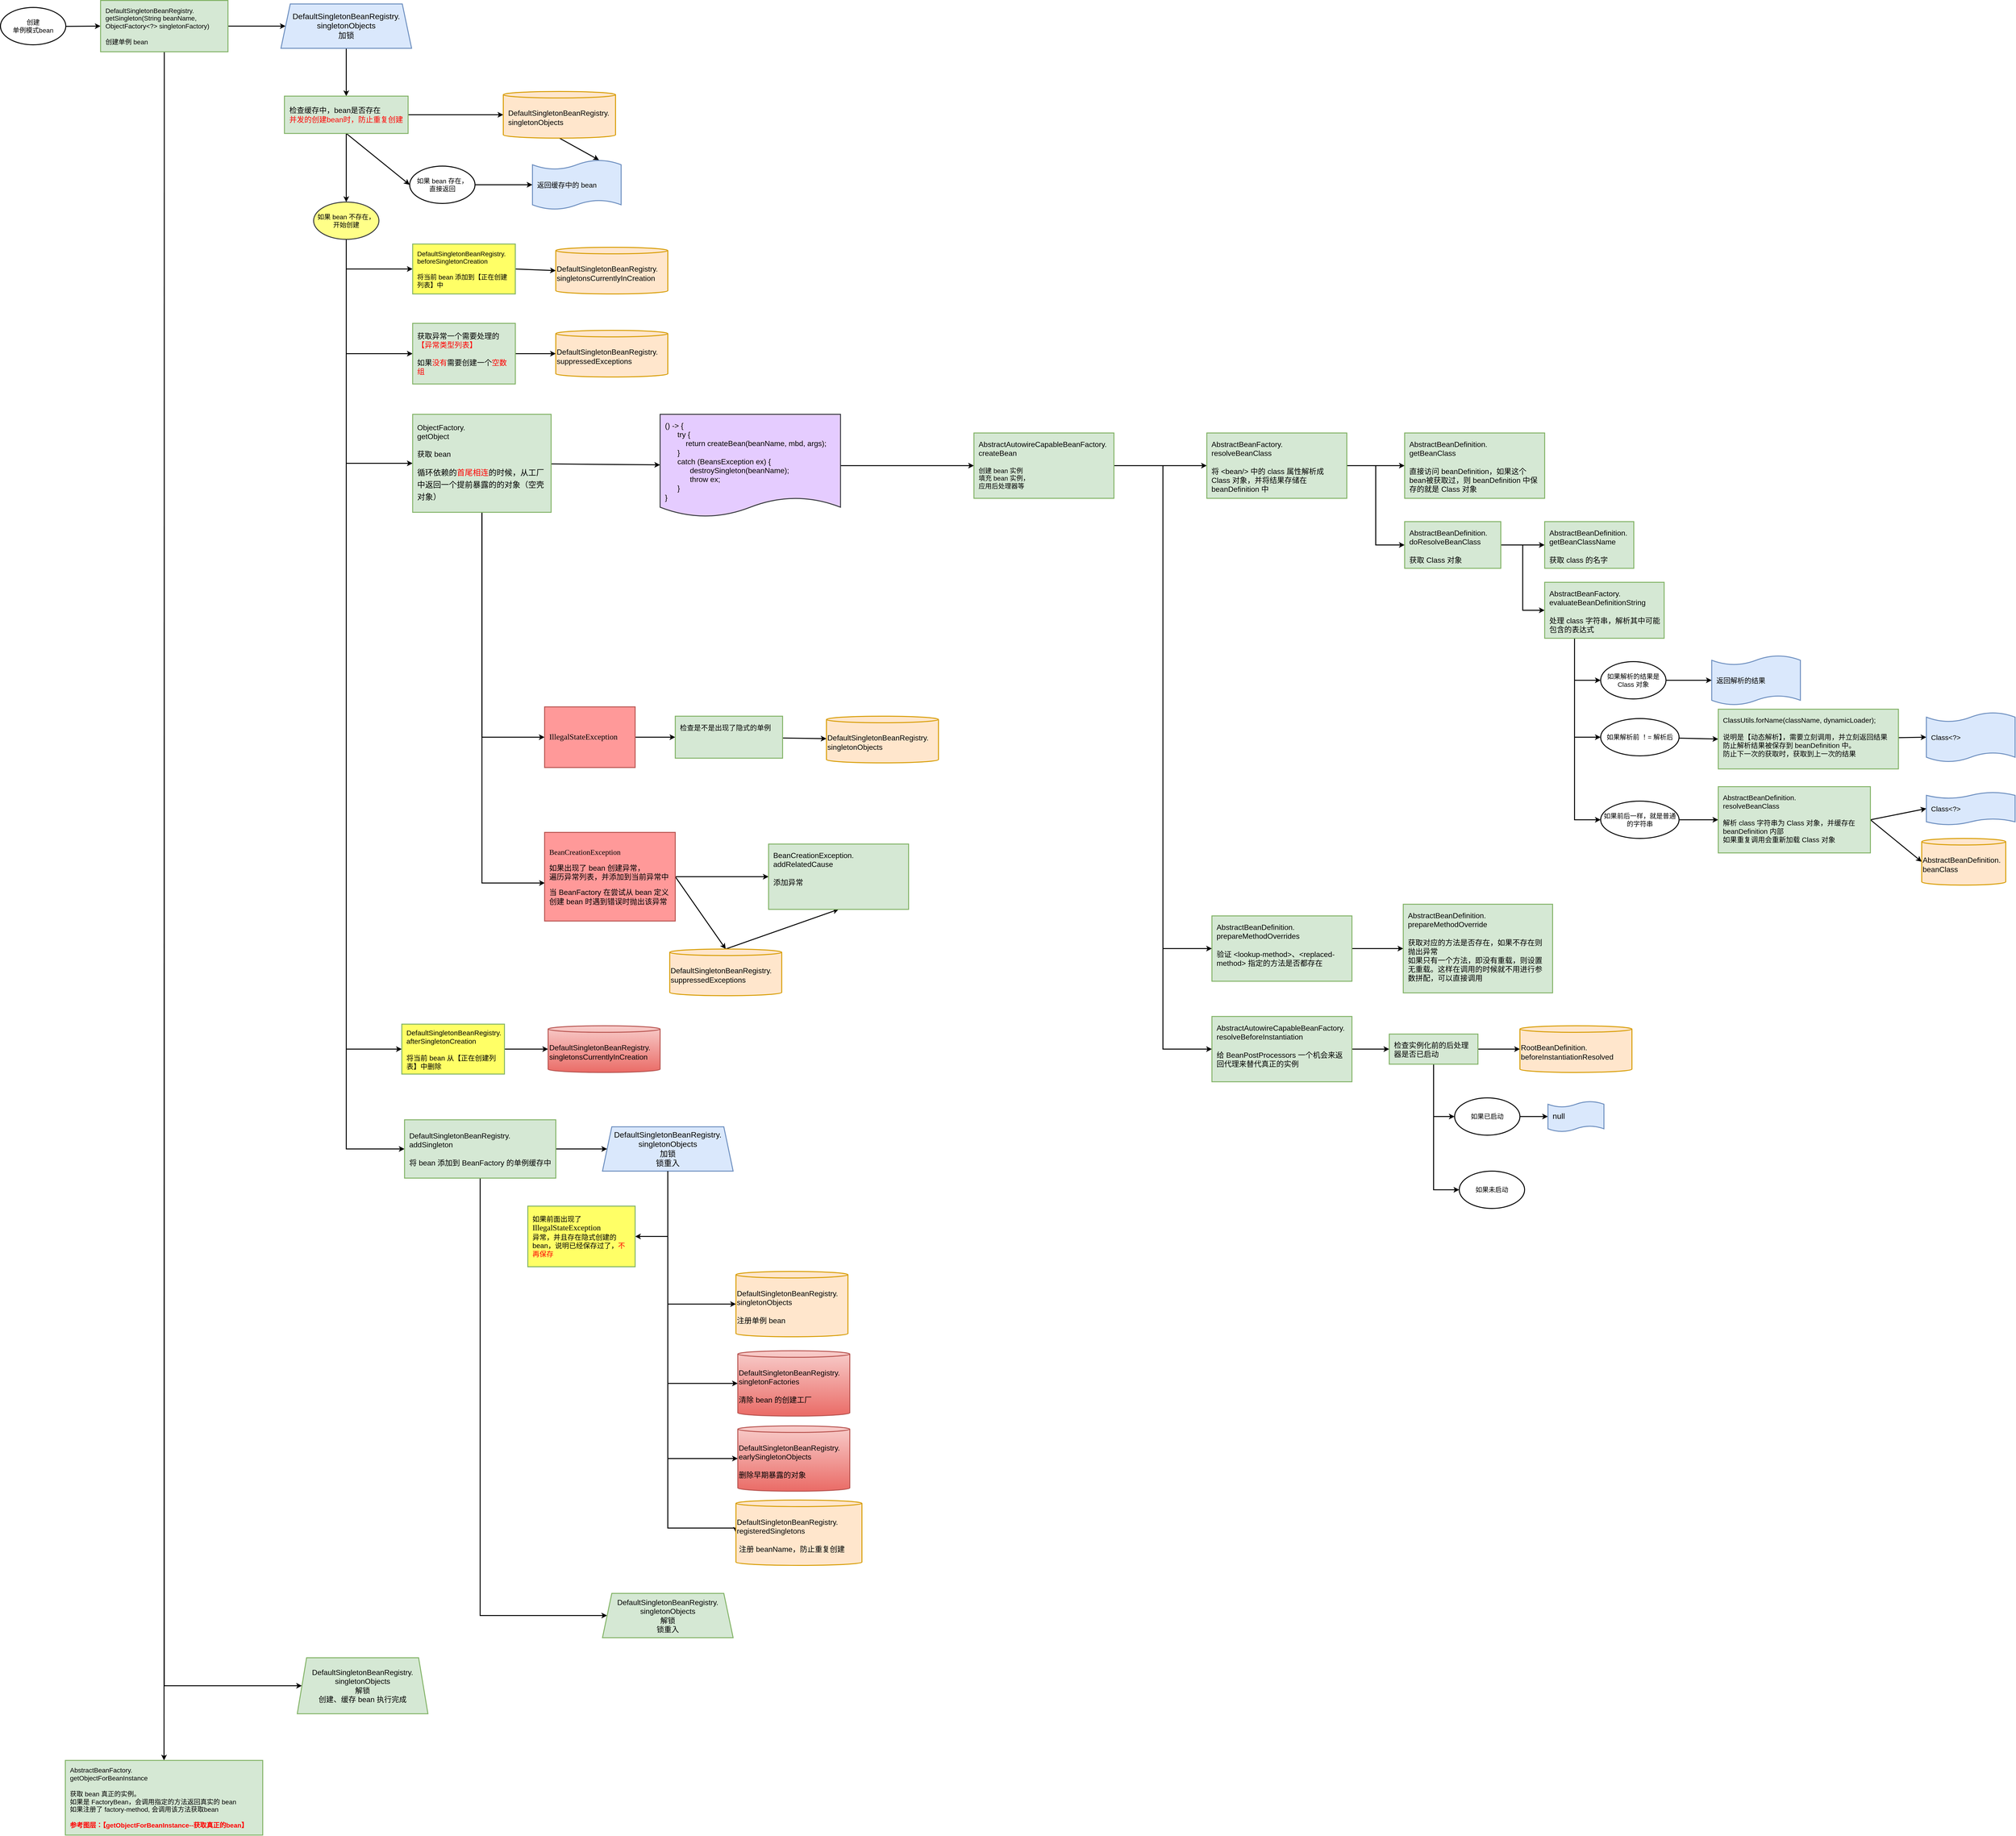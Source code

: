 <mxfile version="14.6.13" type="device"><diagram id="I9gTyHvzy9cVjxC9Q73y" name="第 1 页"><mxGraphModel dx="359" dy="-6251" grid="1" gridSize="10" guides="1" tooltips="1" connect="1" arrows="1" fold="1" page="1" pageScale="1" pageWidth="827" pageHeight="1169" math="0" shadow="0"><root><mxCell id="0"/><mxCell id="fli2b7hRNMGyZMhxsLhq-268" value="背景" style="locked=1;" parent="0" visible="0"/><mxCell id="fli2b7hRNMGyZMhxsLhq-269" value="获取 beanName" style="rounded=0;whiteSpace=wrap;html=1;fontSize=16;strokeColor=#56517e;strokeWidth=2;align=left;verticalAlign=top;fillColor=#E6E6E6;" vertex="1" parent="fli2b7hRNMGyZMhxsLhq-268"><mxGeometry x="710" y="180" width="1675" height="410" as="geometry"/></mxCell><mxCell id="fli2b7hRNMGyZMhxsLhq-270" value="尝试从缓存中获取&lt;br&gt;&amp;nbsp;bean / FactoryBean" style="rounded=0;whiteSpace=wrap;html=1;fontSize=16;strokeColor=#56517e;strokeWidth=2;align=left;verticalAlign=top;fillColor=#E6E6E6;" vertex="1" parent="fli2b7hRNMGyZMhxsLhq-268"><mxGeometry x="628" y="620" width="2240" height="1975" as="geometry"/></mxCell><mxCell id="fli2b7hRNMGyZMhxsLhq-271" value="&lt;div&gt;处理 FactoryBean，获取真实 bean&lt;/div&gt;&lt;div&gt;如果已经是真实 bean，不做任何处理&lt;/div&gt;" style="rounded=0;whiteSpace=wrap;html=1;fontSize=16;strokeColor=#56517e;strokeWidth=2;align=left;verticalAlign=top;fillColor=#E6E6E6;" vertex="1" parent="fli2b7hRNMGyZMhxsLhq-268"><mxGeometry x="678" y="2640" width="4440" height="3320" as="geometry"/></mxCell><mxCell id="fli2b7hRNMGyZMhxsLhq-272" value="&lt;div&gt;检查获取的 bean&amp;nbsp;&lt;/div&gt;&lt;div&gt;是不是正在创建&lt;span&gt;的原型 bean，&lt;/span&gt;&lt;/div&gt;&lt;div&gt;&lt;span&gt;防止原型 bean 的循环依赖&lt;/span&gt;&lt;/div&gt;" style="rounded=0;whiteSpace=wrap;html=1;fontSize=16;strokeColor=#56517e;strokeWidth=2;align=left;verticalAlign=top;fillColor=#E6E6E6;" vertex="1" parent="fli2b7hRNMGyZMhxsLhq-268"><mxGeometry x="668" y="6216" width="1685" height="180" as="geometry"/></mxCell><mxCell id="fli2b7hRNMGyZMhxsLhq-273" value="&lt;div&gt;&lt;font color=&quot;#ff0000&quot;&gt;&lt;b&gt;如果有父容器，&lt;/b&gt;&lt;/font&gt;&lt;/div&gt;&lt;div&gt;&lt;font color=&quot;#ff0000&quot;&gt;&lt;b&gt;并且当前加载的 xml 配置中不包含 bean 的定义&lt;/b&gt;&lt;/font&gt;&lt;/div&gt;&lt;div&gt;则从父容器中获取&lt;/div&gt;&lt;div&gt;&lt;br&gt;&lt;/div&gt;" style="rounded=0;whiteSpace=wrap;html=1;fontSize=16;strokeColor=#56517e;strokeWidth=2;align=left;verticalAlign=top;fillColor=#E6E6E6;" vertex="1" parent="fli2b7hRNMGyZMhxsLhq-268"><mxGeometry x="668" y="6456" width="1685" height="210" as="geometry"/></mxCell><mxCell id="fli2b7hRNMGyZMhxsLhq-274" value="&lt;div&gt;转化 beanDefinition 的类型为&lt;/div&gt;&lt;div&gt;RootBeanDefinition。&lt;/div&gt;&lt;div&gt;因为后面的处理都是针对&lt;/div&gt;&lt;div&gt;RootBeanDefinition 的&lt;/div&gt;&lt;div&gt;&lt;br&gt;&lt;/div&gt;" style="rounded=0;whiteSpace=wrap;html=1;fontSize=16;strokeColor=#56517e;strokeWidth=2;align=left;verticalAlign=top;fillColor=#E6E6E6;" vertex="1" parent="fli2b7hRNMGyZMhxsLhq-268"><mxGeometry x="657" y="6916" width="1691" height="270" as="geometry"/></mxCell><mxCell id="fli2b7hRNMGyZMhxsLhq-275" value="&lt;div&gt;处理 dependsOn&lt;br&gt;&lt;/div&gt;" style="rounded=0;whiteSpace=wrap;html=1;fontSize=16;strokeColor=#56517e;strokeWidth=2;align=left;verticalAlign=top;fillColor=#E6E6E6;" vertex="1" parent="fli2b7hRNMGyZMhxsLhq-268"><mxGeometry x="657" y="7226" width="1261" height="660" as="geometry"/></mxCell><mxCell id="fli2b7hRNMGyZMhxsLhq-276" value="&lt;div&gt;创建原型 bean&lt;br&gt;&lt;/div&gt;" style="rounded=0;whiteSpace=wrap;html=1;fontSize=16;strokeColor=#56517e;strokeWidth=2;align=left;verticalAlign=top;fillColor=#E6E6E6;" vertex="1" parent="fli2b7hRNMGyZMhxsLhq-268"><mxGeometry x="657" y="13396" width="2141" height="210" as="geometry"/></mxCell><mxCell id="fli2b7hRNMGyZMhxsLhq-277" value="&lt;div&gt;创建原型 bean&lt;br&gt;&lt;/div&gt;" style="rounded=0;whiteSpace=wrap;html=1;fontSize=16;strokeColor=#56517e;strokeWidth=2;align=left;verticalAlign=top;fillColor=#E6E6E6;" vertex="1" parent="fli2b7hRNMGyZMhxsLhq-268"><mxGeometry x="657" y="13636" width="2141" height="210" as="geometry"/></mxCell><mxCell id="fli2b7hRNMGyZMhxsLhq-278" value="尝试转换类型" style="rounded=0;whiteSpace=wrap;html=1;fontSize=16;strokeColor=#56517e;strokeWidth=2;align=left;verticalAlign=top;fillColor=#E6E6E6;" vertex="1" parent="fli2b7hRNMGyZMhxsLhq-268"><mxGeometry x="657" y="13906" width="2141" height="210" as="geometry"/></mxCell><mxCell id="fli2b7hRNMGyZMhxsLhq-335" value="getBean的名字转换" style="locked=1;" parent="0" visible="0"/><mxCell id="fli2b7hRNMGyZMhxsLhq-1002" style="edgeStyle=none;rounded=0;orthogonalLoop=1;jettySize=auto;html=1;exitX=1;exitY=0.5;exitDx=0;exitDy=0;entryX=0;entryY=0.5;entryDx=0;entryDy=0;strokeWidth=2;" edge="1" parent="fli2b7hRNMGyZMhxsLhq-335" source="fli2b7hRNMGyZMhxsLhq-1004" target="fli2b7hRNMGyZMhxsLhq-1005"><mxGeometry relative="1" as="geometry"/></mxCell><mxCell id="fli2b7hRNMGyZMhxsLhq-1003" value="" style="edgeStyle=none;rounded=0;orthogonalLoop=1;jettySize=auto;html=1;strokeWidth=2;" edge="1" parent="fli2b7hRNMGyZMhxsLhq-335" source="fli2b7hRNMGyZMhxsLhq-1004" target="fli2b7hRNMGyZMhxsLhq-1007"><mxGeometry relative="1" as="geometry"/></mxCell><mxCell id="fli2b7hRNMGyZMhxsLhq-1004" value="&lt;p style=&quot;color: rgb(255 , 255 , 255) ; text-indent: 0in ; line-height: normal ; margin: 0pt 0in ; word-break: normal ; font-size: 15px&quot;&gt;&lt;/p&gt;&lt;span style=&quot;text-indent: 0in&quot;&gt;&lt;p style=&quot;text-indent: 0in ; line-height: normal ; margin: 0pt 0in ; word-break: normal&quot;&gt;&lt;font face=&quot;dengxian&quot;&gt;&lt;span style=&quot;font-size: 15px&quot;&gt;AbstractBeanFactory.&lt;/span&gt;&lt;/font&gt;&lt;/p&gt;&lt;p style=&quot;text-indent: 0in ; line-height: normal ; margin: 0pt 0in ; word-break: normal&quot;&gt;&lt;font face=&quot;dengxian&quot;&gt;&lt;span style=&quot;font-size: 15px&quot;&gt;transformedBeanName&lt;/span&gt;&lt;/font&gt;&lt;/p&gt;&lt;p style=&quot;text-indent: 0in ; line-height: normal ; margin: 0pt 0in ; word-break: normal&quot;&gt;&lt;font face=&quot;dengxian&quot;&gt;&lt;span style=&quot;font-size: 15px&quot;&gt;&lt;br&gt;&lt;/span&gt;&lt;/font&gt;&lt;/p&gt;&lt;p style=&quot;text-indent: 0in ; line-height: normal ; margin: 0pt 0in ; word-break: normal&quot;&gt;&lt;font face=&quot;dengxian&quot;&gt;&lt;span style=&quot;font-size: 15px&quot;&gt;如果是别名，转换成 beanName，&lt;/span&gt;&lt;/font&gt;&lt;/p&gt;&lt;p style=&quot;text-indent: 0in ; line-height: normal ; margin: 0pt 0in ; word-break: normal&quot;&gt;&lt;font face=&quot;dengxian&quot;&gt;&lt;span style=&quot;font-size: 15px&quot;&gt;如果是获取 FactoryBean 本身，去掉开头的 &amp;amp;&lt;/span&gt;&lt;/font&gt;&lt;/p&gt;&lt;div&gt;&lt;br&gt;&lt;/div&gt;&lt;/span&gt;" style="rounded=0;whiteSpace=wrap;html=1;strokeWidth=2;align=left;fillColor=#d5e8d4;spacing=10;strokeColor=#82b366;" vertex="1" parent="fli2b7hRNMGyZMhxsLhq-335"><mxGeometry x="1209" y="400" width="340" height="140" as="geometry"/></mxCell><mxCell id="fli2b7hRNMGyZMhxsLhq-1005" value="&lt;p style=&quot;color: rgb(255 , 255 , 255) ; text-indent: 0in ; line-height: normal ; margin: 0pt 0in ; word-break: normal ; font-size: 15px&quot;&gt;&lt;/p&gt;&lt;span style=&quot;text-indent: 0in&quot;&gt;&lt;p style=&quot;text-indent: 0in ; line-height: normal ; margin: 0pt 0in ; word-break: normal&quot;&gt;&lt;font face=&quot;dengxian&quot;&gt;&lt;span style=&quot;font-size: 15px&quot;&gt;BeanFactoryUtils.&lt;/span&gt;&lt;/font&gt;&lt;/p&gt;&lt;p style=&quot;text-indent: 0in ; line-height: normal ; margin: 0pt 0in ; word-break: normal&quot;&gt;&lt;font face=&quot;dengxian&quot;&gt;&lt;span style=&quot;font-size: 15px&quot;&gt;transformedBeanName&lt;/span&gt;&lt;/font&gt;&lt;/p&gt;&lt;p style=&quot;text-indent: 0in ; line-height: normal ; margin: 0pt 0in ; word-break: normal&quot;&gt;&lt;font face=&quot;dengxian&quot;&gt;&lt;span style=&quot;font-size: 15px&quot;&gt;&lt;br&gt;&lt;/span&gt;&lt;/font&gt;&lt;/p&gt;&lt;p style=&quot;text-indent: 0in ; line-height: normal ; margin: 0pt 0in ; word-break: normal&quot;&gt;&lt;font face=&quot;dengxian&quot;&gt;&lt;span style=&quot;font-size: 15px&quot;&gt;处理 FactoryBean，去掉开头的 &amp;amp;&lt;/span&gt;&lt;/font&gt;&lt;/p&gt;&lt;/span&gt;" style="rounded=0;whiteSpace=wrap;html=1;strokeWidth=2;align=left;fillColor=#d5e8d4;spacing=10;strokeColor=#82b366;" vertex="1" parent="fli2b7hRNMGyZMhxsLhq-335"><mxGeometry x="1646" y="210" width="260" height="140" as="geometry"/></mxCell><mxCell id="fli2b7hRNMGyZMhxsLhq-1006" value="" style="edgeStyle=none;rounded=0;orthogonalLoop=1;jettySize=auto;html=1;strokeWidth=2;" edge="1" parent="fli2b7hRNMGyZMhxsLhq-335" source="fli2b7hRNMGyZMhxsLhq-1007" target="fli2b7hRNMGyZMhxsLhq-1009"><mxGeometry relative="1" as="geometry"/></mxCell><mxCell id="fli2b7hRNMGyZMhxsLhq-1007" value="&lt;div style=&quot;font-size: 14px&quot;&gt;&lt;font style=&quot;font-size: 14px&quot;&gt;AbstractBeanFactory.&lt;/font&gt;&lt;/div&gt;&lt;div style=&quot;font-size: 14px&quot;&gt;&lt;font style=&quot;font-size: 14px&quot;&gt;canonicalName&lt;/font&gt;&lt;/div&gt;&lt;div style=&quot;font-size: 14px&quot;&gt;&lt;font style=&quot;font-size: 14px&quot;&gt;&lt;br&gt;&lt;/font&gt;&lt;/div&gt;&lt;div style=&quot;font-size: 14px&quot;&gt;&lt;font style=&quot;font-size: 14px&quot;&gt;访问缓存，将别名转换成 beanName&lt;/font&gt;&lt;/div&gt;&lt;div style=&quot;font-size: 14px&quot;&gt;&lt;br&gt;&lt;/div&gt;" style="whiteSpace=wrap;html=1;rounded=0;align=left;strokeColor=#82b366;strokeWidth=2;fillColor=#d5e8d4;spacing=10;" vertex="1" parent="fli2b7hRNMGyZMhxsLhq-335"><mxGeometry x="1646" y="420" width="240" height="120" as="geometry"/></mxCell><mxCell id="fli2b7hRNMGyZMhxsLhq-1008" value="" style="group" vertex="1" connectable="0" parent="fli2b7hRNMGyZMhxsLhq-335"><mxGeometry x="2026" y="390" width="323" height="190" as="geometry"/></mxCell><mxCell id="fli2b7hRNMGyZMhxsLhq-1009" value="&lt;div style=&quot;font-size: 16px;&quot;&gt;XmlBeanFactory&lt;/div&gt;&lt;div style=&quot;font-size: 16px;&quot;&gt;&lt;br style=&quot;font-size: 16px;&quot;&gt;&lt;/div&gt;" style="whiteSpace=wrap;html=1;rounded=0;align=left;strokeColor=#82b366;strokeWidth=2;fillColor=#d5e8d4;spacing=10;verticalAlign=top;fontSize=16;" vertex="1" parent="fli2b7hRNMGyZMhxsLhq-1008"><mxGeometry width="323" height="190" as="geometry"/></mxCell><mxCell id="fli2b7hRNMGyZMhxsLhq-1010" value="&lt;div&gt;SimpleAliasRegistry.&lt;/div&gt;&lt;div&gt;aliasMap&lt;/div&gt;&lt;div&gt;&lt;br&gt;&lt;/div&gt;&lt;div&gt;保存别名 + beanName 之间的关系&lt;/div&gt;&lt;div&gt;&lt;br&gt;&lt;/div&gt;" style="shape=cylinder3;whiteSpace=wrap;html=1;boundedLbl=1;backgroundOutline=1;size=7;rounded=0;fontSize=16;strokeColor=#d79b00;strokeWidth=2;fillColor=#ffe6cc;align=left;" vertex="1" parent="fli2b7hRNMGyZMhxsLhq-1008"><mxGeometry x="34" y="50" width="269" height="120" as="geometry"/></mxCell><mxCell id="fli2b7hRNMGyZMhxsLhq-1011" style="edgeStyle=none;rounded=0;orthogonalLoop=1;jettySize=auto;html=1;exitX=1;exitY=0.5;exitDx=0;exitDy=0;entryX=0;entryY=0.5;entryDx=0;entryDy=0;strokeWidth=2;" edge="1" parent="fli2b7hRNMGyZMhxsLhq-335" target="fli2b7hRNMGyZMhxsLhq-1014" source="rMaHF0AyA7dxM-wd3xXB-9"><mxGeometry relative="1" as="geometry"><mxPoint x="1109" y="470" as="sourcePoint"/></mxGeometry></mxCell><mxCell id="fli2b7hRNMGyZMhxsLhq-1012" style="edgeStyle=none;rounded=0;orthogonalLoop=1;jettySize=auto;html=1;exitX=1;exitY=0.5;exitDx=0;exitDy=0;entryX=0;entryY=0.5;entryDx=0;entryDy=0;strokeWidth=2;" edge="1" parent="fli2b7hRNMGyZMhxsLhq-335" source="fli2b7hRNMGyZMhxsLhq-1014" target="fli2b7hRNMGyZMhxsLhq-1015"><mxGeometry relative="1" as="geometry"/></mxCell><mxCell id="fli2b7hRNMGyZMhxsLhq-1013" value="" style="edgeStyle=none;rounded=0;orthogonalLoop=1;jettySize=auto;html=1;strokeWidth=2;" edge="1" parent="fli2b7hRNMGyZMhxsLhq-335" source="fli2b7hRNMGyZMhxsLhq-1014" target="fli2b7hRNMGyZMhxsLhq-1017"><mxGeometry relative="1" as="geometry"/></mxCell><mxCell id="fli2b7hRNMGyZMhxsLhq-1014" value="&lt;p style=&quot;color: rgb(255 , 255 , 255) ; text-indent: 0in ; line-height: normal ; margin: 0pt 0in ; word-break: normal ; font-size: 15px&quot;&gt;&lt;/p&gt;&lt;span style=&quot;text-indent: 0in&quot;&gt;&lt;p style=&quot;text-indent: 0in ; line-height: normal ; margin: 0pt 0in ; word-break: normal&quot;&gt;&lt;font face=&quot;dengxian&quot;&gt;&lt;span style=&quot;font-size: 15px&quot;&gt;AbstractBeanFactory.&lt;/span&gt;&lt;/font&gt;&lt;/p&gt;&lt;p style=&quot;text-indent: 0in ; line-height: normal ; margin: 0pt 0in ; word-break: normal&quot;&gt;&lt;font face=&quot;dengxian&quot;&gt;&lt;span style=&quot;font-size: 15px&quot;&gt;transformedBeanName&lt;/span&gt;&lt;/font&gt;&lt;/p&gt;&lt;p style=&quot;text-indent: 0in ; line-height: normal ; margin: 0pt 0in ; word-break: normal&quot;&gt;&lt;font face=&quot;dengxian&quot;&gt;&lt;span style=&quot;font-size: 15px&quot;&gt;&lt;br&gt;&lt;/span&gt;&lt;/font&gt;&lt;/p&gt;&lt;p style=&quot;text-indent: 0in ; line-height: normal ; margin: 0pt 0in ; word-break: normal&quot;&gt;&lt;font face=&quot;dengxian&quot;&gt;&lt;span style=&quot;font-size: 15px&quot;&gt;如果是别名，转换成 beanName，&lt;/span&gt;&lt;/font&gt;&lt;/p&gt;&lt;p style=&quot;text-indent: 0in ; line-height: normal ; margin: 0pt 0in ; word-break: normal&quot;&gt;&lt;font face=&quot;dengxian&quot;&gt;&lt;span style=&quot;font-size: 15px&quot;&gt;如果是获取 FactoryBean 本身，去掉开头的 &amp;amp;&lt;/span&gt;&lt;/font&gt;&lt;/p&gt;&lt;div&gt;&lt;br&gt;&lt;/div&gt;&lt;/span&gt;" style="rounded=0;whiteSpace=wrap;html=1;strokeWidth=2;align=left;fillColor=#d5e8d4;spacing=10;strokeColor=#82b366;" vertex="1" parent="fli2b7hRNMGyZMhxsLhq-335"><mxGeometry x="1209" y="400" width="340" height="140" as="geometry"/></mxCell><mxCell id="fli2b7hRNMGyZMhxsLhq-1015" value="&lt;p style=&quot;color: rgb(255 , 255 , 255) ; text-indent: 0in ; line-height: normal ; margin: 0pt 0in ; word-break: normal ; font-size: 15px&quot;&gt;&lt;/p&gt;&lt;span style=&quot;text-indent: 0in&quot;&gt;&lt;p style=&quot;text-indent: 0in ; line-height: normal ; margin: 0pt 0in ; word-break: normal&quot;&gt;&lt;font face=&quot;dengxian&quot;&gt;&lt;span style=&quot;font-size: 15px&quot;&gt;BeanFactoryUtils.&lt;/span&gt;&lt;/font&gt;&lt;/p&gt;&lt;p style=&quot;text-indent: 0in ; line-height: normal ; margin: 0pt 0in ; word-break: normal&quot;&gt;&lt;font face=&quot;dengxian&quot;&gt;&lt;span style=&quot;font-size: 15px&quot;&gt;transformedBeanName&lt;/span&gt;&lt;/font&gt;&lt;/p&gt;&lt;p style=&quot;text-indent: 0in ; line-height: normal ; margin: 0pt 0in ; word-break: normal&quot;&gt;&lt;font face=&quot;dengxian&quot;&gt;&lt;span style=&quot;font-size: 15px&quot;&gt;&lt;br&gt;&lt;/span&gt;&lt;/font&gt;&lt;/p&gt;&lt;p style=&quot;text-indent: 0in ; line-height: normal ; margin: 0pt 0in ; word-break: normal&quot;&gt;&lt;font face=&quot;dengxian&quot;&gt;&lt;span style=&quot;font-size: 15px&quot;&gt;处理 FactoryBean，去掉开头的 &amp;amp;&lt;/span&gt;&lt;/font&gt;&lt;/p&gt;&lt;/span&gt;" style="rounded=0;whiteSpace=wrap;html=1;strokeWidth=2;align=left;fillColor=#d5e8d4;spacing=10;strokeColor=#82b366;" vertex="1" parent="fli2b7hRNMGyZMhxsLhq-335"><mxGeometry x="1646" y="210" width="260" height="140" as="geometry"/></mxCell><mxCell id="fli2b7hRNMGyZMhxsLhq-1016" value="" style="edgeStyle=none;rounded=0;orthogonalLoop=1;jettySize=auto;html=1;strokeWidth=2;" edge="1" parent="fli2b7hRNMGyZMhxsLhq-335" source="fli2b7hRNMGyZMhxsLhq-1017" target="fli2b7hRNMGyZMhxsLhq-1019"><mxGeometry relative="1" as="geometry"/></mxCell><mxCell id="fli2b7hRNMGyZMhxsLhq-1017" value="&lt;div style=&quot;font-size: 14px&quot;&gt;&lt;font style=&quot;font-size: 14px&quot;&gt;AbstractBeanFactory.&lt;/font&gt;&lt;/div&gt;&lt;div style=&quot;font-size: 14px&quot;&gt;&lt;font style=&quot;font-size: 14px&quot;&gt;canonicalName&lt;/font&gt;&lt;/div&gt;&lt;div style=&quot;font-size: 14px&quot;&gt;&lt;font style=&quot;font-size: 14px&quot;&gt;&lt;br&gt;&lt;/font&gt;&lt;/div&gt;&lt;div style=&quot;font-size: 14px&quot;&gt;&lt;font style=&quot;font-size: 14px&quot;&gt;访问缓存，将别名转换成 beanName&lt;/font&gt;&lt;/div&gt;&lt;div style=&quot;font-size: 14px&quot;&gt;&lt;br&gt;&lt;/div&gt;" style="whiteSpace=wrap;html=1;rounded=0;align=left;strokeColor=#82b366;strokeWidth=2;fillColor=#d5e8d4;spacing=10;" vertex="1" parent="fli2b7hRNMGyZMhxsLhq-335"><mxGeometry x="1646" y="420" width="240" height="120" as="geometry"/></mxCell><mxCell id="fli2b7hRNMGyZMhxsLhq-1018" value="" style="group" vertex="1" connectable="0" parent="fli2b7hRNMGyZMhxsLhq-335"><mxGeometry x="2026" y="390" width="323" height="190" as="geometry"/></mxCell><mxCell id="fli2b7hRNMGyZMhxsLhq-1019" value="&lt;div style=&quot;font-size: 16px;&quot;&gt;XmlBeanFactory&lt;/div&gt;&lt;div style=&quot;font-size: 16px;&quot;&gt;&lt;br style=&quot;font-size: 16px;&quot;&gt;&lt;/div&gt;" style="whiteSpace=wrap;html=1;rounded=0;align=left;strokeColor=#82b366;strokeWidth=2;fillColor=#d5e8d4;spacing=10;verticalAlign=top;fontSize=16;" vertex="1" parent="fli2b7hRNMGyZMhxsLhq-1018"><mxGeometry width="323" height="190" as="geometry"/></mxCell><mxCell id="fli2b7hRNMGyZMhxsLhq-1020" value="&lt;div&gt;SimpleAliasRegistry.&lt;/div&gt;&lt;div&gt;aliasMap&lt;/div&gt;&lt;div&gt;&lt;br&gt;&lt;/div&gt;&lt;div&gt;保存别名 + beanName 之间的关系&lt;/div&gt;&lt;div&gt;&lt;br&gt;&lt;/div&gt;" style="shape=cylinder3;whiteSpace=wrap;html=1;boundedLbl=1;backgroundOutline=1;size=7;rounded=0;fontSize=16;strokeColor=#d79b00;strokeWidth=2;fillColor=#ffe6cc;align=left;" vertex="1" parent="fli2b7hRNMGyZMhxsLhq-1018"><mxGeometry x="34" y="50" width="269" height="120" as="geometry"/></mxCell><mxCell id="fli2b7hRNMGyZMhxsLhq-1049" value="class字符串转换为Class对象" style="locked=1;" parent="0"/><mxCell id="fli2b7hRNMGyZMhxsLhq-1051" style="edgeStyle=orthogonalEdgeStyle;rounded=0;jumpSize=6;orthogonalLoop=1;jettySize=auto;html=1;entryX=0;entryY=0.5;entryDx=0;entryDy=0;fontSize=23;strokeWidth=2;" edge="1" parent="fli2b7hRNMGyZMhxsLhq-1049" source="fli2b7hRNMGyZMhxsLhq-1053" target="fli2b7hRNMGyZMhxsLhq-1054"><mxGeometry relative="1" as="geometry"/></mxCell><mxCell id="fli2b7hRNMGyZMhxsLhq-1052" style="edgeStyle=orthogonalEdgeStyle;rounded=0;jumpSize=6;orthogonalLoop=1;jettySize=auto;html=1;entryX=0;entryY=0.5;entryDx=0;entryDy=0;fontSize=23;strokeWidth=2;" edge="1" parent="fli2b7hRNMGyZMhxsLhq-1049" source="fli2b7hRNMGyZMhxsLhq-1053" target="fli2b7hRNMGyZMhxsLhq-1057"><mxGeometry relative="1" as="geometry"/></mxCell><mxCell id="fli2b7hRNMGyZMhxsLhq-1053" value="&lt;div&gt;AbstractBeanFactory.&lt;/div&gt;&lt;div&gt;resolveBeanClass&lt;/div&gt;&lt;div&gt;&lt;br&gt;&lt;/div&gt;&lt;div&gt;将 &amp;lt;bean/&amp;gt; 中的 class 属性解析成 Class 对象，并将结果存储在 beanDefinition 中&lt;/div&gt;" style="whiteSpace=wrap;html=1;rounded=0;fontSize=16;align=left;verticalAlign=top;strokeColor=#82b366;strokeWidth=2;fillColor=#d5e8d4;spacing=10;" vertex="1" parent="fli2b7hRNMGyZMhxsLhq-1049"><mxGeometry x="3859" y="9015" width="300" height="140" as="geometry"/></mxCell><mxCell id="fli2b7hRNMGyZMhxsLhq-1054" value="&lt;div&gt;AbstractBeanDefinition.&lt;/div&gt;&lt;div&gt;getBeanClass&lt;/div&gt;&lt;div&gt;&lt;br&gt;&lt;/div&gt;&lt;div&gt;直接访问 beanDefinition，如果这个bean被获取过，则 beanDefinition 中保存的就是 Class 对象&lt;/div&gt;" style="whiteSpace=wrap;html=1;rounded=0;fontSize=16;align=left;verticalAlign=top;strokeColor=#82b366;strokeWidth=2;fillColor=#d5e8d4;spacing=10;" vertex="1" parent="fli2b7hRNMGyZMhxsLhq-1049"><mxGeometry x="4283" y="9015" width="300" height="140" as="geometry"/></mxCell><mxCell id="fli2b7hRNMGyZMhxsLhq-1055" style="rounded=0;jumpSize=6;orthogonalLoop=1;jettySize=auto;html=1;entryX=0;entryY=0.5;entryDx=0;entryDy=0;fontSize=23;strokeWidth=2;" edge="1" parent="fli2b7hRNMGyZMhxsLhq-1049" source="fli2b7hRNMGyZMhxsLhq-1057" target="fli2b7hRNMGyZMhxsLhq-1058"><mxGeometry relative="1" as="geometry"/></mxCell><mxCell id="fli2b7hRNMGyZMhxsLhq-1056" style="edgeStyle=orthogonalEdgeStyle;rounded=0;jumpSize=6;orthogonalLoop=1;jettySize=auto;html=1;entryX=0;entryY=0.5;entryDx=0;entryDy=0;fontSize=23;strokeWidth=2;" edge="1" parent="fli2b7hRNMGyZMhxsLhq-1049" source="fli2b7hRNMGyZMhxsLhq-1057" target="fli2b7hRNMGyZMhxsLhq-1062"><mxGeometry relative="1" as="geometry"/></mxCell><mxCell id="fli2b7hRNMGyZMhxsLhq-1057" value="&lt;div&gt;AbstractBeanDefinition.&lt;/div&gt;&lt;div&gt;doResolveBeanClass&lt;/div&gt;&lt;div&gt;&lt;br&gt;&lt;/div&gt;&lt;div&gt;获取 Class 对象&lt;/div&gt;" style="whiteSpace=wrap;html=1;rounded=0;fontSize=16;align=left;verticalAlign=top;strokeColor=#82b366;strokeWidth=2;fillColor=#d5e8d4;spacing=10;" vertex="1" parent="fli2b7hRNMGyZMhxsLhq-1049"><mxGeometry x="4283" y="9205" width="206" height="100" as="geometry"/></mxCell><mxCell id="fli2b7hRNMGyZMhxsLhq-1058" value="&lt;div&gt;AbstractBeanDefinition.&lt;/div&gt;&lt;div&gt;getBeanClassName&lt;/div&gt;&lt;div&gt;&lt;br&gt;&lt;/div&gt;&lt;div&gt;获取 class 的名字&lt;/div&gt;" style="whiteSpace=wrap;html=1;rounded=0;fontSize=16;align=left;verticalAlign=top;strokeColor=#82b366;strokeWidth=2;fillColor=#d5e8d4;spacing=10;" vertex="1" parent="fli2b7hRNMGyZMhxsLhq-1049"><mxGeometry x="4583" y="9205" width="191" height="100" as="geometry"/></mxCell><mxCell id="fli2b7hRNMGyZMhxsLhq-1059" style="edgeStyle=orthogonalEdgeStyle;rounded=0;jumpSize=6;orthogonalLoop=1;jettySize=auto;html=1;exitX=0.25;exitY=1;exitDx=0;exitDy=0;entryX=0;entryY=0.5;entryDx=0;entryDy=0;fontSize=15;strokeWidth=2;" edge="1" parent="fli2b7hRNMGyZMhxsLhq-1049" source="fli2b7hRNMGyZMhxsLhq-1062" target="fli2b7hRNMGyZMhxsLhq-1064"><mxGeometry relative="1" as="geometry"/></mxCell><mxCell id="fli2b7hRNMGyZMhxsLhq-1060" style="edgeStyle=orthogonalEdgeStyle;rounded=0;jumpSize=6;orthogonalLoop=1;jettySize=auto;html=1;exitX=0.25;exitY=1;exitDx=0;exitDy=0;entryX=0;entryY=0.5;entryDx=0;entryDy=0;fontSize=15;strokeWidth=2;" edge="1" parent="fli2b7hRNMGyZMhxsLhq-1049" source="fli2b7hRNMGyZMhxsLhq-1062" target="fli2b7hRNMGyZMhxsLhq-1067"><mxGeometry relative="1" as="geometry"/></mxCell><mxCell id="fli2b7hRNMGyZMhxsLhq-1061" style="edgeStyle=orthogonalEdgeStyle;rounded=0;jumpSize=6;orthogonalLoop=1;jettySize=auto;html=1;entryX=0;entryY=0.5;entryDx=0;entryDy=0;fontSize=15;strokeWidth=2;exitX=0.25;exitY=1;exitDx=0;exitDy=0;" edge="1" parent="fli2b7hRNMGyZMhxsLhq-1049" source="fli2b7hRNMGyZMhxsLhq-1062" target="fli2b7hRNMGyZMhxsLhq-1071"><mxGeometry relative="1" as="geometry"/></mxCell><mxCell id="fli2b7hRNMGyZMhxsLhq-1062" value="&lt;div&gt;AbstractBeanFactory.&lt;/div&gt;&lt;div&gt;evaluateBeanDefinitionString&lt;/div&gt;&lt;div&gt;&lt;br&gt;&lt;/div&gt;&lt;div&gt;处理 class 字符串，解析其中可能包含的表达式&lt;/div&gt;" style="whiteSpace=wrap;html=1;rounded=0;fontSize=16;align=left;verticalAlign=top;strokeColor=#82b366;strokeWidth=2;fillColor=#d5e8d4;spacing=10;" vertex="1" parent="fli2b7hRNMGyZMhxsLhq-1049"><mxGeometry x="4583" y="9335" width="256" height="120" as="geometry"/></mxCell><mxCell id="fli2b7hRNMGyZMhxsLhq-1063" style="edgeStyle=orthogonalEdgeStyle;rounded=0;jumpSize=6;orthogonalLoop=1;jettySize=auto;html=1;fontSize=23;strokeWidth=2;" edge="1" parent="fli2b7hRNMGyZMhxsLhq-1049" source="fli2b7hRNMGyZMhxsLhq-1064" target="fli2b7hRNMGyZMhxsLhq-1065"><mxGeometry relative="1" as="geometry"/></mxCell><mxCell id="fli2b7hRNMGyZMhxsLhq-1064" value="如果解析的结果是&lt;br&gt;Class 对象" style="ellipse;whiteSpace=wrap;html=1;strokeWidth=2;fontSize=14;" vertex="1" parent="fli2b7hRNMGyZMhxsLhq-1049"><mxGeometry x="4703" y="9505" width="140" height="80" as="geometry"/></mxCell><mxCell id="fli2b7hRNMGyZMhxsLhq-1065" value="&lt;div style=&quot;font-size: 15px&quot;&gt;返回解析的结果&lt;/div&gt;" style="shape=tape;whiteSpace=wrap;html=1;strokeWidth=2;size=0.19;fontSize=15;strokeColor=#6c8ebf;align=left;spacing=10;fillColor=#dae8fc;" vertex="1" parent="fli2b7hRNMGyZMhxsLhq-1049"><mxGeometry x="4941" y="9492" width="190" height="106" as="geometry"/></mxCell><mxCell id="fli2b7hRNMGyZMhxsLhq-1066" style="rounded=0;jumpSize=6;orthogonalLoop=1;jettySize=auto;html=1;entryX=0;entryY=0.5;entryDx=0;entryDy=0;fontSize=23;strokeWidth=2;" edge="1" parent="fli2b7hRNMGyZMhxsLhq-1049" source="fli2b7hRNMGyZMhxsLhq-1067" target="fli2b7hRNMGyZMhxsLhq-1069"><mxGeometry relative="1" as="geometry"><mxPoint x="4941" y="9677" as="targetPoint"/></mxGeometry></mxCell><mxCell id="fli2b7hRNMGyZMhxsLhq-1067" value="如果解析前 ！= 解析后" style="ellipse;whiteSpace=wrap;html=1;strokeWidth=2;fontSize=14;" vertex="1" parent="fli2b7hRNMGyZMhxsLhq-1049"><mxGeometry x="4703" y="9627" width="168" height="80" as="geometry"/></mxCell><mxCell id="fli2b7hRNMGyZMhxsLhq-1068" style="edgeStyle=none;rounded=0;jumpSize=6;orthogonalLoop=1;jettySize=auto;html=1;entryX=0;entryY=0.5;entryDx=0;entryDy=0;entryPerimeter=0;fontSize=15;strokeWidth=2;" edge="1" parent="fli2b7hRNMGyZMhxsLhq-1049" source="fli2b7hRNMGyZMhxsLhq-1069" target="fli2b7hRNMGyZMhxsLhq-1072"><mxGeometry relative="1" as="geometry"/></mxCell><mxCell id="fli2b7hRNMGyZMhxsLhq-1069" value="&lt;div style=&quot;font-size: 15px&quot;&gt;ClassUtils.forName(className, dynamicLoader);&lt;br&gt;&lt;/div&gt;&lt;div style=&quot;font-size: 15px&quot;&gt;&lt;br&gt;&lt;/div&gt;&lt;div style=&quot;font-size: 15px&quot;&gt;说明是【动态解析】，需要立刻调用，并立刻返回结果&lt;/div&gt;&lt;div style=&quot;font-size: 15px&quot;&gt;防止解析结果被保存到 beanDefinition 中。&lt;/div&gt;&lt;div style=&quot;font-size: 15px&quot;&gt;防止下一次的获取时，获取到上一次的结果&lt;/div&gt;" style="whiteSpace=wrap;html=1;rounded=0;fontSize=15;align=left;verticalAlign=top;strokeColor=#82b366;strokeWidth=2;fillColor=#d5e8d4;spacing=10;" vertex="1" parent="fli2b7hRNMGyZMhxsLhq-1049"><mxGeometry x="4955" y="9607" width="386" height="128" as="geometry"/></mxCell><mxCell id="fli2b7hRNMGyZMhxsLhq-1070" style="edgeStyle=none;rounded=0;jumpSize=6;orthogonalLoop=1;jettySize=auto;html=1;fontSize=15;strokeWidth=2;" edge="1" parent="fli2b7hRNMGyZMhxsLhq-1049" source="fli2b7hRNMGyZMhxsLhq-1071" target="fli2b7hRNMGyZMhxsLhq-1075"><mxGeometry relative="1" as="geometry"/></mxCell><mxCell id="fli2b7hRNMGyZMhxsLhq-1071" value="如果前后一样，就是普通的字符串" style="ellipse;whiteSpace=wrap;html=1;strokeWidth=2;fontSize=14;" vertex="1" parent="fli2b7hRNMGyZMhxsLhq-1049"><mxGeometry x="4703" y="9804" width="168" height="80" as="geometry"/></mxCell><mxCell id="fli2b7hRNMGyZMhxsLhq-1072" value="&lt;div style=&quot;font-size: 15px&quot;&gt;Class&amp;lt;?&amp;gt;&lt;/div&gt;" style="shape=tape;whiteSpace=wrap;html=1;strokeWidth=2;size=0.19;fontSize=15;strokeColor=#6c8ebf;align=left;spacing=10;fillColor=#dae8fc;" vertex="1" parent="fli2b7hRNMGyZMhxsLhq-1049"><mxGeometry x="5401" y="9614" width="190" height="106" as="geometry"/></mxCell><mxCell id="fli2b7hRNMGyZMhxsLhq-1073" style="edgeStyle=none;rounded=0;jumpSize=6;orthogonalLoop=1;jettySize=auto;html=1;entryX=0;entryY=0.5;entryDx=0;entryDy=0;entryPerimeter=0;fontSize=15;strokeWidth=2;exitX=1;exitY=0.5;exitDx=0;exitDy=0;" edge="1" parent="fli2b7hRNMGyZMhxsLhq-1049" source="fli2b7hRNMGyZMhxsLhq-1075" target="fli2b7hRNMGyZMhxsLhq-1076"><mxGeometry relative="1" as="geometry"/></mxCell><mxCell id="fli2b7hRNMGyZMhxsLhq-1074" style="edgeStyle=none;rounded=0;jumpSize=6;orthogonalLoop=1;jettySize=auto;html=1;entryX=0;entryY=0.5;entryDx=0;entryDy=0;entryPerimeter=0;fontSize=15;strokeWidth=2;exitX=1;exitY=0.5;exitDx=0;exitDy=0;" edge="1" parent="fli2b7hRNMGyZMhxsLhq-1049" source="fli2b7hRNMGyZMhxsLhq-1075" target="fli2b7hRNMGyZMhxsLhq-1077"><mxGeometry relative="1" as="geometry"/></mxCell><mxCell id="fli2b7hRNMGyZMhxsLhq-1075" value="&lt;div&gt;&lt;div&gt;AbstractBeanDefinition.&lt;/div&gt;&lt;div&gt;resolveBeanClass&lt;/div&gt;&lt;div&gt;&lt;br&gt;&lt;/div&gt;&lt;div&gt;解析 class 字符串为 Class 对象，并缓存在 beanDefinition 内部&lt;/div&gt;&lt;div&gt;如果重复调用会重新加载 Class 对象&lt;/div&gt;&lt;/div&gt;" style="whiteSpace=wrap;html=1;rounded=0;fontSize=15;align=left;verticalAlign=top;strokeColor=#82b366;strokeWidth=2;fillColor=#d5e8d4;spacing=10;" vertex="1" parent="fli2b7hRNMGyZMhxsLhq-1049"><mxGeometry x="4955" y="9773" width="326" height="142" as="geometry"/></mxCell><mxCell id="fli2b7hRNMGyZMhxsLhq-1076" value="&lt;div&gt;AbstractBeanDefinition.&lt;/div&gt;&lt;div&gt;beanClass&lt;/div&gt;" style="shape=cylinder3;whiteSpace=wrap;html=1;boundedLbl=1;backgroundOutline=1;size=7;rounded=0;fontSize=16;strokeColor=#d79b00;strokeWidth=2;fillColor=#ffe6cc;align=left;" vertex="1" parent="fli2b7hRNMGyZMhxsLhq-1049"><mxGeometry x="5391" y="9884" width="180" height="100" as="geometry"/></mxCell><mxCell id="fli2b7hRNMGyZMhxsLhq-1077" value="&lt;div style=&quot;font-size: 15px&quot;&gt;Class&amp;lt;?&amp;gt;&lt;/div&gt;" style="shape=tape;whiteSpace=wrap;html=1;strokeWidth=2;size=0.19;fontSize=15;strokeColor=#6c8ebf;align=left;spacing=10;fillColor=#dae8fc;" vertex="1" parent="fli2b7hRNMGyZMhxsLhq-1049"><mxGeometry x="5401" y="9785" width="190" height="70" as="geometry"/></mxCell><mxCell id="fli2b7hRNMGyZMhxsLhq-1078" value="getObjectForBeanInstance--获取真正的bean" style="locked=1;" parent="0" visible="0"/><mxCell id="fli2b7hRNMGyZMhxsLhq-1079" value="" style="rounded=0;whiteSpace=wrap;html=1;fontSize=16;strokeWidth=4;align=left;fillColor=none;strokeColor=#FF0000;verticalAlign=top;" vertex="1" parent="fli2b7hRNMGyZMhxsLhq-1078"><mxGeometry x="3374" y="4530" width="870" height="460" as="geometry"/></mxCell><mxCell id="fli2b7hRNMGyZMhxsLhq-1080" value="FactoryBean 创建单例的两个条件" style="rounded=0;whiteSpace=wrap;html=1;fontSize=16;strokeWidth=4;align=left;fillColor=none;strokeColor=#FF0000;verticalAlign=top;" vertex="1" parent="fli2b7hRNMGyZMhxsLhq-1078"><mxGeometry x="3084" y="3080" width="750" height="490" as="geometry"/></mxCell><mxCell id="fli2b7hRNMGyZMhxsLhq-1082" style="edgeStyle=none;rounded=0;jumpSize=6;orthogonalLoop=1;jettySize=auto;html=1;entryX=0;entryY=0.5;entryDx=0;entryDy=0;fontSize=16;strokeWidth=2;" edge="1" parent="fli2b7hRNMGyZMhxsLhq-1078" source="fli2b7hRNMGyZMhxsLhq-1085" target="fli2b7hRNMGyZMhxsLhq-1087"><mxGeometry relative="1" as="geometry"/></mxCell><mxCell id="fli2b7hRNMGyZMhxsLhq-1083" style="edgeStyle=none;rounded=0;jumpSize=6;orthogonalLoop=1;jettySize=auto;html=1;entryX=0;entryY=0.5;entryDx=0;entryDy=0;fontSize=16;strokeWidth=2;" edge="1" parent="fli2b7hRNMGyZMhxsLhq-1078" target="fli2b7hRNMGyZMhxsLhq-1091"><mxGeometry relative="1" as="geometry"><mxPoint x="2274" y="2745" as="sourcePoint"/></mxGeometry></mxCell><mxCell id="fli2b7hRNMGyZMhxsLhq-1084" style="edgeStyle=none;rounded=0;jumpSize=6;orthogonalLoop=1;jettySize=auto;html=1;entryX=0;entryY=0.5;entryDx=0;entryDy=0;fontSize=16;strokeWidth=2;" edge="1" parent="fli2b7hRNMGyZMhxsLhq-1078" target="fli2b7hRNMGyZMhxsLhq-1095"><mxGeometry relative="1" as="geometry"><mxPoint x="2274" y="2745" as="sourcePoint"/></mxGeometry></mxCell><mxCell id="fli2b7hRNMGyZMhxsLhq-1085" value="&lt;div&gt;AbstractBeanFactory.&lt;/div&gt;&lt;div&gt;getObjectForBeanInstance&lt;/div&gt;&lt;div&gt;&lt;br&gt;&lt;/div&gt;&lt;div&gt;获取 bean 真正的实例。&lt;/div&gt;&lt;div&gt;如果是 FactoryBean，会调用指定的方法返回真实的 bean&lt;/div&gt;&lt;div&gt;如果注册了 factory-method, 会调用该方法获取bean&lt;/div&gt;" style="whiteSpace=wrap;html=1;fontSize=14;strokeWidth=2;rounded=0;align=left;strokeColor=#82b366;fillColor=#d5e8d4;spacing=10;" vertex="1" parent="fli2b7hRNMGyZMhxsLhq-1078"><mxGeometry x="1891.5" y="2680" width="380.5" height="130" as="geometry"/></mxCell><mxCell id="fli2b7hRNMGyZMhxsLhq-1086" value="" style="edgeStyle=none;rounded=0;jumpSize=6;orthogonalLoop=1;jettySize=auto;html=1;fontSize=16;strokeWidth=2;" edge="1" parent="fli2b7hRNMGyZMhxsLhq-1078" source="fli2b7hRNMGyZMhxsLhq-1087" target="fli2b7hRNMGyZMhxsLhq-1089"><mxGeometry relative="1" as="geometry"/></mxCell><mxCell id="fli2b7hRNMGyZMhxsLhq-1087" value="&lt;div&gt;如果想获取 FactoryBean 本身：&lt;/div&gt;&lt;div&gt;【&amp;amp;beanName】&lt;/div&gt;" style="ellipse;whiteSpace=wrap;html=1;fontSize=14;align=center;strokeColor=#000000;strokeWidth=2;fillColor=#ffffff;" vertex="1" parent="fli2b7hRNMGyZMhxsLhq-1078"><mxGeometry x="2360" y="2705" width="154" height="80" as="geometry"/></mxCell><mxCell id="fli2b7hRNMGyZMhxsLhq-1088" style="edgeStyle=none;rounded=0;jumpSize=6;orthogonalLoop=1;jettySize=auto;html=1;entryX=0;entryY=0.5;entryDx=0;entryDy=0;entryPerimeter=0;fontSize=16;strokeWidth=2;" edge="1" parent="fli2b7hRNMGyZMhxsLhq-1078" source="fli2b7hRNMGyZMhxsLhq-1089" target="fli2b7hRNMGyZMhxsLhq-1177"><mxGeometry relative="1" as="geometry"/></mxCell><mxCell id="fli2b7hRNMGyZMhxsLhq-1089" value="&lt;div&gt;直接返回 FactoryBean 对象，&lt;/div&gt;&lt;div&gt;&lt;br&gt;&lt;/div&gt;&lt;div&gt;如果传递了对应的 BeanDefinition，&lt;/div&gt;&lt;div&gt;需要将该 bean 标记为【FactoryBean】&lt;/div&gt;" style="whiteSpace=wrap;html=1;fontSize=14;strokeWidth=2;rounded=0;align=left;strokeColor=#82b366;fillColor=#d5e8d4;spacing=10;" vertex="1" parent="fli2b7hRNMGyZMhxsLhq-1078"><mxGeometry x="2617.25" y="2692.5" width="273" height="105" as="geometry"/></mxCell><mxCell id="fli2b7hRNMGyZMhxsLhq-1090" style="edgeStyle=none;rounded=0;jumpSize=6;orthogonalLoop=1;jettySize=auto;html=1;exitX=1;exitY=0.5;exitDx=0;exitDy=0;entryX=0;entryY=0.5;entryDx=0;entryDy=0;fontSize=16;strokeWidth=2;" edge="1" parent="fli2b7hRNMGyZMhxsLhq-1078" source="fli2b7hRNMGyZMhxsLhq-1091" target="fli2b7hRNMGyZMhxsLhq-1093"><mxGeometry relative="1" as="geometry"/></mxCell><mxCell id="fli2b7hRNMGyZMhxsLhq-1091" value="如果获取的&lt;br&gt;是一个普通的 bean" style="ellipse;whiteSpace=wrap;html=1;fontSize=14;align=center;strokeColor=#000000;strokeWidth=2;fillColor=#ffffff;" vertex="1" parent="fli2b7hRNMGyZMhxsLhq-1078"><mxGeometry x="2354" y="2843" width="160" height="80" as="geometry"/></mxCell><mxCell id="fli2b7hRNMGyZMhxsLhq-1092" style="edgeStyle=none;rounded=0;jumpSize=6;orthogonalLoop=1;jettySize=auto;html=1;fontSize=16;strokeWidth=2;" edge="1" parent="fli2b7hRNMGyZMhxsLhq-1078" source="fli2b7hRNMGyZMhxsLhq-1093" target="fli2b7hRNMGyZMhxsLhq-1178"><mxGeometry relative="1" as="geometry"/></mxCell><mxCell id="fli2b7hRNMGyZMhxsLhq-1093" value="直接返回 bean 实例对象" style="whiteSpace=wrap;html=1;fontSize=14;strokeWidth=2;rounded=0;align=left;strokeColor=#82b366;fillColor=#d5e8d4;spacing=10;" vertex="1" parent="fli2b7hRNMGyZMhxsLhq-1078"><mxGeometry x="2617.25" y="2849.5" width="196.75" height="67" as="geometry"/></mxCell><mxCell id="fli2b7hRNMGyZMhxsLhq-1094" style="edgeStyle=none;rounded=0;jumpSize=6;orthogonalLoop=1;jettySize=auto;html=1;exitX=1;exitY=0.5;exitDx=0;exitDy=0;entryX=0;entryY=0.5;entryDx=0;entryDy=0;fontSize=16;strokeWidth=2;" edge="1" parent="fli2b7hRNMGyZMhxsLhq-1078" source="fli2b7hRNMGyZMhxsLhq-1095" target="fli2b7hRNMGyZMhxsLhq-1098"><mxGeometry relative="1" as="geometry"/></mxCell><mxCell id="fli2b7hRNMGyZMhxsLhq-1095" value="如果获取的是一个FactoryBean" style="ellipse;whiteSpace=wrap;html=1;fontSize=14;align=center;strokeColor=#000000;strokeWidth=2;fillColor=#ffffff;" vertex="1" parent="fli2b7hRNMGyZMhxsLhq-1078"><mxGeometry x="2360" y="2970" width="154" height="80" as="geometry"/></mxCell><mxCell id="fli2b7hRNMGyZMhxsLhq-1096" style="edgeStyle=none;rounded=0;jumpSize=6;orthogonalLoop=1;jettySize=auto;html=1;exitX=1;exitY=0.5;exitDx=0;exitDy=0;entryX=0;entryY=0.5;entryDx=0;entryDy=0;entryPerimeter=0;fontSize=16;strokeWidth=2;" edge="1" parent="fli2b7hRNMGyZMhxsLhq-1078" source="fli2b7hRNMGyZMhxsLhq-1098" target="fli2b7hRNMGyZMhxsLhq-1099"><mxGeometry relative="1" as="geometry"/></mxCell><mxCell id="fli2b7hRNMGyZMhxsLhq-1097" style="edgeStyle=none;rounded=0;jumpSize=6;orthogonalLoop=1;jettySize=auto;html=1;entryX=0.5;entryY=0;entryDx=0;entryDy=0;fontSize=16;strokeWidth=2;" edge="1" parent="fli2b7hRNMGyZMhxsLhq-1078" source="fli2b7hRNMGyZMhxsLhq-1098" target="fli2b7hRNMGyZMhxsLhq-1101"><mxGeometry relative="1" as="geometry"/></mxCell><mxCell id="fli2b7hRNMGyZMhxsLhq-1098" value="&lt;div&gt;FactoryBeanRegistrySupport.&lt;/div&gt;&lt;div&gt;getCachedObjectForFactoryBean&lt;/div&gt;&lt;div&gt;&lt;br&gt;&lt;/div&gt;&lt;div&gt;尝试从缓存中加载 FactoryBean 创建的 bean 实例&lt;/div&gt;" style="whiteSpace=wrap;html=1;fontSize=14;strokeWidth=2;rounded=0;align=left;strokeColor=#82b366;fillColor=#d5e8d4;spacing=10;" vertex="1" parent="fli2b7hRNMGyZMhxsLhq-1078"><mxGeometry x="2617.25" y="2956.5" width="246.75" height="107" as="geometry"/></mxCell><mxCell id="fli2b7hRNMGyZMhxsLhq-1099" value="&lt;div&gt;FactoryBeanRegistrySupport.&lt;/div&gt;&lt;div&gt;factoryBeanObjectCache&lt;/div&gt;" style="shape=cylinder3;whiteSpace=wrap;html=1;boundedLbl=1;backgroundOutline=1;size=7;rounded=0;fontSize=16;strokeColor=#d79b00;strokeWidth=2;fillColor=#ffe6cc;align=left;" vertex="1" parent="fli2b7hRNMGyZMhxsLhq-1078"><mxGeometry x="2944" y="2960" width="240" height="100" as="geometry"/></mxCell><mxCell id="fli2b7hRNMGyZMhxsLhq-1100" value="" style="edgeStyle=none;rounded=0;jumpSize=6;orthogonalLoop=1;jettySize=auto;html=1;fontSize=16;strokeWidth=2;" edge="1" parent="fli2b7hRNMGyZMhxsLhq-1078" source="fli2b7hRNMGyZMhxsLhq-1101" target="fli2b7hRNMGyZMhxsLhq-1103"><mxGeometry relative="1" as="geometry"/></mxCell><mxCell id="fli2b7hRNMGyZMhxsLhq-1101" value="如果缓存中没有" style="ellipse;whiteSpace=wrap;html=1;fontSize=14;align=center;strokeColor=#000000;strokeWidth=2;fillColor=#ffffff;" vertex="1" parent="fli2b7hRNMGyZMhxsLhq-1078"><mxGeometry x="2360" y="3140" width="154" height="70" as="geometry"/></mxCell><mxCell id="fli2b7hRNMGyZMhxsLhq-1102" value="" style="edgeStyle=none;rounded=0;jumpSize=6;orthogonalLoop=1;jettySize=auto;html=1;fontSize=16;strokeWidth=2;" edge="1" parent="fli2b7hRNMGyZMhxsLhq-1078" source="fli2b7hRNMGyZMhxsLhq-1103" target="fli2b7hRNMGyZMhxsLhq-1107"><mxGeometry relative="1" as="geometry"/></mxCell><mxCell id="fli2b7hRNMGyZMhxsLhq-1103" value="&lt;div&gt;FactoryBeanRegistrySupport.&lt;/div&gt;&lt;div&gt;getObjectFromFactoryBean&lt;/div&gt;&lt;div&gt;&lt;br&gt;&lt;/div&gt;&lt;div&gt;调用 FactoryBean.getObject 的方法，&lt;/div&gt;&lt;div&gt;获取真实的bean&lt;/div&gt;" style="whiteSpace=wrap;html=1;fontSize=14;strokeWidth=2;rounded=0;align=left;strokeColor=#82b366;fillColor=#d5e8d4;spacing=10;" vertex="1" parent="fli2b7hRNMGyZMhxsLhq-1078"><mxGeometry x="2617.25" y="3122.5" width="263" height="105" as="geometry"/></mxCell><mxCell id="fli2b7hRNMGyZMhxsLhq-1104" style="edgeStyle=none;rounded=0;jumpSize=6;orthogonalLoop=1;jettySize=auto;html=1;entryX=0;entryY=0.5;entryDx=0;entryDy=0;fontSize=16;strokeWidth=2;" edge="1" parent="fli2b7hRNMGyZMhxsLhq-1078" source="fli2b7hRNMGyZMhxsLhq-1107" target="fli2b7hRNMGyZMhxsLhq-1108"><mxGeometry relative="1" as="geometry"/></mxCell><mxCell id="fli2b7hRNMGyZMhxsLhq-1105" style="edgeStyle=none;rounded=0;jumpSize=6;orthogonalLoop=1;jettySize=auto;html=1;exitX=1;exitY=0.5;exitDx=0;exitDy=0;entryX=0;entryY=0.5;entryDx=0;entryDy=0;fontSize=16;strokeWidth=2;" edge="1" parent="fli2b7hRNMGyZMhxsLhq-1078" source="fli2b7hRNMGyZMhxsLhq-1107" target="fli2b7hRNMGyZMhxsLhq-1110"><mxGeometry relative="1" as="geometry"/></mxCell><mxCell id="fli2b7hRNMGyZMhxsLhq-1106" style="edgeStyle=none;rounded=0;jumpSize=6;orthogonalLoop=1;jettySize=auto;html=1;exitX=0.5;exitY=1;exitDx=0;exitDy=0;entryX=0.5;entryY=0;entryDx=0;entryDy=0;fontSize=16;strokeWidth=2;" edge="1" parent="fli2b7hRNMGyZMhxsLhq-1078" source="fli2b7hRNMGyZMhxsLhq-1107" target="fli2b7hRNMGyZMhxsLhq-1118"><mxGeometry relative="1" as="geometry"/></mxCell><mxCell id="fli2b7hRNMGyZMhxsLhq-1107" value="检查需要的bean&lt;br&gt;是不是单例" style="ellipse;whiteSpace=wrap;html=1;fontSize=14;align=center;strokeColor=#000000;strokeWidth=2;fillColor=#ffffff;" vertex="1" parent="fli2b7hRNMGyZMhxsLhq-1078"><mxGeometry x="2944" y="3145" width="120" height="60" as="geometry"/></mxCell><mxCell id="fli2b7hRNMGyZMhxsLhq-1108" value="&lt;div&gt;FactoryBean.&lt;/div&gt;&lt;div&gt;isSingleton&lt;/div&gt;&lt;div&gt;&lt;br&gt;&lt;/div&gt;&lt;div&gt;检查自定义方法返回的是不是 true&lt;/div&gt;" style="rounded=1;whiteSpace=wrap;html=1;fontSize=14;strokeWidth=2;arcSize=22;align=left;spacing=10;fillColor=#FFCCFF;" vertex="1" parent="fli2b7hRNMGyZMhxsLhq-1078"><mxGeometry x="3164" y="3127.5" width="210" height="100" as="geometry"/></mxCell><mxCell id="fli2b7hRNMGyZMhxsLhq-1109" style="edgeStyle=none;rounded=0;jumpSize=6;orthogonalLoop=1;jettySize=auto;html=1;exitX=1;exitY=0.5;exitDx=0;exitDy=0;entryX=0;entryY=0.5;entryDx=0;entryDy=0;entryPerimeter=0;fontSize=16;strokeWidth=2;" edge="1" parent="fli2b7hRNMGyZMhxsLhq-1078" source="fli2b7hRNMGyZMhxsLhq-1110" target="fli2b7hRNMGyZMhxsLhq-1111"><mxGeometry relative="1" as="geometry"/></mxCell><mxCell id="fli2b7hRNMGyZMhxsLhq-1110" value="&lt;div&gt;DefaultSingletonBeanRegistry.&lt;/div&gt;&lt;div&gt;containsSingleton&lt;/div&gt;&lt;div&gt;&lt;br&gt;&lt;/div&gt;&lt;div&gt;访问单例缓存，检查是否将 bean 配置成了单例。&lt;/div&gt;&lt;div&gt;&lt;br&gt;&lt;/div&gt;&lt;div&gt;这里访问的是普通 bean 的缓存，但是保存的其实是 FactoryBean。&lt;/div&gt;&lt;div&gt;&lt;br&gt;&lt;/div&gt;&lt;div&gt;但是可以用来表示真实 bean 的创建方式&lt;/div&gt;" style="whiteSpace=wrap;html=1;fontSize=14;strokeWidth=2;rounded=0;align=left;strokeColor=#82b366;fillColor=#d5e8d4;spacing=10;" vertex="1" parent="fli2b7hRNMGyZMhxsLhq-1078"><mxGeometry x="3164" y="3260" width="280" height="190" as="geometry"/></mxCell><mxCell id="fli2b7hRNMGyZMhxsLhq-1111" value="&lt;div&gt;DefaultSingletonBeanRegistry.&lt;/div&gt;&lt;div&gt;singletonObjects&lt;/div&gt;" style="shape=cylinder3;whiteSpace=wrap;html=1;boundedLbl=1;backgroundOutline=1;size=7;rounded=0;fontSize=16;strokeColor=#d79b00;strokeWidth=2;fillColor=#ffe6cc;align=left;" vertex="1" parent="fli2b7hRNMGyZMhxsLhq-1078"><mxGeometry x="3544" y="3295" width="240" height="100" as="geometry"/></mxCell><mxCell id="fli2b7hRNMGyZMhxsLhq-1112" style="edgeStyle=none;rounded=0;jumpSize=6;orthogonalLoop=1;jettySize=auto;html=1;entryX=0.5;entryY=1;entryDx=0;entryDy=0;entryPerimeter=0;fontSize=16;strokeWidth=2;" edge="1" parent="fli2b7hRNMGyZMhxsLhq-1078" source="fli2b7hRNMGyZMhxsLhq-1113" target="fli2b7hRNMGyZMhxsLhq-1111"><mxGeometry relative="1" as="geometry"/></mxCell><mxCell id="fli2b7hRNMGyZMhxsLhq-1113" value="xml配置文件&lt;br&gt;&lt;br&gt;&amp;lt;bean scope=&quot;prototype&quot;&amp;gt;" style="rounded=1;whiteSpace=wrap;html=1;fontSize=14;strokeWidth=2;arcSize=22;align=left;spacing=10;fillColor=#FFCCFF;" vertex="1" parent="fli2b7hRNMGyZMhxsLhq-1078"><mxGeometry x="3559" y="3440" width="210" height="100" as="geometry"/></mxCell><mxCell id="fli2b7hRNMGyZMhxsLhq-1114" style="edgeStyle=none;rounded=0;jumpSize=6;orthogonalLoop=1;jettySize=auto;html=1;exitX=1;exitY=0.5;exitDx=0;exitDy=0;fontSize=16;strokeWidth=2;entryX=0;entryY=0.5;entryDx=0;entryDy=0;" edge="1" parent="fli2b7hRNMGyZMhxsLhq-1078" source="fli2b7hRNMGyZMhxsLhq-1110" target="fli2b7hRNMGyZMhxsLhq-1113"><mxGeometry relative="1" as="geometry"><mxPoint x="3454" y="3355" as="sourcePoint"/><mxPoint x="3564" y="3490" as="targetPoint"/></mxGeometry></mxCell><mxCell id="fli2b7hRNMGyZMhxsLhq-1115" style="edgeStyle=none;rounded=0;jumpSize=6;orthogonalLoop=1;jettySize=auto;html=1;exitX=1;exitY=0.5;exitDx=0;exitDy=0;entryX=0;entryY=0.5;entryDx=0;entryDy=0;fontSize=16;strokeWidth=2;" edge="1" parent="fli2b7hRNMGyZMhxsLhq-1078" source="fli2b7hRNMGyZMhxsLhq-1118" target="fli2b7hRNMGyZMhxsLhq-1119"><mxGeometry relative="1" as="geometry"/></mxCell><mxCell id="fli2b7hRNMGyZMhxsLhq-1116" style="edgeStyle=none;rounded=0;jumpSize=6;orthogonalLoop=1;jettySize=auto;html=1;exitX=0.5;exitY=1;exitDx=0;exitDy=0;entryX=0.5;entryY=0;entryDx=0;entryDy=0;fontSize=16;strokeWidth=2;" edge="1" parent="fli2b7hRNMGyZMhxsLhq-1078" source="fli2b7hRNMGyZMhxsLhq-1118" target="fli2b7hRNMGyZMhxsLhq-1122"><mxGeometry relative="1" as="geometry"/></mxCell><mxCell id="fli2b7hRNMGyZMhxsLhq-1117" value="" style="edgeStyle=none;rounded=0;jumpSize=6;orthogonalLoop=1;jettySize=auto;html=1;fontSize=15;strokeWidth=2;entryX=0.5;entryY=0;entryDx=0;entryDy=0;" edge="1" parent="fli2b7hRNMGyZMhxsLhq-1078" source="fli2b7hRNMGyZMhxsLhq-1118" target="fli2b7hRNMGyZMhxsLhq-1176"><mxGeometry relative="1" as="geometry"><mxPoint x="3013.861" y="5810" as="targetPoint"/></mxGeometry></mxCell><mxCell id="fli2b7hRNMGyZMhxsLhq-1118" value="如果是单例" style="ellipse;whiteSpace=wrap;html=1;fontSize=14;align=center;strokeColor=#000000;strokeWidth=2;fillColor=#ffffff;" vertex="1" parent="fli2b7hRNMGyZMhxsLhq-1078"><mxGeometry x="2944" y="3647.5" width="120" height="60" as="geometry"/></mxCell><mxCell id="fli2b7hRNMGyZMhxsLhq-1119" value="&lt;div&gt;DefaultSingletonBeanRegistry.&lt;/div&gt;&lt;div&gt;singletonObjects&lt;/div&gt;&lt;div&gt;加锁&lt;/div&gt;" style="shape=trapezoid;perimeter=trapezoidPerimeter;whiteSpace=wrap;html=1;fixedSize=1;fontSize=17;strokeColor=#6c8ebf;strokeWidth=2;fillColor=#dae8fc;align=center;" vertex="1" parent="fli2b7hRNMGyZMhxsLhq-1078"><mxGeometry x="3184" y="3630" width="280" height="95" as="geometry"/></mxCell><mxCell id="fli2b7hRNMGyZMhxsLhq-1120" style="edgeStyle=none;rounded=0;jumpSize=6;orthogonalLoop=1;jettySize=auto;html=1;entryX=0;entryY=0.5;entryDx=0;entryDy=0;entryPerimeter=0;fontSize=16;strokeWidth=2;" edge="1" parent="fli2b7hRNMGyZMhxsLhq-1078" source="fli2b7hRNMGyZMhxsLhq-1122" target="fli2b7hRNMGyZMhxsLhq-1123"><mxGeometry relative="1" as="geometry"/></mxCell><mxCell id="fli2b7hRNMGyZMhxsLhq-1121" style="edgeStyle=none;rounded=0;jumpSize=6;orthogonalLoop=1;jettySize=auto;html=1;fontSize=16;strokeWidth=2;" edge="1" parent="fli2b7hRNMGyZMhxsLhq-1078" source="fli2b7hRNMGyZMhxsLhq-1122" target="fli2b7hRNMGyZMhxsLhq-1126"><mxGeometry relative="1" as="geometry"/></mxCell><mxCell id="fli2b7hRNMGyZMhxsLhq-1122" value="尝试从缓存中获取 bean" style="whiteSpace=wrap;html=1;fontSize=14;strokeWidth=2;rounded=0;align=left;strokeColor=#82b366;fillColor=#d5e8d4;spacing=10;" vertex="1" parent="fli2b7hRNMGyZMhxsLhq-1078"><mxGeometry x="3074" y="3790" width="210" height="70" as="geometry"/></mxCell><mxCell id="fli2b7hRNMGyZMhxsLhq-1123" value="&lt;div&gt;FactoryBeanRegistrySupport.&lt;/div&gt;&lt;div&gt;factoryBeanObjectCache&lt;/div&gt;" style="shape=cylinder3;whiteSpace=wrap;html=1;boundedLbl=1;backgroundOutline=1;size=7;rounded=0;fontSize=16;strokeColor=#d79b00;strokeWidth=2;fillColor=#ffe6cc;align=left;" vertex="1" parent="fli2b7hRNMGyZMhxsLhq-1078"><mxGeometry x="3394" y="3770" width="240" height="100" as="geometry"/></mxCell><mxCell id="fli2b7hRNMGyZMhxsLhq-1124" style="edgeStyle=none;rounded=0;jumpSize=6;orthogonalLoop=1;jettySize=auto;html=1;exitX=1;exitY=0.5;exitDx=0;exitDy=0;entryX=0;entryY=0.5;entryDx=0;entryDy=0;fontSize=16;strokeWidth=2;" edge="1" parent="fli2b7hRNMGyZMhxsLhq-1078" source="fli2b7hRNMGyZMhxsLhq-1126" target="fli2b7hRNMGyZMhxsLhq-1129"><mxGeometry relative="1" as="geometry"/></mxCell><mxCell id="fli2b7hRNMGyZMhxsLhq-1125" value="" style="edgeStyle=none;rounded=0;jumpSize=6;orthogonalLoop=1;jettySize=auto;html=1;fontSize=15;strokeWidth=2;" edge="1" parent="fli2b7hRNMGyZMhxsLhq-1078" source="fli2b7hRNMGyZMhxsLhq-1126" target="fli2b7hRNMGyZMhxsLhq-1143"><mxGeometry relative="1" as="geometry"/></mxCell><mxCell id="fli2b7hRNMGyZMhxsLhq-1126" value="如果缓存中&lt;br&gt;还是没有" style="ellipse;whiteSpace=wrap;html=1;fontSize=14;align=center;strokeColor=#000000;strokeWidth=2;fillColor=#ffffff;" vertex="1" parent="fli2b7hRNMGyZMhxsLhq-1078"><mxGeometry x="3119" y="3950" width="120" height="60" as="geometry"/></mxCell><mxCell id="fli2b7hRNMGyZMhxsLhq-1127" value="" style="edgeStyle=none;rounded=0;jumpSize=6;orthogonalLoop=1;jettySize=auto;html=1;fontSize=16;strokeWidth=2;entryX=0;entryY=0.5;entryDx=0;entryDy=0;exitX=1;exitY=0.5;exitDx=0;exitDy=0;" edge="1" parent="fli2b7hRNMGyZMhxsLhq-1078" source="fli2b7hRNMGyZMhxsLhq-1129" target="fli2b7hRNMGyZMhxsLhq-1133"><mxGeometry relative="1" as="geometry"><mxPoint x="3674" y="4070" as="targetPoint"/></mxGeometry></mxCell><mxCell id="fli2b7hRNMGyZMhxsLhq-1128" style="edgeStyle=none;rounded=0;jumpSize=6;orthogonalLoop=1;jettySize=auto;html=1;fontSize=16;strokeWidth=2;" edge="1" parent="fli2b7hRNMGyZMhxsLhq-1078" source="fli2b7hRNMGyZMhxsLhq-1129" target="fli2b7hRNMGyZMhxsLhq-1130"><mxGeometry relative="1" as="geometry"/></mxCell><mxCell id="fli2b7hRNMGyZMhxsLhq-1129" value="&lt;div&gt;FactoryBeanRegistrySupport.&lt;/div&gt;&lt;div&gt;doGetObjectFromFactoryBean&lt;/div&gt;&lt;div&gt;&lt;br&gt;&lt;/div&gt;&lt;div&gt;获取 bean&lt;/div&gt;" style="whiteSpace=wrap;html=1;fontSize=14;strokeWidth=2;rounded=0;align=left;strokeColor=#82b366;fillColor=#d5e8d4;spacing=10;" vertex="1" parent="fli2b7hRNMGyZMhxsLhq-1078"><mxGeometry x="3349" y="3935" width="210" height="90" as="geometry"/></mxCell><mxCell id="fli2b7hRNMGyZMhxsLhq-1130" value="&lt;div&gt;FactoryBean.&lt;/div&gt;&lt;div&gt;getObject&lt;/div&gt;&lt;div&gt;&lt;br&gt;&lt;/div&gt;&lt;div&gt;返回 bean 实例&lt;/div&gt;" style="rounded=1;whiteSpace=wrap;html=1;fontSize=14;align=left;strokeColor=#000000;strokeWidth=2;fillColor=#FFCCFF;spacing=10;arcSize=22;" vertex="1" parent="fli2b7hRNMGyZMhxsLhq-1078"><mxGeometry x="3684" y="3935" width="140" height="90" as="geometry"/></mxCell><mxCell id="fli2b7hRNMGyZMhxsLhq-1131" style="edgeStyle=none;rounded=0;jumpSize=6;orthogonalLoop=1;jettySize=auto;html=1;fontSize=16;strokeWidth=2;" edge="1" parent="fli2b7hRNMGyZMhxsLhq-1078" source="fli2b7hRNMGyZMhxsLhq-1133" target="fli2b7hRNMGyZMhxsLhq-1136"><mxGeometry relative="1" as="geometry"/></mxCell><mxCell id="fli2b7hRNMGyZMhxsLhq-1132" style="edgeStyle=none;rounded=0;jumpSize=6;orthogonalLoop=1;jettySize=auto;html=1;exitX=1;exitY=1;exitDx=0;exitDy=0;entryX=0;entryY=0.5;entryDx=0;entryDy=0;entryPerimeter=0;fontSize=15;strokeWidth=2;" edge="1" parent="fli2b7hRNMGyZMhxsLhq-1078" source="fli2b7hRNMGyZMhxsLhq-1133" target="fli2b7hRNMGyZMhxsLhq-1139"><mxGeometry relative="1" as="geometry"/></mxCell><mxCell id="fli2b7hRNMGyZMhxsLhq-1133" value="如果返回结果是 null" style="ellipse;whiteSpace=wrap;html=1;fontSize=14;align=center;strokeColor=#000000;strokeWidth=2;fillColor=#ffffff;" vertex="1" parent="fli2b7hRNMGyZMhxsLhq-1078"><mxGeometry x="3694" y="4062" width="120" height="60" as="geometry"/></mxCell><mxCell id="fli2b7hRNMGyZMhxsLhq-1134" style="edgeStyle=none;rounded=0;jumpSize=6;orthogonalLoop=1;jettySize=auto;html=1;exitX=1;exitY=0.5;exitDx=0;exitDy=0;entryX=0;entryY=0.5;entryDx=0;entryDy=0;fontSize=16;strokeWidth=2;" edge="1" parent="fli2b7hRNMGyZMhxsLhq-1078" source="fli2b7hRNMGyZMhxsLhq-1136" target="fli2b7hRNMGyZMhxsLhq-1138"><mxGeometry relative="1" as="geometry"/></mxCell><mxCell id="fli2b7hRNMGyZMhxsLhq-1135" style="edgeStyle=none;rounded=0;jumpSize=6;orthogonalLoop=1;jettySize=auto;html=1;entryX=0;entryY=0.5;entryDx=0;entryDy=0;entryPerimeter=0;fontSize=16;strokeWidth=2;exitX=1;exitY=0.5;exitDx=0;exitDy=0;" edge="1" parent="fli2b7hRNMGyZMhxsLhq-1078" source="fli2b7hRNMGyZMhxsLhq-1136" target="fli2b7hRNMGyZMhxsLhq-1137"><mxGeometry relative="1" as="geometry"/></mxCell><mxCell id="fli2b7hRNMGyZMhxsLhq-1136" value="&lt;div&gt;DefaultSingletonBeanRegistry.&lt;/div&gt;&lt;div&gt;isSingletonCurrentlyInCreation&lt;/div&gt;&lt;div&gt;&lt;br&gt;&lt;/div&gt;&lt;div&gt;检查当前 bean 是否正在创建中&lt;/div&gt;" style="whiteSpace=wrap;html=1;fontSize=14;strokeWidth=2;rounded=0;align=left;strokeColor=#82b366;fillColor=#d5e8d4;spacing=10;" vertex="1" parent="fli2b7hRNMGyZMhxsLhq-1078"><mxGeometry x="3894" y="4047" width="230" height="93" as="geometry"/></mxCell><mxCell id="fli2b7hRNMGyZMhxsLhq-1137" value="&lt;div&gt;DefaultSingletonBeanRegistry.&lt;/div&gt;&lt;div&gt;singletonsCurrentlyInCreation&lt;/div&gt;" style="shape=cylinder3;whiteSpace=wrap;html=1;boundedLbl=1;backgroundOutline=1;size=7;rounded=0;fontSize=16;strokeColor=#d79b00;strokeWidth=2;fillColor=#ffe6cc;align=left;" vertex="1" parent="fli2b7hRNMGyZMhxsLhq-1078"><mxGeometry x="4194" y="3925" width="240" height="100" as="geometry"/></mxCell><mxCell id="fli2b7hRNMGyZMhxsLhq-1138" value="&lt;p style=&quot;color: rgb(255 , 255 , 255) ; text-indent: 0in ; line-height: normal ; margin: 0pt 0in ; word-break: normal ; font-size: 15px&quot;&gt;&lt;/p&gt;&lt;span style=&quot;text-indent: 0in ; font-size: 15px&quot;&gt;&lt;font face=&quot;dengxian&quot;&gt;&lt;div&gt;BeanCurrentlyInCreationException&lt;/div&gt;&lt;div&gt;&lt;br&gt;&lt;/div&gt;&lt;div&gt;如果正在创建，抛出异常&lt;/div&gt;&lt;/font&gt;&lt;/span&gt;" style="rounded=0;whiteSpace=wrap;html=1;strokeWidth=2;align=left;spacing=10;strokeColor=#b85450;fillColor=#FF9999;" vertex="1" parent="fli2b7hRNMGyZMhxsLhq-1078"><mxGeometry x="4194" y="4170" width="270" height="80" as="geometry"/></mxCell><mxCell id="fli2b7hRNMGyZMhxsLhq-1139" value="&lt;div style=&quot;font-size: 15px;&quot;&gt;NullBean&lt;/div&gt;&lt;div style=&quot;font-size: 15px;&quot;&gt;&lt;br style=&quot;font-size: 15px;&quot;&gt;&lt;/div&gt;&lt;div style=&quot;font-size: 15px;&quot;&gt;（说明getObject方法返回的就是 null）&lt;/div&gt;" style="shape=tape;whiteSpace=wrap;html=1;strokeWidth=2;size=0.19;fontSize=15;strokeColor=#6c8ebf;align=left;spacing=10;fillColor=#dae8fc;" vertex="1" parent="fli2b7hRNMGyZMhxsLhq-1078"><mxGeometry x="3889" y="4250" width="240" height="130" as="geometry"/></mxCell><mxCell id="fli2b7hRNMGyZMhxsLhq-1140" style="edgeStyle=none;rounded=0;jumpSize=6;orthogonalLoop=1;jettySize=auto;html=1;exitX=1;exitY=0.5;exitDx=0;exitDy=0;fontSize=15;strokeWidth=2;" edge="1" parent="fli2b7hRNMGyZMhxsLhq-1078" source="fli2b7hRNMGyZMhxsLhq-1143" target="fli2b7hRNMGyZMhxsLhq-1145"><mxGeometry relative="1" as="geometry"/></mxCell><mxCell id="fli2b7hRNMGyZMhxsLhq-1141" style="edgeStyle=none;rounded=0;jumpSize=6;orthogonalLoop=1;jettySize=auto;html=1;exitX=0.5;exitY=1;exitDx=0;exitDy=0;entryX=0.5;entryY=0;entryDx=0;entryDy=0;fontSize=15;strokeWidth=2;" edge="1" parent="fli2b7hRNMGyZMhxsLhq-1078" source="fli2b7hRNMGyZMhxsLhq-1143" target="fli2b7hRNMGyZMhxsLhq-1147"><mxGeometry relative="1" as="geometry"/></mxCell><mxCell id="fli2b7hRNMGyZMhxsLhq-1142" style="edgeStyle=none;rounded=0;jumpSize=6;orthogonalLoop=1;jettySize=auto;html=1;entryX=0;entryY=0.5;entryDx=0;entryDy=0;fontSize=15;strokeWidth=2;" edge="1" parent="fli2b7hRNMGyZMhxsLhq-1078" source="fli2b7hRNMGyZMhxsLhq-1143" target="fli2b7hRNMGyZMhxsLhq-1153"><mxGeometry relative="1" as="geometry"/></mxCell><mxCell id="fli2b7hRNMGyZMhxsLhq-1143" value="再次检查缓存，防止重复创建" style="whiteSpace=wrap;html=1;fontSize=14;strokeWidth=2;rounded=0;align=left;strokeColor=#82b366;fillColor=#d5e8d4;spacing=10;" vertex="1" parent="fli2b7hRNMGyZMhxsLhq-1078"><mxGeometry x="3334" y="4440" width="140" height="60" as="geometry"/></mxCell><mxCell id="fli2b7hRNMGyZMhxsLhq-1144" style="edgeStyle=none;rounded=0;jumpSize=6;orthogonalLoop=1;jettySize=auto;html=1;exitX=0.5;exitY=1;exitDx=0;exitDy=0;exitPerimeter=0;entryX=0.75;entryY=0;entryDx=0;entryDy=0;entryPerimeter=0;fontSize=15;strokeWidth=2;" edge="1" parent="fli2b7hRNMGyZMhxsLhq-1078" source="fli2b7hRNMGyZMhxsLhq-1145" target="fli2b7hRNMGyZMhxsLhq-1148"><mxGeometry relative="1" as="geometry"/></mxCell><mxCell id="fli2b7hRNMGyZMhxsLhq-1145" value="&lt;div&gt;FactoryBeanRegistrySupport.&lt;/div&gt;&lt;div&gt;factoryBeanObjectCache&lt;/div&gt;" style="shape=cylinder3;whiteSpace=wrap;html=1;boundedLbl=1;backgroundOutline=1;size=7;rounded=0;fontSize=16;strokeColor=#d79b00;strokeWidth=2;fillColor=#ffe6cc;align=left;" vertex="1" parent="fli2b7hRNMGyZMhxsLhq-1078"><mxGeometry x="3604" y="4420" width="240" height="100" as="geometry"/></mxCell><mxCell id="fli2b7hRNMGyZMhxsLhq-1146" style="edgeStyle=none;rounded=0;jumpSize=6;orthogonalLoop=1;jettySize=auto;html=1;exitX=1;exitY=0.5;exitDx=0;exitDy=0;entryX=0;entryY=0.5;entryDx=0;entryDy=0;entryPerimeter=0;fontSize=15;strokeWidth=2;" edge="1" parent="fli2b7hRNMGyZMhxsLhq-1078" source="fli2b7hRNMGyZMhxsLhq-1147" target="fli2b7hRNMGyZMhxsLhq-1148"><mxGeometry relative="1" as="geometry"/></mxCell><mxCell id="fli2b7hRNMGyZMhxsLhq-1147" value="如果缓存中&lt;br&gt;存在" style="ellipse;whiteSpace=wrap;html=1;fontSize=14;align=center;strokeColor=#000000;strokeWidth=2;fillColor=#ffffff;" vertex="1" parent="fli2b7hRNMGyZMhxsLhq-1078"><mxGeometry x="3434" y="4593" width="120" height="60" as="geometry"/></mxCell><mxCell id="fli2b7hRNMGyZMhxsLhq-1148" value="&lt;div style=&quot;font-size: 15px&quot;&gt;返回缓存中的 bean&lt;/div&gt;" style="shape=tape;whiteSpace=wrap;html=1;strokeWidth=2;size=0.19;fontSize=15;strokeColor=#6c8ebf;align=left;spacing=10;fillColor=#dae8fc;" vertex="1" parent="fli2b7hRNMGyZMhxsLhq-1078"><mxGeometry x="3604" y="4570" width="190" height="106" as="geometry"/></mxCell><mxCell id="fli2b7hRNMGyZMhxsLhq-1149" style="edgeStyle=none;rounded=0;jumpSize=6;orthogonalLoop=1;jettySize=auto;html=1;exitX=1;exitY=0.5;exitDx=0;exitDy=0;entryX=0;entryY=0.5;entryDx=0;entryDy=0;fontSize=15;strokeWidth=2;" edge="1" parent="fli2b7hRNMGyZMhxsLhq-1078" source="fli2b7hRNMGyZMhxsLhq-1153" target="fli2b7hRNMGyZMhxsLhq-1155"><mxGeometry relative="1" as="geometry"/></mxCell><mxCell id="fli2b7hRNMGyZMhxsLhq-1150" style="edgeStyle=orthogonalEdgeStyle;rounded=0;jumpSize=6;orthogonalLoop=1;jettySize=auto;html=1;exitX=0.5;exitY=1;exitDx=0;exitDy=0;entryX=0;entryY=0.5;entryDx=0;entryDy=0;fontSize=15;strokeWidth=2;" edge="1" parent="fli2b7hRNMGyZMhxsLhq-1078" source="fli2b7hRNMGyZMhxsLhq-1153" target="fli2b7hRNMGyZMhxsLhq-1158"><mxGeometry relative="1" as="geometry"/></mxCell><mxCell id="fli2b7hRNMGyZMhxsLhq-1151" style="edgeStyle=orthogonalEdgeStyle;rounded=0;jumpSize=6;orthogonalLoop=1;jettySize=auto;html=1;exitX=0.5;exitY=1;exitDx=0;exitDy=0;entryX=0;entryY=0.5;entryDx=0;entryDy=0;fontSize=15;strokeWidth=2;" edge="1" parent="fli2b7hRNMGyZMhxsLhq-1078" source="fli2b7hRNMGyZMhxsLhq-1153" target="fli2b7hRNMGyZMhxsLhq-1168"><mxGeometry relative="1" as="geometry"/></mxCell><mxCell id="fli2b7hRNMGyZMhxsLhq-1152" style="rounded=0;jumpSize=6;orthogonalLoop=1;jettySize=auto;html=1;exitX=0.5;exitY=1;exitDx=0;exitDy=0;fontSize=15;strokeWidth=2;edgeStyle=orthogonalEdgeStyle;" edge="1" parent="fli2b7hRNMGyZMhxsLhq-1078" source="fli2b7hRNMGyZMhxsLhq-1153"><mxGeometry relative="1" as="geometry"><mxPoint x="3634" y="5695" as="targetPoint"/><Array as="points"><mxPoint x="3514" y="5695"/></Array></mxGeometry></mxCell><mxCell id="fli2b7hRNMGyZMhxsLhq-1153" value="如果缓存中不存在，&lt;br&gt;对 bean 执行后置处理" style="ellipse;whiteSpace=wrap;html=1;fontSize=14;align=center;strokeColor=#000000;strokeWidth=2;fillColor=#ffffff;" vertex="1" parent="fli2b7hRNMGyZMhxsLhq-1078"><mxGeometry x="3434" y="4749.5" width="160" height="94" as="geometry"/></mxCell><mxCell id="fli2b7hRNMGyZMhxsLhq-1154" style="edgeStyle=none;rounded=0;jumpSize=6;orthogonalLoop=1;jettySize=auto;html=1;fontSize=15;strokeWidth=2;exitX=1;exitY=0.5;exitDx=0;exitDy=0;" edge="1" parent="fli2b7hRNMGyZMhxsLhq-1078" source="fli2b7hRNMGyZMhxsLhq-1155" target="fli2b7hRNMGyZMhxsLhq-1156"><mxGeometry relative="1" as="geometry"/></mxCell><mxCell id="fli2b7hRNMGyZMhxsLhq-1155" value="&lt;div style=&quot;font-size: 15px&quot;&gt;DefaultSingletonBeanRegistry.&lt;/div&gt;&lt;div style=&quot;font-size: 15px&quot;&gt;beforeSingletonCreation&lt;/div&gt;&lt;div style=&quot;font-size: 15px&quot;&gt;&lt;br style=&quot;font-size: 15px&quot;&gt;&lt;/div&gt;&lt;div style=&quot;font-size: 15px&quot;&gt;当前 bean 添加到【正在创建列表】中&lt;/div&gt;" style="whiteSpace=wrap;html=1;fontSize=15;strokeWidth=2;rounded=0;align=left;strokeColor=#82b366;spacing=10;fillColor=#FFFF66;" vertex="1" parent="fli2b7hRNMGyZMhxsLhq-1078"><mxGeometry x="3664" y="4743" width="220" height="107" as="geometry"/></mxCell><mxCell id="fli2b7hRNMGyZMhxsLhq-1156" value="&lt;div&gt;DefaultSingletonBeanRegistry.&lt;/div&gt;&lt;div&gt;singletonsCurrentlyInCreation&lt;/div&gt;" style="shape=cylinder3;whiteSpace=wrap;html=1;boundedLbl=1;backgroundOutline=1;size=7;rounded=0;fontSize=16;strokeColor=#d79b00;strokeWidth=2;fillColor=#ffe6cc;align=left;" vertex="1" parent="fli2b7hRNMGyZMhxsLhq-1078"><mxGeometry x="3964" y="4843.5" width="240" height="100" as="geometry"/></mxCell><mxCell id="fli2b7hRNMGyZMhxsLhq-1157" value="" style="edgeStyle=none;rounded=0;jumpSize=6;orthogonalLoop=1;jettySize=auto;html=1;fontSize=15;strokeWidth=2;" edge="1" parent="fli2b7hRNMGyZMhxsLhq-1078" source="fli2b7hRNMGyZMhxsLhq-1158" target="fli2b7hRNMGyZMhxsLhq-1160"><mxGeometry relative="1" as="geometry"/></mxCell><mxCell id="fli2b7hRNMGyZMhxsLhq-1158" value="&lt;div&gt;AbstractAutowireCapableBeanFactory.&lt;/div&gt;&lt;div&gt;postProcessObjectFromFactoryBean&lt;/div&gt;&lt;div&gt;&lt;br&gt;&lt;/div&gt;&lt;div&gt;调用后置处理器，处理创建的 bean&lt;/div&gt;" style="whiteSpace=wrap;html=1;fontSize=14;strokeWidth=2;rounded=0;align=left;strokeColor=#82b366;fillColor=#d5e8d4;spacing=10;" vertex="1" parent="fli2b7hRNMGyZMhxsLhq-1078"><mxGeometry x="3649" y="5056" width="265" height="124" as="geometry"/></mxCell><mxCell id="fli2b7hRNMGyZMhxsLhq-1159" value="" style="edgeStyle=none;rounded=0;jumpSize=6;orthogonalLoop=1;jettySize=auto;html=1;fontSize=15;strokeWidth=2;" edge="1" parent="fli2b7hRNMGyZMhxsLhq-1078" source="fli2b7hRNMGyZMhxsLhq-1160" target="fli2b7hRNMGyZMhxsLhq-1163"><mxGeometry relative="1" as="geometry"/></mxCell><mxCell id="fli2b7hRNMGyZMhxsLhq-1160" value="&lt;div&gt;AbstractAutowireCapableBeanFactory.&lt;/div&gt;&lt;div&gt;applyBeanPostProcessorsAfterInitialization&lt;/div&gt;&lt;div&gt;&lt;br&gt;&lt;/div&gt;&lt;div&gt;对 bean 应用所有的后置处理器&lt;/div&gt;" style="rounded=0;whiteSpace=wrap;html=1;fontSize=14;align=left;strokeColor=#82b366;strokeWidth=2;fillColor=#d5e8d4;spacing=10;" vertex="1" parent="fli2b7hRNMGyZMhxsLhq-1078"><mxGeometry x="4170.25" y="5058" width="287.5" height="122" as="geometry"/></mxCell><mxCell id="fli2b7hRNMGyZMhxsLhq-1161" style="edgeStyle=none;rounded=0;jumpSize=6;orthogonalLoop=1;jettySize=auto;html=1;exitX=1;exitY=0.5;exitDx=0;exitDy=0;entryX=0;entryY=0.5;entryDx=0;entryDy=0;entryPerimeter=0;fontSize=15;strokeWidth=2;" edge="1" parent="fli2b7hRNMGyZMhxsLhq-1078" source="fli2b7hRNMGyZMhxsLhq-1163" target="fli2b7hRNMGyZMhxsLhq-1165"><mxGeometry relative="1" as="geometry"/></mxCell><mxCell id="fli2b7hRNMGyZMhxsLhq-1162" style="edgeStyle=none;rounded=0;jumpSize=6;orthogonalLoop=1;jettySize=auto;html=1;fontSize=15;strokeWidth=2;" edge="1" parent="fli2b7hRNMGyZMhxsLhq-1078" source="fli2b7hRNMGyZMhxsLhq-1163" target="fli2b7hRNMGyZMhxsLhq-1166"><mxGeometry relative="1" as="geometry"/></mxCell><mxCell id="fli2b7hRNMGyZMhxsLhq-1163" value="&lt;div&gt;AbstractBeanFactory.&lt;/div&gt;&lt;div&gt;getBeanPostProcessors&lt;/div&gt;&lt;div&gt;&lt;br&gt;&lt;/div&gt;&lt;div&gt;获取所有的后置处理器&lt;/div&gt;" style="whiteSpace=wrap;html=1;rounded=0;fontSize=14;align=left;strokeColor=#82b366;strokeWidth=2;fillColor=#d5e8d4;spacing=10;" vertex="1" parent="fli2b7hRNMGyZMhxsLhq-1078"><mxGeometry x="4544" y="5066" width="220" height="104" as="geometry"/></mxCell><mxCell id="fli2b7hRNMGyZMhxsLhq-1164" style="edgeStyle=none;rounded=0;jumpSize=6;orthogonalLoop=1;jettySize=auto;html=1;fontSize=15;strokeWidth=2;" edge="1" parent="fli2b7hRNMGyZMhxsLhq-1078" source="fli2b7hRNMGyZMhxsLhq-1165" target="fli2b7hRNMGyZMhxsLhq-1166"><mxGeometry relative="1" as="geometry"/></mxCell><mxCell id="fli2b7hRNMGyZMhxsLhq-1165" value="&lt;div&gt;AbstractBeanFactory.&lt;/div&gt;&lt;div&gt;beanPostProcessors&lt;/div&gt;&lt;div&gt;&lt;br&gt;&lt;/div&gt;&lt;div&gt;（BeanPostProcessor）&lt;/div&gt;&lt;div&gt;保存所有的后置处理器&lt;/div&gt;" style="shape=cylinder3;whiteSpace=wrap;html=1;boundedLbl=1;backgroundOutline=1;size=7;rounded=0;fontSize=16;strokeColor=#d79b00;strokeWidth=2;fillColor=#ffe6cc;align=left;" vertex="1" parent="fli2b7hRNMGyZMhxsLhq-1078"><mxGeometry x="4844" y="5056" width="240" height="121" as="geometry"/></mxCell><mxCell id="fli2b7hRNMGyZMhxsLhq-1166" value="&lt;div&gt;BeanPostProcessor.&lt;/div&gt;&lt;div&gt;postProcessAfterInitialization&lt;/div&gt;&lt;div&gt;&lt;br&gt;&lt;/div&gt;&lt;div&gt;执行后置处理&lt;/div&gt;" style="rounded=1;whiteSpace=wrap;html=1;fontSize=14;align=left;strokeColor=#000000;strokeWidth=2;fillColor=#FFCCFF;spacing=10;arcSize=22;" vertex="1" parent="fli2b7hRNMGyZMhxsLhq-1078"><mxGeometry x="4654" y="5266" width="230" height="90" as="geometry"/></mxCell><mxCell id="fli2b7hRNMGyZMhxsLhq-1167" style="edgeStyle=none;rounded=0;jumpSize=6;orthogonalLoop=1;jettySize=auto;html=1;exitX=1;exitY=0.5;exitDx=0;exitDy=0;entryX=0;entryY=0.5;entryDx=0;entryDy=0;entryPerimeter=0;fontSize=15;strokeWidth=2;" edge="1" parent="fli2b7hRNMGyZMhxsLhq-1078" source="fli2b7hRNMGyZMhxsLhq-1168" target="fli2b7hRNMGyZMhxsLhq-1169"><mxGeometry relative="1" as="geometry"/></mxCell><mxCell id="fli2b7hRNMGyZMhxsLhq-1168" value="&lt;div&gt;DefaultSingletonBeanRegistry.&lt;/div&gt;&lt;div&gt;afterSingletonCreation&lt;/div&gt;&lt;div&gt;&lt;br&gt;&lt;/div&gt;&lt;div&gt;将当前 bean 从【正在创建列表】中删除&lt;/div&gt;" style="whiteSpace=wrap;html=1;fontSize=15;strokeWidth=2;rounded=0;align=left;strokeColor=#82b366;fillColor=#FFFF66;spacing=10;" vertex="1" parent="fli2b7hRNMGyZMhxsLhq-1078"><mxGeometry x="3634" y="5482" width="265" height="124" as="geometry"/></mxCell><mxCell id="fli2b7hRNMGyZMhxsLhq-1169" value="&lt;div&gt;DefaultSingletonBeanRegistry.&lt;/div&gt;&lt;div&gt;singletonsCurrentlyInCreation&lt;/div&gt;" style="shape=cylinder3;whiteSpace=wrap;html=1;boundedLbl=1;backgroundOutline=1;size=7;rounded=0;fontSize=16;strokeColor=#b85450;strokeWidth=2;fillColor=#f8cecc;align=left;gradientColor=#ea6b66;" vertex="1" parent="fli2b7hRNMGyZMhxsLhq-1078"><mxGeometry x="3994" y="5494" width="240" height="100" as="geometry"/></mxCell><mxCell id="fli2b7hRNMGyZMhxsLhq-1170" value="" style="group" vertex="1" connectable="0" parent="fli2b7hRNMGyZMhxsLhq-1078"><mxGeometry x="3904" y="4944.75" width="201.25" height="520" as="geometry"/></mxCell><mxCell id="fli2b7hRNMGyZMhxsLhq-1171" value="" style="html=1;shadow=0;dashed=0;align=center;verticalAlign=middle;shape=mxgraph.arrows2.twoWayArrow;dy=0.4;dx=34;fontSize=17;strokeColor=#000000;strokeWidth=2;fillColor=#FFFF66;rotation=90;horizontal=0;" vertex="1" parent="fli2b7hRNMGyZMhxsLhq-1170"><mxGeometry x="-93.75" y="225" width="520" height="70" as="geometry"/></mxCell><mxCell id="fli2b7hRNMGyZMhxsLhq-1172" value="先添加，再删除，&lt;br&gt;保证对 bean 执行&lt;font color=&quot;#ff0000&quot;&gt;后置处理&lt;/font&gt;时，bean &lt;font color=&quot;#ff0000&quot;&gt;不会被重复创建&lt;/font&gt;，保证单例" style="whiteSpace=wrap;html=1;fontSize=14;strokeWidth=2;rounded=0;align=left;spacing=10;" vertex="1" parent="fli2b7hRNMGyZMhxsLhq-1170"><mxGeometry y="275.25" width="145" height="124" as="geometry"/></mxCell><mxCell id="fli2b7hRNMGyZMhxsLhq-1173" style="edgeStyle=none;rounded=0;jumpSize=6;orthogonalLoop=1;jettySize=auto;html=1;exitX=1;exitY=0.5;exitDx=0;exitDy=0;entryX=0;entryY=0.5;entryDx=0;entryDy=0;entryPerimeter=0;fontSize=15;strokeWidth=2;" edge="1" parent="fli2b7hRNMGyZMhxsLhq-1078" source="fli2b7hRNMGyZMhxsLhq-1174" target="fli2b7hRNMGyZMhxsLhq-1175"><mxGeometry relative="1" as="geometry"/></mxCell><mxCell id="fli2b7hRNMGyZMhxsLhq-1174" value="将由 FactoryBean 创建的 bean 保存到缓存" style="whiteSpace=wrap;html=1;fontSize=14;strokeWidth=2;rounded=0;align=left;strokeColor=#82b366;fillColor=#d5e8d4;spacing=10;" vertex="1" parent="fli2b7hRNMGyZMhxsLhq-1078"><mxGeometry x="3634" y="5650" width="265" height="90" as="geometry"/></mxCell><mxCell id="fli2b7hRNMGyZMhxsLhq-1175" value="&lt;div&gt;FactoryBeanRegistrySupport.&lt;/div&gt;&lt;div&gt;factoryBeanObjectCache&lt;/div&gt;" style="shape=cylinder3;whiteSpace=wrap;html=1;boundedLbl=1;backgroundOutline=1;size=7;rounded=0;fontSize=16;strokeColor=#d79b00;strokeWidth=2;fillColor=#ffe6cc;align=left;" vertex="1" parent="fli2b7hRNMGyZMhxsLhq-1078"><mxGeometry x="3994" y="5645" width="240" height="100" as="geometry"/></mxCell><mxCell id="fli2b7hRNMGyZMhxsLhq-1176" value="&lt;div&gt;DefaultSingletonBeanRegistry.&lt;/div&gt;&lt;div&gt;singletonObjects&lt;/div&gt;&lt;div&gt;解锁&lt;/div&gt;" style="shape=trapezoid;perimeter=trapezoidPerimeter;whiteSpace=wrap;html=1;fixedSize=1;fontSize=17;strokeColor=#82b366;strokeWidth=2;fillColor=#d5e8d4;" vertex="1" parent="fli2b7hRNMGyZMhxsLhq-1078"><mxGeometry x="2864" y="5810" width="270" height="80" as="geometry"/></mxCell><mxCell id="fli2b7hRNMGyZMhxsLhq-1177" value="&lt;div style=&quot;font-size: 15px&quot;&gt;&lt;span style=&quot;font-size: 14px&quot;&gt;FactoryBean&lt;/span&gt;&lt;br&gt;&lt;/div&gt;" style="shape=tape;whiteSpace=wrap;html=1;strokeWidth=2;size=0.19;fontSize=15;strokeColor=#6c8ebf;align=left;spacing=10;fillColor=#dae8fc;" vertex="1" parent="fli2b7hRNMGyZMhxsLhq-1078"><mxGeometry x="2984" y="2680" width="240" height="130" as="geometry"/></mxCell><mxCell id="fli2b7hRNMGyZMhxsLhq-1178" value="&lt;div style=&quot;font-size: 15px&quot;&gt;&lt;span style=&quot;font-size: 14px&quot;&gt;真实 bean&lt;/span&gt;&lt;br&gt;&lt;/div&gt;" style="shape=tape;whiteSpace=wrap;html=1;strokeWidth=2;size=0.19;fontSize=15;strokeColor=#6c8ebf;align=left;spacing=10;fillColor=#dae8fc;" vertex="1" parent="fli2b7hRNMGyZMhxsLhq-1078"><mxGeometry x="2994" y="2810" width="240" height="130" as="geometry"/></mxCell><mxCell id="fli2b7hRNMGyZMhxsLhq-1185" value="getSingleton(String beanName)" style="locked=1;" parent="0" visible="0"/><mxCell id="fli2b7hRNMGyZMhxsLhq-1186" value="" style="edgeStyle=none;rounded=0;jumpSize=6;orthogonalLoop=1;jettySize=auto;html=1;fontSize=14;strokeWidth=2;" edge="1" parent="fli2b7hRNMGyZMhxsLhq-1185" source="fli2b7hRNMGyZMhxsLhq-1188" target="fli2b7hRNMGyZMhxsLhq-1191"><mxGeometry relative="1" as="geometry"/></mxCell><mxCell id="fli2b7hRNMGyZMhxsLhq-1187" style="edgeStyle=none;rounded=0;jumpSize=6;orthogonalLoop=1;jettySize=auto;html=1;fontSize=15;strokeWidth=2;entryX=0.004;entryY=0.483;entryDx=0;entryDy=0;entryPerimeter=0;" edge="1" parent="fli2b7hRNMGyZMhxsLhq-1185" source="fli2b7hRNMGyZMhxsLhq-1188" target="fli2b7hRNMGyZMhxsLhq-1229"><mxGeometry relative="1" as="geometry"/></mxCell><mxCell id="fli2b7hRNMGyZMhxsLhq-1188" value="&lt;div style=&quot;font-size: 14px&quot;&gt;DefaultSingletonBeanRegistry.&lt;/div&gt;&lt;div style=&quot;font-size: 14px&quot;&gt;getSingleton(String beanName)&lt;/div&gt;&lt;div style=&quot;font-size: 14px&quot;&gt;&lt;br style=&quot;font-size: 14px&quot;&gt;&lt;/div&gt;&lt;div style=&quot;font-size: 14px&quot;&gt;1. 从缓存获取 bean (之前已经被获取过)&lt;/div&gt;&lt;div style=&quot;font-size: 14px&quot;&gt;2. 从 singletonFactories 中的 ObjectFactory 中获取&lt;/div&gt;&lt;div style=&quot;font-size: 14px&quot;&gt;&lt;br style=&quot;font-size: 14px&quot;&gt;&lt;/div&gt;&lt;div style=&quot;font-size: 14px&quot;&gt;将会返回两种对象&lt;/div&gt;&lt;div style=&quot;font-size: 14px&quot;&gt;1. 真正的 bean&lt;/div&gt;&lt;div style=&quot;font-size: 14px&quot;&gt;2. ObjectFactory 中保存的对象&lt;/div&gt;&lt;div style=&quot;font-size: 14px&quot;&gt;&amp;nbsp; &amp;nbsp; (singletonFactory.getObject()获取到的)&lt;/div&gt;&lt;div style=&quot;font-size: 14px&quot;&gt;&amp;nbsp;（从 bean 的创建策略中返回）&lt;/div&gt;" style="whiteSpace=wrap;html=1;rounded=0;align=left;strokeColor=#82b366;strokeWidth=2;fillColor=#d5e8d4;spacing=10;fontSize=14;" vertex="1" parent="fli2b7hRNMGyZMhxsLhq-1185"><mxGeometry x="844" y="660" width="340" height="210" as="geometry"/></mxCell><mxCell id="fli2b7hRNMGyZMhxsLhq-1189" style="edgeStyle=none;rounded=0;jumpSize=6;orthogonalLoop=1;jettySize=auto;html=1;exitX=0.25;exitY=0;exitDx=0;exitDy=0;fontSize=14;strokeWidth=2;" edge="1" parent="fli2b7hRNMGyZMhxsLhq-1185" source="fli2b7hRNMGyZMhxsLhq-1188" target="fli2b7hRNMGyZMhxsLhq-1188"><mxGeometry relative="1" as="geometry"/></mxCell><mxCell id="fli2b7hRNMGyZMhxsLhq-1190" value="" style="edgeStyle=none;rounded=0;jumpSize=6;orthogonalLoop=1;jettySize=auto;html=1;fontSize=14;strokeWidth=2;" edge="1" parent="fli2b7hRNMGyZMhxsLhq-1185" source="fli2b7hRNMGyZMhxsLhq-1191" target="fli2b7hRNMGyZMhxsLhq-1193"><mxGeometry relative="1" as="geometry"/></mxCell><mxCell id="fli2b7hRNMGyZMhxsLhq-1191" value="&lt;div&gt;DefaultSingletonBeanRegistry.&lt;/div&gt;&lt;div&gt;getSingleton(String beanName)&lt;/div&gt;&lt;div&gt;&lt;br&gt;&lt;/div&gt;&lt;div&gt;获取单例 bean，允许标识早期依赖&lt;/div&gt;&lt;div&gt;&lt;font color=&quot;#ff0000&quot;&gt;&lt;b&gt;（早期依赖就是提前暴露，&lt;/b&gt;&lt;/font&gt;&lt;/div&gt;&lt;div&gt;&lt;font color=&quot;#ff0000&quot;&gt;&lt;b&gt;可以用来解决循环依赖）&lt;/b&gt;&lt;/font&gt;&lt;/div&gt;" style="whiteSpace=wrap;html=1;rounded=0;fontSize=14;align=left;strokeColor=#82b366;strokeWidth=2;fillColor=#d5e8d4;spacing=10;" vertex="1" parent="fli2b7hRNMGyZMhxsLhq-1185"><mxGeometry x="1231.5" y="681" width="260" height="145" as="geometry"/></mxCell><mxCell id="fli2b7hRNMGyZMhxsLhq-1192" style="edgeStyle=none;rounded=0;jumpSize=6;orthogonalLoop=1;jettySize=auto;html=1;exitX=0.5;exitY=1;exitDx=0;exitDy=0;fontSize=14;strokeWidth=2;" edge="1" parent="fli2b7hRNMGyZMhxsLhq-1185" source="fli2b7hRNMGyZMhxsLhq-1193" target="fli2b7hRNMGyZMhxsLhq-1196"><mxGeometry relative="1" as="geometry"/></mxCell><mxCell id="fli2b7hRNMGyZMhxsLhq-1193" value="&lt;div&gt;DefaultSingletonBeanRegistry.&lt;/div&gt;&lt;div&gt;getSingleton(String beanName, boolean allowEarlyReference)&lt;/div&gt;&lt;div&gt;&lt;br&gt;&lt;/div&gt;&lt;div&gt;获取单例 bean，允许标识早期依赖&lt;/div&gt;" style="whiteSpace=wrap;html=1;rounded=0;fontSize=14;align=left;strokeColor=#82b366;strokeWidth=2;fillColor=#d5e8d4;spacing=10;" vertex="1" parent="fli2b7hRNMGyZMhxsLhq-1185"><mxGeometry x="1532.24" y="690" width="462.5" height="117.5" as="geometry"/></mxCell><mxCell id="fli2b7hRNMGyZMhxsLhq-1194" style="edgeStyle=none;rounded=0;jumpSize=6;orthogonalLoop=1;jettySize=auto;html=1;fontSize=14;strokeWidth=2;" edge="1" parent="fli2b7hRNMGyZMhxsLhq-1185" source="fli2b7hRNMGyZMhxsLhq-1196" target="fli2b7hRNMGyZMhxsLhq-1198"><mxGeometry relative="1" as="geometry"/></mxCell><mxCell id="fli2b7hRNMGyZMhxsLhq-1195" value="" style="edgeStyle=none;rounded=0;jumpSize=6;orthogonalLoop=1;jettySize=auto;html=1;fontSize=14;strokeWidth=2;entryX=0.5;entryY=0;entryDx=0;entryDy=0;" edge="1" parent="fli2b7hRNMGyZMhxsLhq-1185" source="fli2b7hRNMGyZMhxsLhq-1196" target="fli2b7hRNMGyZMhxsLhq-1236"><mxGeometry relative="1" as="geometry"><mxPoint x="1764" y="1130" as="targetPoint"/></mxGeometry></mxCell><mxCell id="fli2b7hRNMGyZMhxsLhq-1196" value="检查&lt;font color=&quot;#ff0000&quot;&gt;&lt;b&gt;【单例bean】的缓存&lt;br&gt;&lt;/b&gt;&lt;/font&gt;中是否存在 bean 的实例" style="ellipse;whiteSpace=wrap;html=1;strokeWidth=2;fontSize=14;" vertex="1" parent="fli2b7hRNMGyZMhxsLhq-1185"><mxGeometry x="1671.99" y="840" width="183" height="110" as="geometry"/></mxCell><mxCell id="fli2b7hRNMGyZMhxsLhq-1197" style="edgeStyle=none;rounded=0;jumpSize=6;orthogonalLoop=1;jettySize=auto;html=1;exitX=0.5;exitY=1;exitDx=0;exitDy=0;exitPerimeter=0;entryX=1;entryY=0.5;entryDx=0;entryDy=0;fontSize=14;strokeWidth=2;" edge="1" parent="fli2b7hRNMGyZMhxsLhq-1185" source="fli2b7hRNMGyZMhxsLhq-1198" target="fli2b7hRNMGyZMhxsLhq-1236"><mxGeometry relative="1" as="geometry"><mxPoint x="1844.752" y="1178.54" as="targetPoint"/></mxGeometry></mxCell><mxCell id="fli2b7hRNMGyZMhxsLhq-1198" value="&lt;div&gt;&lt;div&gt;DefaultSingletonBeanRegistry.&lt;/div&gt;&lt;div&gt;singletonObjects&lt;/div&gt;&lt;div&gt;&lt;br&gt;&lt;/div&gt;&lt;div&gt;单例 bean 的缓存&lt;/div&gt;&lt;/div&gt;" style="shape=cylinder3;whiteSpace=wrap;html=1;boundedLbl=1;backgroundOutline=1;size=7;rounded=0;fontSize=16;strokeColor=#d79b00;strokeWidth=2;fillColor=#ffe6cc;align=left;" vertex="1" parent="fli2b7hRNMGyZMhxsLhq-1185"><mxGeometry x="2022" y="840" width="240" height="120" as="geometry"/></mxCell><mxCell id="fli2b7hRNMGyZMhxsLhq-1199" value="" style="edgeStyle=none;rounded=0;jumpSize=6;orthogonalLoop=1;jettySize=auto;html=1;fontSize=16;strokeWidth=2;exitX=0.5;exitY=1;exitDx=0;exitDy=0;" edge="1" parent="fli2b7hRNMGyZMhxsLhq-1185" source="fli2b7hRNMGyZMhxsLhq-1236" target="fli2b7hRNMGyZMhxsLhq-1204"><mxGeometry relative="1" as="geometry"><mxPoint x="1763.5" y="1248.5" as="sourcePoint"/></mxGeometry></mxCell><mxCell id="fli2b7hRNMGyZMhxsLhq-1200" value="&lt;div&gt;DefaultSingletonBeanRegistry.&lt;/div&gt;&lt;div&gt;singletonsCurrentlyInCreation&lt;/div&gt;&lt;div&gt;&lt;br&gt;&lt;/div&gt;&lt;div&gt;标识正在创建中的 bean&lt;/div&gt;" style="shape=cylinder3;whiteSpace=wrap;html=1;boundedLbl=1;backgroundOutline=1;size=7;rounded=0;fontSize=16;strokeColor=#d79b00;strokeWidth=2;fillColor=#ffe6cc;align=left;" vertex="1" parent="fli2b7hRNMGyZMhxsLhq-1185"><mxGeometry x="2147.25" y="987.5" width="240" height="120" as="geometry"/></mxCell><mxCell id="fli2b7hRNMGyZMhxsLhq-1201" style="edgeStyle=none;rounded=0;jumpSize=6;orthogonalLoop=1;jettySize=auto;html=1;exitX=1;exitY=0.5;exitDx=0;exitDy=0;entryX=0;entryY=0.5;entryDx=0;entryDy=0;entryPerimeter=0;fontSize=14;strokeWidth=2;" edge="1" parent="fli2b7hRNMGyZMhxsLhq-1185" source="fli2b7hRNMGyZMhxsLhq-1236" target="fli2b7hRNMGyZMhxsLhq-1200"><mxGeometry relative="1" as="geometry"><mxPoint x="2210" y="1189.75" as="sourcePoint"/></mxGeometry></mxCell><mxCell id="fli2b7hRNMGyZMhxsLhq-1202" value="" style="edgeStyle=none;rounded=0;jumpSize=6;orthogonalLoop=1;jettySize=auto;html=1;fontSize=16;strokeWidth=2;entryX=0;entryY=0.5;entryDx=0;entryDy=0;entryPerimeter=0;" edge="1" parent="fli2b7hRNMGyZMhxsLhq-1185" source="fli2b7hRNMGyZMhxsLhq-1204" target="fli2b7hRNMGyZMhxsLhq-1205"><mxGeometry relative="1" as="geometry"><mxPoint x="2010" y="1431.917" as="targetPoint"/></mxGeometry></mxCell><mxCell id="fli2b7hRNMGyZMhxsLhq-1203" style="edgeStyle=none;rounded=0;jumpSize=6;orthogonalLoop=1;jettySize=auto;html=1;fontSize=16;strokeWidth=2;" edge="1" parent="fli2b7hRNMGyZMhxsLhq-1185" source="fli2b7hRNMGyZMhxsLhq-1204" target="fli2b7hRNMGyZMhxsLhq-1207"><mxGeometry relative="1" as="geometry"/></mxCell><mxCell id="fli2b7hRNMGyZMhxsLhq-1204" value="尝试从早期依赖中获取 bean" style="whiteSpace=wrap;html=1;fontSize=14;strokeWidth=2;rounded=0;align=left;strokeColor=#82b366;fillColor=#d5e8d4;spacing=10;" vertex="1" parent="fli2b7hRNMGyZMhxsLhq-1185"><mxGeometry x="1665.25" y="1351" width="196.5" height="60" as="geometry"/></mxCell><mxCell id="fli2b7hRNMGyZMhxsLhq-1205" value="&lt;div&gt;DefaultSingletonBeanRegistry.&lt;/div&gt;&lt;div&gt;earlySingletonObjects&lt;/div&gt;&lt;div&gt;&lt;br&gt;&lt;/div&gt;&lt;div&gt;早期依赖的缓存&lt;/div&gt;&lt;div&gt;&lt;br&gt;&lt;/div&gt;&lt;div&gt;当 bean 处于【创建中】时，用来检测循环引用&lt;/div&gt;&lt;div&gt;&lt;br&gt;&lt;/div&gt;&lt;div&gt;可以通过 getBean 获取&lt;/div&gt;" style="shape=cylinder3;whiteSpace=wrap;html=1;boundedLbl=1;backgroundOutline=1;size=7;rounded=0;fontSize=16;strokeColor=#d79b00;strokeWidth=2;fillColor=#ffe6cc;align=left;" vertex="1" parent="fli2b7hRNMGyZMhxsLhq-1185"><mxGeometry x="2040" y="1291" width="350" height="190" as="geometry"/></mxCell><mxCell id="fli2b7hRNMGyZMhxsLhq-1206" style="edgeStyle=none;rounded=0;jumpSize=6;orthogonalLoop=1;jettySize=auto;html=1;entryX=0.5;entryY=0;entryDx=0;entryDy=0;fontSize=16;strokeWidth=2;" edge="1" parent="fli2b7hRNMGyZMhxsLhq-1185" source="fli2b7hRNMGyZMhxsLhq-1207" target="fli2b7hRNMGyZMhxsLhq-1211"><mxGeometry relative="1" as="geometry"/></mxCell><mxCell id="fli2b7hRNMGyZMhxsLhq-1207" value="如果早期依赖中也没有 bean&lt;br&gt;&amp;nbsp;并且&lt;font color=&quot;#ff0000&quot;&gt;【允许标识早期依赖】&lt;/font&gt;" style="ellipse;whiteSpace=wrap;html=1;strokeWidth=2;fontSize=14;" vertex="1" parent="fli2b7hRNMGyZMhxsLhq-1185"><mxGeometry x="1659.5" y="1491" width="208" height="110" as="geometry"/></mxCell><mxCell id="fli2b7hRNMGyZMhxsLhq-1208" style="edgeStyle=none;rounded=0;jumpSize=6;orthogonalLoop=1;jettySize=auto;html=1;exitX=1;exitY=0.5;exitDx=0;exitDy=0;entryX=0;entryY=0.5;entryDx=0;entryDy=0;entryPerimeter=0;fontSize=16;strokeWidth=2;" edge="1" parent="fli2b7hRNMGyZMhxsLhq-1185" source="fli2b7hRNMGyZMhxsLhq-1211" target="fli2b7hRNMGyZMhxsLhq-1212"><mxGeometry relative="1" as="geometry"/></mxCell><mxCell id="fli2b7hRNMGyZMhxsLhq-1209" value="" style="edgeStyle=none;rounded=0;jumpSize=6;orthogonalLoop=1;jettySize=auto;html=1;fontSize=16;strokeWidth=2;" edge="1" parent="fli2b7hRNMGyZMhxsLhq-1185" source="fli2b7hRNMGyZMhxsLhq-1211" target="fli2b7hRNMGyZMhxsLhq-1215"><mxGeometry relative="1" as="geometry"/></mxCell><mxCell id="fli2b7hRNMGyZMhxsLhq-1210" style="edgeStyle=none;rounded=0;jumpSize=6;orthogonalLoop=1;jettySize=auto;html=1;entryX=0.5;entryY=0;entryDx=0;entryDy=0;fontSize=16;strokeWidth=2;" edge="1" parent="fli2b7hRNMGyZMhxsLhq-1185" source="fli2b7hRNMGyZMhxsLhq-1211" target="fli2b7hRNMGyZMhxsLhq-1219"><mxGeometry relative="1" as="geometry"/></mxCell><mxCell id="fli2b7hRNMGyZMhxsLhq-1211" value="&lt;div&gt;尝试获取 bean 的创建工厂（创建策略）&lt;/div&gt;&lt;div&gt;-- singletonFactory (ObjectFactory)&lt;/div&gt;" style="whiteSpace=wrap;html=1;fontSize=14;strokeWidth=2;rounded=0;align=left;strokeColor=#82b366;fillColor=#d5e8d4;spacing=10;" vertex="1" parent="fli2b7hRNMGyZMhxsLhq-1185"><mxGeometry x="1626.13" y="1661" width="274.75" height="60" as="geometry"/></mxCell><mxCell id="fli2b7hRNMGyZMhxsLhq-1212" value="&lt;div&gt;DefaultSingletonBeanRegistry.&lt;/div&gt;&lt;div&gt;singletonFactories&lt;/div&gt;&lt;div&gt;&lt;br&gt;&lt;/div&gt;&lt;div&gt;bean 的创建工厂（创建策略）&lt;/div&gt;" style="shape=cylinder3;whiteSpace=wrap;html=1;boundedLbl=1;backgroundOutline=1;size=7;rounded=0;fontSize=16;strokeColor=#d79b00;strokeWidth=2;fillColor=#ffe6cc;align=left;" vertex="1" parent="fli2b7hRNMGyZMhxsLhq-1185"><mxGeometry x="2050" y="1626" width="240" height="130" as="geometry"/></mxCell><mxCell id="fli2b7hRNMGyZMhxsLhq-1213" value="互&lt;br style=&quot;font-size: 17px;&quot;&gt;斥" style="html=1;shadow=0;dashed=0;align=center;verticalAlign=middle;shape=mxgraph.arrows2.twoWayArrow;dy=0.4;dx=34;fontSize=17;strokeColor=#000000;strokeWidth=2;fillColor=#FFFF66;rotation=90;horizontal=0;" vertex="1" parent="fli2b7hRNMGyZMhxsLhq-1185"><mxGeometry x="2093.75" y="1521" width="152.5" height="70" as="geometry"/></mxCell><mxCell id="fli2b7hRNMGyZMhxsLhq-1214" value="" style="edgeStyle=none;rounded=0;jumpSize=6;orthogonalLoop=1;jettySize=auto;html=1;fontSize=16;strokeWidth=2;" edge="1" parent="fli2b7hRNMGyZMhxsLhq-1185" source="fli2b7hRNMGyZMhxsLhq-1215" target="fli2b7hRNMGyZMhxsLhq-1217"><mxGeometry relative="1" as="geometry"/></mxCell><mxCell id="fli2b7hRNMGyZMhxsLhq-1215" value="&lt;div&gt;如果&lt;font color=&quot;#ff0000&quot;&gt;没有&lt;/font&gt;&lt;/div&gt;&lt;div&gt;创建 bean 的工厂&lt;/div&gt;" style="ellipse;whiteSpace=wrap;html=1;fontSize=14;align=center;strokeColor=#000000;strokeWidth=2;fillColor=#ffffff;" vertex="1" parent="fli2b7hRNMGyZMhxsLhq-1185"><mxGeometry x="1913.51" y="1851" width="136.49" height="90" as="geometry"/></mxCell><mxCell id="fli2b7hRNMGyZMhxsLhq-1216" style="edgeStyle=none;rounded=0;jumpSize=6;orthogonalLoop=1;jettySize=auto;html=1;entryX=0;entryY=0.5;entryDx=0;entryDy=0;entryPerimeter=0;fontSize=17;strokeWidth=2;" edge="1" parent="fli2b7hRNMGyZMhxsLhq-1185" source="fli2b7hRNMGyZMhxsLhq-1217" target="fli2b7hRNMGyZMhxsLhq-1238"><mxGeometry relative="1" as="geometry"/></mxCell><mxCell id="fli2b7hRNMGyZMhxsLhq-1217" value="&lt;div&gt;说明这是第一次访问 bean，&lt;/div&gt;&lt;div&gt;返回 null，&lt;/div&gt;&lt;div&gt;需要在后续处理中去创建 bean&lt;/div&gt;" style="whiteSpace=wrap;html=1;fontSize=14;strokeWidth=2;rounded=0;align=left;strokeColor=#82b366;fillColor=#d5e8d4;spacing=10;" vertex="1" parent="fli2b7hRNMGyZMhxsLhq-1185"><mxGeometry x="2138.25" y="1856" width="241.76" height="85" as="geometry"/></mxCell><mxCell id="fli2b7hRNMGyZMhxsLhq-1218" value="" style="edgeStyle=none;rounded=0;jumpSize=6;orthogonalLoop=1;jettySize=auto;html=1;fontSize=16;strokeWidth=2;" edge="1" parent="fli2b7hRNMGyZMhxsLhq-1185" source="fli2b7hRNMGyZMhxsLhq-1219" target="fli2b7hRNMGyZMhxsLhq-1223"><mxGeometry relative="1" as="geometry"/></mxCell><mxCell id="fli2b7hRNMGyZMhxsLhq-1219" value="&lt;div&gt;如果&lt;font color=&quot;#ff0000&quot;&gt;有&lt;/font&gt;&lt;/div&gt;&lt;div&gt;创建 bean 的工厂&lt;/div&gt;" style="ellipse;whiteSpace=wrap;html=1;fontSize=14;align=center;strokeColor=#000000;strokeWidth=2;fillColor=#ffffff;" vertex="1" parent="fli2b7hRNMGyZMhxsLhq-1185"><mxGeometry x="1695.25" y="1961" width="136.49" height="90" as="geometry"/></mxCell><mxCell id="fli2b7hRNMGyZMhxsLhq-1220" style="edgeStyle=none;rounded=0;jumpSize=6;orthogonalLoop=1;jettySize=auto;html=1;entryX=0;entryY=0.5;entryDx=0;entryDy=0;entryPerimeter=0;fontSize=16;strokeWidth=2;exitX=1;exitY=0.5;exitDx=0;exitDy=0;" edge="1" parent="fli2b7hRNMGyZMhxsLhq-1185" source="fli2b7hRNMGyZMhxsLhq-1223" target="fli2b7hRNMGyZMhxsLhq-1224"><mxGeometry relative="1" as="geometry"/></mxCell><mxCell id="fli2b7hRNMGyZMhxsLhq-1221" style="edgeStyle=none;rounded=0;jumpSize=6;orthogonalLoop=1;jettySize=auto;html=1;entryX=0;entryY=0.5;entryDx=0;entryDy=0;entryPerimeter=0;fontSize=16;strokeWidth=2;exitX=1;exitY=0.5;exitDx=0;exitDy=0;" edge="1" parent="fli2b7hRNMGyZMhxsLhq-1185" source="fli2b7hRNMGyZMhxsLhq-1223" target="fli2b7hRNMGyZMhxsLhq-1225"><mxGeometry relative="1" as="geometry"/></mxCell><mxCell id="fli2b7hRNMGyZMhxsLhq-1222" value="" style="edgeStyle=none;rounded=0;jumpSize=6;orthogonalLoop=1;jettySize=auto;html=1;fontSize=16;strokeWidth=2;exitX=0.5;exitY=1;exitDx=0;exitDy=0;" edge="1" parent="fli2b7hRNMGyZMhxsLhq-1185" source="fli2b7hRNMGyZMhxsLhq-1223" target="fli2b7hRNMGyZMhxsLhq-1229"><mxGeometry relative="1" as="geometry"/></mxCell><mxCell id="fli2b7hRNMGyZMhxsLhq-1223" value="&lt;div&gt;ObjectFactory.&lt;/div&gt;&lt;div&gt;getObject(String beanName, boolean allowEarlyReference)&lt;/div&gt;&lt;div&gt;&lt;br&gt;&lt;/div&gt;&lt;div&gt;创建对象（bean 还处于创建中）&lt;/div&gt;&lt;div&gt;然后作为【早期暴露对象】保存到缓存中&lt;/div&gt;&lt;div&gt;&lt;br&gt;&lt;/div&gt;&lt;div&gt;这里是 【bean 工厂】对象 移动到 【早期暴露对象】，&lt;/div&gt;&lt;div&gt;需要同时修改两个缓存&lt;/div&gt;&lt;div&gt;&lt;br&gt;&lt;/div&gt;&lt;div&gt;防止后续的程序【再次】从 singletonFactories 获取到工厂，重复创建同一个 bean&lt;/div&gt;" style="whiteSpace=wrap;html=1;fontSize=14;strokeWidth=2;rounded=0;align=left;strokeColor=#82b366;fillColor=#d5e8d4;spacing=10;" vertex="1" parent="fli2b7hRNMGyZMhxsLhq-1185"><mxGeometry x="1924" y="2051" width="436" height="220" as="geometry"/></mxCell><mxCell id="fli2b7hRNMGyZMhxsLhq-1224" value="&lt;div&gt;DefaultSingletonBeanRegistry.&lt;/div&gt;&lt;div&gt;singletonFactories&lt;/div&gt;" style="shape=cylinder3;whiteSpace=wrap;html=1;boundedLbl=1;backgroundOutline=1;size=7;rounded=0;fontSize=16;strokeColor=#b85450;strokeWidth=2;fillColor=#f8cecc;align=left;spacing=10;gradientColor=#ea6b66;" vertex="1" parent="fli2b7hRNMGyZMhxsLhq-1185"><mxGeometry x="2460" y="2021" width="240" height="100" as="geometry"/></mxCell><mxCell id="fli2b7hRNMGyZMhxsLhq-1225" value="&lt;div&gt;DefaultSingletonBeanRegistry.&lt;/div&gt;&lt;div&gt;earlySingletonObjects&lt;/div&gt;" style="shape=cylinder3;whiteSpace=wrap;html=1;boundedLbl=1;backgroundOutline=1;size=7;rounded=0;fontSize=16;strokeColor=#d79b00;strokeWidth=2;fillColor=#ffe6cc;align=left;" vertex="1" parent="fli2b7hRNMGyZMhxsLhq-1185"><mxGeometry x="2460" y="2221" width="240" height="110" as="geometry"/></mxCell><mxCell id="fli2b7hRNMGyZMhxsLhq-1226" value="" style="html=1;shadow=0;dashed=0;align=center;verticalAlign=middle;shape=mxgraph.arrows2.arrow;dy=0.6;dx=40;direction=south;notch=0;rounded=0;fontSize=16;strokeColor=#006EAF;strokeWidth=2;fillColor=#1ba1e2;fontColor=#ffffff;" vertex="1" parent="fli2b7hRNMGyZMhxsLhq-1185"><mxGeometry x="2547.25" y="2121" width="70" height="100" as="geometry"/></mxCell><mxCell id="fli2b7hRNMGyZMhxsLhq-1227" value="" style="edgeStyle=none;rounded=0;jumpSize=6;orthogonalLoop=1;jettySize=auto;html=1;fontSize=16;strokeWidth=2;" edge="1" parent="fli2b7hRNMGyZMhxsLhq-1185" source="fli2b7hRNMGyZMhxsLhq-1229" target="fli2b7hRNMGyZMhxsLhq-1231"><mxGeometry relative="1" as="geometry"/></mxCell><mxCell id="fli2b7hRNMGyZMhxsLhq-1228" style="edgeStyle=none;rounded=0;jumpSize=6;orthogonalLoop=1;jettySize=auto;html=1;exitX=0.5;exitY=1;exitDx=0;exitDy=0;entryX=0;entryY=0.5;entryDx=0;entryDy=0;fontSize=15;strokeWidth=2;" edge="1" parent="fli2b7hRNMGyZMhxsLhq-1185" source="fli2b7hRNMGyZMhxsLhq-1229" target="fli2b7hRNMGyZMhxsLhq-1239"><mxGeometry relative="1" as="geometry"/></mxCell><mxCell id="fli2b7hRNMGyZMhxsLhq-1229" value="如果这个&lt;br&gt;bean 存在" style="ellipse;whiteSpace=wrap;html=1;fontSize=14;align=center;strokeColor=#000000;strokeWidth=2;fillColor=#ffffff;" vertex="1" parent="fli2b7hRNMGyZMhxsLhq-1185"><mxGeometry x="1703.5" y="2501" width="120" height="60" as="geometry"/></mxCell><mxCell id="fli2b7hRNMGyZMhxsLhq-1230" style="edgeStyle=none;rounded=0;jumpSize=6;orthogonalLoop=1;jettySize=auto;html=1;fontSize=16;strokeWidth=2;" edge="1" parent="fli2b7hRNMGyZMhxsLhq-1185" source="fli2b7hRNMGyZMhxsLhq-1231" target="fli2b7hRNMGyZMhxsLhq-1232"><mxGeometry relative="1" as="geometry"/></mxCell><mxCell id="fli2b7hRNMGyZMhxsLhq-1231" value="&lt;div&gt;DefaultSingletonBeanRegistry.&lt;/div&gt;&lt;div&gt;isSingletonCurrentlyInCreation&lt;/div&gt;&lt;div&gt;&lt;br&gt;&lt;/div&gt;&lt;div&gt;检查当前 bean 是否正在创建中&lt;/div&gt;" style="whiteSpace=wrap;html=1;fontSize=14;strokeWidth=2;rounded=0;align=left;strokeColor=#82b366;fillColor=#d5e8d4;spacing=10;" vertex="1" parent="fli2b7hRNMGyZMhxsLhq-1185"><mxGeometry x="1973.5" y="2481" width="216.5" height="100" as="geometry"/></mxCell><mxCell id="fli2b7hRNMGyZMhxsLhq-1232" value="&lt;div&gt;DefaultSingletonBeanRegistry.&lt;/div&gt;&lt;div&gt;&lt;div&gt;singletonsCurrentlyInCreation&lt;/div&gt;&lt;/div&gt;" style="shape=cylinder3;whiteSpace=wrap;html=1;boundedLbl=1;backgroundOutline=1;size=7;rounded=0;fontSize=16;strokeColor=#d79b00;strokeWidth=2;fillColor=#ffe6cc;align=left;" vertex="1" parent="fli2b7hRNMGyZMhxsLhq-1185"><mxGeometry x="2290" y="2481" width="240" height="100" as="geometry"/></mxCell><mxCell id="fli2b7hRNMGyZMhxsLhq-1233" style="rounded=0;jumpSize=6;orthogonalLoop=1;jettySize=auto;html=1;entryX=0;entryY=0.5;entryDx=0;entryDy=0;entryPerimeter=0;fontSize=17;strokeWidth=2;" edge="1" parent="fli2b7hRNMGyZMhxsLhq-1185" source="fli2b7hRNMGyZMhxsLhq-1234" target="fli2b7hRNMGyZMhxsLhq-1237"><mxGeometry relative="1" as="geometry"/></mxCell><mxCell id="fli2b7hRNMGyZMhxsLhq-1234" value="&lt;div&gt;如果 bean 不存在&lt;/div&gt;&lt;div&gt;并且处于&lt;/div&gt;&lt;div&gt;【正在创建中】的状态&lt;/div&gt;" style="ellipse;whiteSpace=wrap;html=1;strokeWidth=2;fontSize=14;" vertex="1" parent="fli2b7hRNMGyZMhxsLhq-1185"><mxGeometry x="1916" y="1120" width="183" height="110" as="geometry"/></mxCell><mxCell id="fli2b7hRNMGyZMhxsLhq-1235" style="edgeStyle=orthogonalEdgeStyle;rounded=0;jumpSize=6;orthogonalLoop=1;jettySize=auto;html=1;exitX=0.5;exitY=1;exitDx=0;exitDy=0;entryX=0;entryY=0.5;entryDx=0;entryDy=0;fontSize=17;strokeWidth=2;" edge="1" parent="fli2b7hRNMGyZMhxsLhq-1185" source="fli2b7hRNMGyZMhxsLhq-1236" target="fli2b7hRNMGyZMhxsLhq-1234"><mxGeometry relative="1" as="geometry"/></mxCell><mxCell id="fli2b7hRNMGyZMhxsLhq-1236" value="&lt;div&gt;DefaultSingletonBeanRegistry.&lt;/div&gt;&lt;div&gt;isSingletonCurrentlyInCreation&lt;br&gt;&lt;/div&gt;&lt;div&gt;&lt;br&gt;&lt;/div&gt;&lt;div&gt;&lt;span style=&quot;text-align: center&quot;&gt;检查 bean 是否处于&lt;/span&gt;&lt;/div&gt;&lt;div&gt;&lt;span style=&quot;text-align: center&quot;&gt;【正在创建中】的状态&lt;/span&gt;&lt;br&gt;&lt;/div&gt;" style="whiteSpace=wrap;html=1;rounded=0;fontSize=14;align=left;strokeColor=#82b366;strokeWidth=2;fillColor=#d5e8d4;spacing=10;" vertex="1" parent="fli2b7hRNMGyZMhxsLhq-1185"><mxGeometry x="1648.49" y="990" width="230" height="117.5" as="geometry"/></mxCell><mxCell id="fli2b7hRNMGyZMhxsLhq-1237" value="null" style="shape=tape;whiteSpace=wrap;html=1;strokeWidth=2;size=0.19;fontSize=17;strokeColor=#6c8ebf;align=left;spacing=10;fillColor=#dae8fc;" vertex="1" parent="fli2b7hRNMGyZMhxsLhq-1185"><mxGeometry x="2173.88" y="1131.25" width="133.12" height="87.5" as="geometry"/></mxCell><mxCell id="fli2b7hRNMGyZMhxsLhq-1238" value="null" style="shape=tape;whiteSpace=wrap;html=1;strokeWidth=2;size=0.19;fontSize=17;strokeColor=#6c8ebf;align=left;spacing=10;fillColor=#dae8fc;" vertex="1" parent="fli2b7hRNMGyZMhxsLhq-1185"><mxGeometry x="2458.87" y="1851" width="133.12" height="87.5" as="geometry"/></mxCell><mxCell id="fli2b7hRNMGyZMhxsLhq-1239" value="&lt;div&gt;AbstractBeanFactory.&lt;/div&gt;&lt;div&gt;getObjectForBeanInstance&lt;/div&gt;&lt;div&gt;&lt;br&gt;&lt;/div&gt;&lt;div&gt;获取 bean 真正的实例。&lt;/div&gt;&lt;div&gt;如果是 FactoryBean，会调用指定的方法返回真实的 bean&lt;/div&gt;&lt;div&gt;如果注册了 factory-method, 会调用该方法获取bean&lt;/div&gt;" style="whiteSpace=wrap;html=1;fontSize=14;strokeWidth=2;rounded=0;align=left;strokeColor=#82b366;fillColor=#d5e8d4;spacing=10;" vertex="1" parent="fli2b7hRNMGyZMhxsLhq-1185"><mxGeometry x="1891.5" y="2680" width="380.5" height="130" as="geometry"/></mxCell><mxCell id="fli2b7hRNMGyZMhxsLhq-1326" value="处理依赖bean" style="locked=1;" parent="0" visible="0"/><mxCell id="fli2b7hRNMGyZMhxsLhq-1345" style="edgeStyle=orthogonalEdgeStyle;rounded=0;jumpSize=6;orthogonalLoop=1;jettySize=auto;html=1;fontSize=15;strokeWidth=2;" edge="1" parent="fli2b7hRNMGyZMhxsLhq-1326" source="fli2b7hRNMGyZMhxsLhq-1330" target="fli2b7hRNMGyZMhxsLhq-1332"><mxGeometry relative="1" as="geometry"/></mxCell><mxCell id="fli2b7hRNMGyZMhxsLhq-1346" style="edgeStyle=orthogonalEdgeStyle;rounded=0;jumpSize=6;orthogonalLoop=1;jettySize=auto;html=1;entryX=0;entryY=0.5;entryDx=0;entryDy=0;fontSize=15;strokeWidth=2;" edge="1" parent="fli2b7hRNMGyZMhxsLhq-1326" source="fli2b7hRNMGyZMhxsLhq-1330" target="fli2b7hRNMGyZMhxsLhq-1335"><mxGeometry relative="1" as="geometry"/></mxCell><mxCell id="fli2b7hRNMGyZMhxsLhq-1347" style="edgeStyle=orthogonalEdgeStyle;rounded=0;jumpSize=6;orthogonalLoop=1;jettySize=auto;html=1;entryX=0;entryY=0.5;entryDx=0;entryDy=0;fontSize=15;strokeWidth=2;" edge="1" parent="fli2b7hRNMGyZMhxsLhq-1326" source="fli2b7hRNMGyZMhxsLhq-1330" target="fli2b7hRNMGyZMhxsLhq-1336"><mxGeometry relative="1" as="geometry"/></mxCell><mxCell id="fli2b7hRNMGyZMhxsLhq-1330" value="&lt;div&gt;检查 dependsOn，&lt;/div&gt;&lt;div&gt;并递归创建这些依赖 bean&lt;br&gt;&lt;/div&gt;" style="whiteSpace=wrap;html=1;rounded=0;align=left;strokeColor=#82b366;strokeWidth=2;fillColor=#d5e8d4;spacing=10;fontSize=14;" vertex="1" parent="fli2b7hRNMGyZMhxsLhq-1326"><mxGeometry x="921.5" y="7250" width="205" height="90" as="geometry"/></mxCell><mxCell id="fli2b7hRNMGyZMhxsLhq-1331" style="edgeStyle=none;rounded=0;jumpSize=6;orthogonalLoop=1;jettySize=auto;html=1;exitX=1;exitY=0.5;exitDx=0;exitDy=0;entryX=0;entryY=0.5;entryDx=0;entryDy=0;entryPerimeter=0;fontSize=14;strokeWidth=2;" edge="1" parent="fli2b7hRNMGyZMhxsLhq-1326" source="fli2b7hRNMGyZMhxsLhq-1332" target="fli2b7hRNMGyZMhxsLhq-1338"><mxGeometry relative="1" as="geometry"/></mxCell><mxCell id="fli2b7hRNMGyZMhxsLhq-1332" value="&lt;div&gt;AbstractBeanDefinition.&lt;/div&gt;&lt;div&gt;getDependsOn&lt;/div&gt;&lt;div&gt;&lt;br&gt;&lt;/div&gt;&lt;div&gt;检查 dependsOn 是否存在&lt;/div&gt;" style="whiteSpace=wrap;html=1;rounded=0;fontSize=14;align=left;strokeColor=#82b366;strokeWidth=2;fillColor=#d5e8d4;spacing=10;" vertex="1" parent="fli2b7hRNMGyZMhxsLhq-1326"><mxGeometry x="1249" y="7247.5" width="205" height="95" as="geometry"/></mxCell><mxCell id="fli2b7hRNMGyZMhxsLhq-1333" style="edgeStyle=none;rounded=0;jumpSize=6;orthogonalLoop=1;jettySize=auto;html=1;exitX=1;exitY=0.5;exitDx=0;exitDy=0;entryX=0;entryY=0.5;entryDx=0;entryDy=0;entryPerimeter=0;fontSize=14;strokeWidth=2;" edge="1" parent="fli2b7hRNMGyZMhxsLhq-1326" source="fli2b7hRNMGyZMhxsLhq-1335" target="fli2b7hRNMGyZMhxsLhq-1337"><mxGeometry relative="1" as="geometry"/></mxCell><mxCell id="fli2b7hRNMGyZMhxsLhq-1334" style="edgeStyle=none;rounded=0;jumpSize=6;orthogonalLoop=1;jettySize=auto;html=1;exitX=1;exitY=0.5;exitDx=0;exitDy=0;entryX=0;entryY=0.5;entryDx=0;entryDy=0;entryPerimeter=0;fontSize=14;strokeWidth=2;" edge="1" parent="fli2b7hRNMGyZMhxsLhq-1326" source="fli2b7hRNMGyZMhxsLhq-1335" target="fli2b7hRNMGyZMhxsLhq-1339"><mxGeometry relative="1" as="geometry"/></mxCell><mxCell id="fli2b7hRNMGyZMhxsLhq-1335" value="&lt;div&gt;DefaultSingletonBeanRegistry.&lt;/div&gt;&lt;div&gt;registerDependentBean&lt;/div&gt;&lt;div&gt;&lt;br&gt;&lt;/div&gt;&lt;div&gt;注册当前 bean 与 dependsOn 之间的关系&lt;/div&gt;" style="whiteSpace=wrap;html=1;rounded=0;fontSize=14;align=left;strokeColor=#82b366;strokeWidth=2;fillColor=#d5e8d4;spacing=10;" vertex="1" parent="fli2b7hRNMGyZMhxsLhq-1326"><mxGeometry x="1249" y="7416" width="225" height="110" as="geometry"/></mxCell><mxCell id="fli2b7hRNMGyZMhxsLhq-1336" value="&lt;div&gt;AbstractBeanFactory.&lt;/div&gt;&lt;div&gt;getBean&lt;/div&gt;&lt;div&gt;&lt;br&gt;&lt;/div&gt;&lt;div&gt;通过获取依赖 bean 的方式，创建依赖 bean&lt;/div&gt;" style="whiteSpace=wrap;html=1;rounded=0;fontSize=14;align=left;strokeColor=#82b366;strokeWidth=2;fillColor=#d5e8d4;spacing=10;" vertex="1" parent="fli2b7hRNMGyZMhxsLhq-1326"><mxGeometry x="1249" y="7756" width="205" height="110" as="geometry"/></mxCell><mxCell id="fli2b7hRNMGyZMhxsLhq-1337" value="&lt;div&gt;DefaultSingletonBeanRegistry.&lt;br&gt;&lt;/div&gt;&lt;div&gt;dependentBeanMap&lt;br&gt;&lt;/div&gt;&lt;div&gt;&lt;br&gt;&lt;/div&gt;&lt;div&gt;映射方向&lt;/div&gt;&lt;div&gt;beanName : dependsOn&lt;/div&gt;" style="shape=cylinder3;whiteSpace=wrap;html=1;boundedLbl=1;backgroundOutline=1;size=7;rounded=0;fontSize=16;strokeColor=#d79b00;strokeWidth=2;fillColor=#ffe6cc;align=left;spacing=10;" vertex="1" parent="fli2b7hRNMGyZMhxsLhq-1326"><mxGeometry x="1577.5" y="7406" width="270" height="130" as="geometry"/></mxCell><mxCell id="fli2b7hRNMGyZMhxsLhq-1338" value="&lt;div&gt;AbstractBeanDefinition.&lt;br&gt;&lt;/div&gt;&lt;div&gt;dependsOn&lt;br&gt;&lt;/div&gt;" style="shape=cylinder3;whiteSpace=wrap;html=1;boundedLbl=1;backgroundOutline=1;size=7;rounded=0;fontSize=16;strokeColor=#d79b00;strokeWidth=2;fillColor=#ffe6cc;align=left;spacing=10;" vertex="1" parent="fli2b7hRNMGyZMhxsLhq-1326"><mxGeometry x="1560" y="7255" width="197.5" height="80" as="geometry"/></mxCell><mxCell id="fli2b7hRNMGyZMhxsLhq-1339" value="&lt;div&gt;DefaultSingletonBeanRegistry.&lt;br&gt;&lt;/div&gt;&lt;div&gt;dependenciesForBeanMap&lt;br&gt;&lt;/div&gt;&lt;div&gt;&lt;br&gt;&lt;/div&gt;&lt;div&gt;&lt;div&gt;映射方向&lt;/div&gt;&lt;div&gt;&lt;span&gt;dependsOn&lt;/span&gt;&amp;nbsp;:&amp;nbsp;&lt;span&gt;beanName&lt;/span&gt;&lt;/div&gt;&lt;/div&gt;" style="shape=cylinder3;whiteSpace=wrap;html=1;boundedLbl=1;backgroundOutline=1;size=7;rounded=0;fontSize=16;strokeColor=#d79b00;strokeWidth=2;fillColor=#ffe6cc;align=left;spacing=10;" vertex="1" parent="fli2b7hRNMGyZMhxsLhq-1326"><mxGeometry x="1569" y="7566" width="270" height="140" as="geometry"/></mxCell><mxCell id="1" value="main" style="locked=1;" parent="0" visible="0"/><mxCell id="rMaHF0AyA7dxM-wd3xXB-7" style="rounded=0;orthogonalLoop=1;jettySize=auto;html=1;exitX=0.5;exitY=1;exitDx=0;exitDy=0;entryX=0.5;entryY=0;entryDx=0;entryDy=0;strokeWidth=2;" parent="1" source="rMaHF0AyA7dxM-wd3xXB-1" target="rMaHF0AyA7dxM-wd3xXB-4" edge="1"><mxGeometry relative="1" as="geometry"/></mxCell><mxCell id="rMaHF0AyA7dxM-wd3xXB-1" value="&lt;div style=&quot;&quot;&gt;&lt;span style=&quot;font-size: 14px ; text-indent: 0in ; font-family: &amp;quot;dengxian&amp;quot;&quot;&gt;1. bean&amp;nbsp;&lt;/span&gt;&lt;span style=&quot;font-size: 14px ; text-indent: 0in ; font-family: &amp;quot;dengxian&amp;quot;&quot;&gt;的 &lt;/span&gt;&lt;span style=&quot;font-size: 14px ; text-indent: 0in ; font-family: &amp;quot;dengxian&amp;quot;&quot;&gt;ID&lt;/span&gt;&lt;span style=&quot;font-size: 14px ; text-indent: 0in ; font-family: &amp;quot;dengxian&amp;quot;&quot;&gt;、别名&lt;/span&gt;&lt;/div&gt;&lt;span style=&quot;font-size: 14px ; text-indent: 0in ; font-family: &amp;quot;dengxian&amp;quot;&quot;&gt;&lt;div style=&quot;&quot;&gt;&lt;span style=&quot;text-indent: 0in&quot;&gt;2. 或者工厂&lt;/span&gt;&lt;span style=&quot;text-indent: 0in&quot;&gt;bean&amp;nbsp;&lt;/span&gt;&lt;span style=&quot;text-indent: 0in;&quot;&gt;的&lt;/span&gt;&lt;span style=&quot;text-indent: 0in; vertical-align: baseline;&quot;&gt; &lt;/span&gt;&lt;span style=&quot;text-indent: 0in; vertical-align: baseline;&quot;&gt;id:【&amp;amp;xxx】&lt;/span&gt;&lt;/div&gt;&lt;/span&gt;" style="shape=loopLimit;whiteSpace=wrap;html=1;spacing=2;align=left;labelBackgroundColor=none;labelBorderColor=none;fillColor=#e1d5e7;strokeColor=#9673a6;rounded=0;horizontal=1;verticalAlign=middle;labelPosition=center;verticalLabelPosition=middle;perimeterSpacing=4;strokeWidth=2;spacing=10" parent="1" vertex="1"><mxGeometry x="888" y="60" width="230" height="80" as="geometry"/></mxCell><mxCell id="rMaHF0AyA7dxM-wd3xXB-11" style="rounded=0;orthogonalLoop=1;jettySize=auto;html=1;exitX=0.5;exitY=1;exitDx=0;exitDy=0;entryX=0.471;entryY=-0.037;entryDx=0;entryDy=0;entryPerimeter=0;strokeWidth=2;" parent="1" source="rMaHF0AyA7dxM-wd3xXB-4" target="rMaHF0AyA7dxM-wd3xXB-9" edge="1"><mxGeometry relative="1" as="geometry"/></mxCell><mxCell id="rMaHF0AyA7dxM-wd3xXB-4" value="&lt;p style=&quot;color: rgb(255 , 255 , 255) ; text-indent: 0in ; line-height: normal ; margin: 0pt 0in ; word-break: normal ; font-size: 15px&quot;&gt;&lt;span style=&quot;font-family: &amp;#34;dengxian&amp;#34; ; color: black&quot;&gt;AbstractBeanFactory.&lt;/span&gt;&lt;/p&gt;&lt;span style=&quot;color: black ; font-family: &amp;#34;dengxian&amp;#34; ; font-size: 15px ; text-indent: 0in&quot;&gt;getBean&lt;br&gt;&lt;br&gt;&lt;/span&gt;" style="rounded=0;whiteSpace=wrap;html=1;strokeWidth=2;align=left;fillColor=#d5e8d4;spacing=10;strokeColor=#82b366;" parent="1" vertex="1"><mxGeometry x="913" y="270" width="180" height="80" as="geometry"/></mxCell><mxCell id="6hjZf_yHsX71HkxEZsTt-2" value="" style="rounded=0;orthogonalLoop=1;jettySize=auto;html=1;fontSize=17;strokeWidth=2;entryX=0.5;entryY=0;entryDx=0;entryDy=0;" parent="1" source="rMaHF0AyA7dxM-wd3xXB-9" target="fli2b7hRNMGyZMhxsLhq-1245" edge="1"><mxGeometry relative="1" as="geometry"><mxPoint x="1012" y="670" as="targetPoint"/></mxGeometry></mxCell><mxCell id="rMaHF0AyA7dxM-wd3xXB-9" value="&lt;p style=&quot;color: rgb(255 , 255 , 255) ; text-indent: 0in ; line-height: normal ; margin: 0pt 0in ; word-break: normal ; font-size: 15px&quot;&gt;&lt;span style=&quot;font-family: &amp;#34;dengxian&amp;#34; ; color: black&quot;&gt;AbstractBeanFactory.&lt;/span&gt;&lt;/p&gt;&lt;span style=&quot;text-indent: 0in&quot;&gt;&lt;font face=&quot;dengxian&quot;&gt;&lt;span style=&quot;font-size: 15px&quot;&gt;doGetBean&lt;/span&gt;&lt;/font&gt;&lt;br&gt;&lt;br&gt;&lt;/span&gt;" style="rounded=0;whiteSpace=wrap;html=1;strokeWidth=2;align=left;fillColor=#d5e8d4;spacing=10;strokeColor=#82b366;" parent="1" vertex="1"><mxGeometry x="919" y="420" width="180" height="80" as="geometry"/></mxCell><mxCell id="6hjZf_yHsX71HkxEZsTt-24" style="edgeStyle=none;rounded=0;jumpSize=6;orthogonalLoop=1;jettySize=auto;html=1;entryX=0.5;entryY=0;entryDx=0;entryDy=0;fontSize=14;strokeWidth=2;exitX=0.5;exitY=1;exitDx=0;exitDy=0;" parent="1" source="fli2b7hRNMGyZMhxsLhq-1245" target="6hjZf_yHsX71HkxEZsTt-23" edge="1"><mxGeometry relative="1" as="geometry"><mxPoint x="1014" y="860" as="sourcePoint"/></mxGeometry></mxCell><mxCell id="6hjZf_yHsX71HkxEZsTt-21" value="&lt;p style=&quot;color: rgb(255 , 255 , 255) ; text-indent: 0in ; line-height: normal ; margin: 0pt 0in ; word-break: normal ; font-size: 15px&quot;&gt;&lt;/p&gt;&lt;span style=&quot;text-indent: 0in&quot;&gt;&lt;div&gt;&lt;font face=&quot;dengxian&quot;&gt;&lt;span style=&quot;font-size: 15px&quot;&gt;AbstractBeanFactory.&lt;/span&gt;&lt;/font&gt;&lt;/div&gt;&lt;div&gt;&lt;font face=&quot;dengxian&quot;&gt;&lt;span style=&quot;font-size: 15px&quot;&gt;isPrototypeCurrentlyInCreation&lt;/span&gt;&lt;/font&gt;&lt;/div&gt;&lt;div&gt;&lt;font face=&quot;dengxian&quot;&gt;&lt;span style=&quot;font-size: 15px&quot;&gt;&lt;br&gt;&lt;/span&gt;&lt;/font&gt;&lt;/div&gt;&lt;div&gt;&lt;font face=&quot;dengxian&quot;&gt;&lt;span style=&quot;font-size: 15px&quot;&gt;检查 bean 是不是正在创建中的原型 bean，&lt;/span&gt;&lt;/font&gt;&lt;/div&gt;&lt;div&gt;&lt;font face=&quot;dengxian&quot;&gt;&lt;span style=&quot;font-size: 15px&quot;&gt;用来检查原型模式的循环依赖&lt;/span&gt;&lt;/font&gt;&lt;/div&gt;&lt;div style=&quot;color: black ; font-family: &amp;#34;dengxian&amp;#34; ; font-size: 15px&quot;&gt;&lt;br&gt;&lt;/div&gt;&lt;/span&gt;" style="rounded=0;whiteSpace=wrap;html=1;strokeWidth=2;align=left;fillColor=#d5e8d4;spacing=10;strokeColor=#82b366;" parent="1" vertex="1"><mxGeometry x="1334" y="6246" width="330" height="120" as="geometry"/></mxCell><mxCell id="6hjZf_yHsX71HkxEZsTt-25" style="edgeStyle=none;rounded=0;jumpSize=6;orthogonalLoop=1;jettySize=auto;html=1;exitX=1;exitY=0.5;exitDx=0;exitDy=0;entryX=0;entryY=0.5;entryDx=0;entryDy=0;fontSize=14;strokeWidth=2;" parent="1" source="6hjZf_yHsX71HkxEZsTt-23" target="6hjZf_yHsX71HkxEZsTt-21" edge="1"><mxGeometry relative="1" as="geometry"/></mxCell><mxCell id="6hjZf_yHsX71HkxEZsTt-34" style="rounded=0;jumpSize=6;orthogonalLoop=1;jettySize=auto;html=1;exitX=1;exitY=1;exitDx=0;exitDy=0;entryX=0;entryY=0.5;entryDx=0;entryDy=0;fontSize=14;strokeWidth=2;" parent="1" source="6hjZf_yHsX71HkxEZsTt-23" target="6hjZf_yHsX71HkxEZsTt-28" edge="1"><mxGeometry relative="1" as="geometry"/></mxCell><mxCell id="6hjZf_yHsX71HkxEZsTt-39" style="edgeStyle=none;rounded=0;jumpSize=6;orthogonalLoop=1;jettySize=auto;html=1;exitX=0.5;exitY=1;exitDx=0;exitDy=0;fontSize=14;strokeWidth=2;entryX=0.5;entryY=0;entryDx=0;entryDy=0;" parent="1" source="6hjZf_yHsX71HkxEZsTt-23" target="6hjZf_yHsX71HkxEZsTt-37" edge="1"><mxGeometry relative="1" as="geometry"><mxPoint x="1269" y="6796" as="targetPoint"/></mxGeometry></mxCell><mxCell id="6hjZf_yHsX71HkxEZsTt-23" value="&lt;div&gt;如果这个bean&lt;/div&gt;&lt;div&gt;&lt;font color=&quot;#ff0000&quot;&gt;&lt;b&gt;不存在&lt;/b&gt;&lt;/font&gt;&lt;/div&gt;&lt;div&gt;&lt;font color=&quot;#ff0000&quot;&gt;&lt;b&gt;(第一次创建)&lt;/b&gt;&lt;/font&gt;&lt;/div&gt;" style="ellipse;whiteSpace=wrap;html=1;strokeWidth=2;fontSize=14;" parent="1" vertex="1"><mxGeometry x="944" y="6096" width="140" height="80" as="geometry"/></mxCell><mxCell id="6hjZf_yHsX71HkxEZsTt-31" value="" style="edgeStyle=none;rounded=0;jumpSize=6;orthogonalLoop=1;jettySize=auto;html=1;fontSize=14;strokeWidth=2;" parent="1" source="6hjZf_yHsX71HkxEZsTt-28" target="6hjZf_yHsX71HkxEZsTt-30" edge="1"><mxGeometry relative="1" as="geometry"/></mxCell><mxCell id="6hjZf_yHsX71HkxEZsTt-28" value="&lt;p style=&quot;color: rgb(255 , 255 , 255) ; text-indent: 0in ; line-height: normal ; margin: 0pt 0in ; word-break: normal ; font-size: 15px&quot;&gt;&lt;/p&gt;&lt;span style=&quot;text-indent: 0in ; font-size: 15px&quot;&gt;&lt;div&gt;&lt;font face=&quot;dengxian&quot;&gt;&lt;div&gt;AbstractBeanFactory.&lt;/div&gt;&lt;div&gt;getParentBeanFactory&lt;/div&gt;&lt;div&gt;&lt;br&gt;&lt;/div&gt;&lt;div&gt;获取 ParentBeanFactory&lt;/div&gt;&lt;div&gt;准备在更高级的位置搜索&lt;/div&gt;&lt;/font&gt;&lt;/div&gt;&lt;/span&gt;" style="rounded=0;whiteSpace=wrap;html=1;strokeWidth=2;align=left;fillColor=#d5e8d4;spacing=10;strokeColor=#82b366;" parent="1" vertex="1"><mxGeometry x="1289" y="6501" width="210" height="120" as="geometry"/></mxCell><mxCell id="6hjZf_yHsX71HkxEZsTt-30" value="&lt;div style=&quot;font-size: 14px;&quot;&gt;AbstractBeanFactory.&lt;/div&gt;&lt;div style=&quot;font-size: 14px;&quot;&gt;getBean&lt;/div&gt;&lt;div style=&quot;font-size: 14px;&quot;&gt;&lt;br style=&quot;font-size: 14px;&quot;&gt;&lt;/div&gt;&lt;div style=&quot;font-size: 14px;&quot;&gt;递归的访问所有 ParentBeanFactory&lt;/div&gt;&lt;div style=&quot;font-size: 14px;&quot;&gt;直到找到 bean&lt;/div&gt;" style="whiteSpace=wrap;html=1;rounded=0;align=left;strokeColor=#82b366;strokeWidth=2;fillColor=#d5e8d4;spacing=10;fontSize=14;" parent="1" vertex="1"><mxGeometry x="1607.5" y="6496" width="210" height="120" as="geometry"/></mxCell><mxCell id="6hjZf_yHsX71HkxEZsTt-41" value="" style="edgeStyle=none;rounded=0;jumpSize=6;orthogonalLoop=1;jettySize=auto;html=1;fontSize=14;strokeWidth=2;" parent="1" source="6hjZf_yHsX71HkxEZsTt-37" target="6hjZf_yHsX71HkxEZsTt-40" edge="1"><mxGeometry relative="1" as="geometry"/></mxCell><mxCell id="fli2b7hRNMGyZMhxsLhq-282" style="edgeStyle=none;rounded=0;jumpSize=6;orthogonalLoop=1;jettySize=auto;html=1;entryX=0;entryY=0.5;entryDx=0;entryDy=0;entryPerimeter=0;fontSize=17;strokeWidth=2;" edge="1" parent="1" source="6hjZf_yHsX71HkxEZsTt-37" target="fli2b7hRNMGyZMhxsLhq-280"><mxGeometry relative="1" as="geometry"/></mxCell><mxCell id="6hjZf_yHsX71HkxEZsTt-37" value="&lt;p style=&quot;color: rgb(255 , 255 , 255) ; text-indent: 0in ; line-height: normal ; margin: 0pt 0in ; word-break: normal ; font-size: 15px&quot;&gt;&lt;/p&gt;&lt;span style=&quot;text-indent: 0in&quot;&gt;&lt;font face=&quot;dengxian&quot;&gt;&lt;div&gt;&lt;span style=&quot;font-size: 15px&quot;&gt;AbstractBeanFactory.&lt;/span&gt;&lt;/div&gt;&lt;div&gt;&lt;span style=&quot;font-size: 15px&quot;&gt;markBeanAsCreated&lt;/span&gt;&lt;/div&gt;&lt;div&gt;&lt;span style=&quot;font-size: 15px&quot;&gt;&lt;br&gt;&lt;/span&gt;&lt;/div&gt;&lt;div&gt;&lt;span style=&quot;font-size: 15px&quot;&gt;将 bean 标记为 【已创建】，防止重复创建。&lt;/span&gt;&lt;/div&gt;&lt;div&gt;&lt;span style=&quot;font-size: 15px&quot;&gt;&lt;font color=&quot;#ff0000&quot;&gt;如果在创建过程中又被获取了，会在&lt;/font&gt;&lt;/span&gt;&lt;/div&gt;&lt;div&gt;&lt;span style=&quot;font-size: 15px&quot;&gt;&lt;font color=&quot;#ff0000&quot;&gt;isSingletonCurrentlyInCreation 中抛出异常&lt;/font&gt;&lt;/span&gt;&lt;/div&gt;&lt;div style=&quot;font-size: 15px&quot;&gt;&lt;br&gt;&lt;/div&gt;&lt;/font&gt;&lt;/span&gt;" style="rounded=0;whiteSpace=wrap;html=1;strokeWidth=2;align=left;fillColor=#d5e8d4;spacing=10;strokeColor=#82b366;" parent="1" vertex="1"><mxGeometry x="854" y="6746" width="340" height="150" as="geometry"/></mxCell><mxCell id="6hjZf_yHsX71HkxEZsTt-49" style="rounded=0;jumpSize=6;orthogonalLoop=1;jettySize=auto;html=1;exitX=0.5;exitY=1;exitDx=0;exitDy=0;fontSize=14;strokeWidth=2;entryX=0.5;entryY=0;entryDx=0;entryDy=0;" parent="1" source="6hjZf_yHsX71HkxEZsTt-40" target="fli2b7hRNMGyZMhxsLhq-1343" edge="1"><mxGeometry relative="1" as="geometry"><mxPoint x="1024" y="7246" as="targetPoint"/></mxGeometry></mxCell><mxCell id="6hjZf_yHsX71HkxEZsTt-40" value="&lt;div style=&quot;font-size: 14px;&quot;&gt;AbstractBeanFactory.&lt;/div&gt;&lt;div style=&quot;font-size: 14px;&quot;&gt;getMergedLocalBeanDefinition&lt;/div&gt;&lt;div style=&quot;font-size: 14px;&quot;&gt;&lt;br style=&quot;font-size: 14px;&quot;&gt;&lt;/div&gt;&lt;div style=&quot;font-size: 14px;&quot;&gt;将 GenericBeanDefinition 转换为 RootBeanDefinition&lt;/div&gt;&lt;div style=&quot;font-size: 14px;&quot;&gt;&lt;br style=&quot;font-size: 14px;&quot;&gt;&lt;/div&gt;&lt;div style=&quot;font-size: 14px;&quot;&gt;如果指定 BeanName 是子 Bean，将会遍历、并合并父类的相关属性&lt;/div&gt;" style="whiteSpace=wrap;html=1;rounded=0;align=left;strokeColor=#82b366;strokeWidth=2;fillColor=#d5e8d4;spacing=10;fontSize=14;" parent="1" vertex="1"><mxGeometry x="844" y="7016" width="360" height="135" as="geometry"/></mxCell><mxCell id="6hjZf_yHsX71HkxEZsTt-46" style="edgeStyle=orthogonalEdgeStyle;rounded=0;jumpSize=6;orthogonalLoop=1;jettySize=auto;html=1;exitX=1;exitY=0.25;exitDx=0;exitDy=0;entryX=1;entryY=0.75;entryDx=0;entryDy=0;fontSize=14;strokeWidth=2;" parent="1" source="6hjZf_yHsX71HkxEZsTt-30" target="6hjZf_yHsX71HkxEZsTt-30" edge="1"><mxGeometry relative="1" as="geometry"/></mxCell><mxCell id="6hjZf_yHsX71HkxEZsTt-71" style="edgeStyle=none;rounded=0;jumpSize=6;orthogonalLoop=1;jettySize=auto;html=1;exitX=0.5;exitY=1;exitDx=0;exitDy=0;fontSize=14;strokeWidth=2;" parent="1" source="fli2b7hRNMGyZMhxsLhq-1343" target="6hjZf_yHsX71HkxEZsTt-70" edge="1"><mxGeometry relative="1" as="geometry"><mxPoint x="1024" y="7336" as="sourcePoint"/></mxGeometry></mxCell><mxCell id="6hjZf_yHsX71HkxEZsTt-82" style="edgeStyle=orthogonalEdgeStyle;rounded=0;jumpSize=6;orthogonalLoop=1;jettySize=auto;html=1;exitX=0.5;exitY=1;exitDx=0;exitDy=0;fontSize=14;strokeWidth=2;entryX=0;entryY=0.5;entryDx=0;entryDy=0;" parent="1" source="6hjZf_yHsX71HkxEZsTt-70" target="6hjZf_yHsX71HkxEZsTt-81" edge="1"><mxGeometry relative="1" as="geometry"/></mxCell><mxCell id="6hjZf_yHsX71HkxEZsTt-102" style="edgeStyle=orthogonalEdgeStyle;rounded=0;jumpSize=6;orthogonalLoop=1;jettySize=auto;html=1;exitX=0.5;exitY=1;exitDx=0;exitDy=0;entryX=0;entryY=0.525;entryDx=0;entryDy=0;fontSize=14;strokeWidth=2;entryPerimeter=0;" parent="1" source="6hjZf_yHsX71HkxEZsTt-70" target="6hjZf_yHsX71HkxEZsTt-92" edge="1"><mxGeometry relative="1" as="geometry"><Array as="points"><mxPoint x="1023" y="13436"/></Array></mxGeometry></mxCell><mxCell id="6hjZf_yHsX71HkxEZsTt-104" style="edgeStyle=none;rounded=0;jumpSize=6;orthogonalLoop=1;jettySize=auto;html=1;exitX=0.5;exitY=1;exitDx=0;exitDy=0;entryX=0.5;entryY=0;entryDx=0;entryDy=0;fontSize=14;strokeWidth=2;" parent="1" source="6hjZf_yHsX71HkxEZsTt-70" target="6hjZf_yHsX71HkxEZsTt-103" edge="1"><mxGeometry relative="1" as="geometry"/></mxCell><mxCell id="fli2b7hRNMGyZMhxsLhq-228" style="edgeStyle=none;rounded=0;jumpSize=6;orthogonalLoop=1;jettySize=auto;html=1;fontSize=15;strokeWidth=2;" edge="1" parent="1" source="6hjZf_yHsX71HkxEZsTt-70"><mxGeometry relative="1" as="geometry"><mxPoint x="1023.0" y="8030" as="targetPoint"/></mxGeometry></mxCell><mxCell id="fli2b7hRNMGyZMhxsLhq-230" style="edgeStyle=elbowEdgeStyle;rounded=0;jumpSize=6;orthogonalLoop=1;jettySize=auto;html=1;exitX=0.5;exitY=1;exitDx=0;exitDy=0;fontSize=15;strokeWidth=2;entryX=0;entryY=0.5;entryDx=0;entryDy=0;" edge="1" parent="1" source="6hjZf_yHsX71HkxEZsTt-70" target="fli2b7hRNMGyZMhxsLhq-1325"><mxGeometry relative="1" as="geometry"><mxPoint x="1274" y="8143" as="targetPoint"/><Array as="points"><mxPoint x="1023" y="8100"/></Array></mxGeometry></mxCell><mxCell id="6hjZf_yHsX71HkxEZsTt-70" value="开始创建" style="ellipse;whiteSpace=wrap;html=1;strokeWidth=2;fontSize=14;" parent="1" vertex="1"><mxGeometry x="953" y="7946" width="140" height="80" as="geometry"/></mxCell><mxCell id="6hjZf_yHsX71HkxEZsTt-84" style="edgeStyle=none;rounded=0;jumpSize=6;orthogonalLoop=1;jettySize=auto;html=1;exitX=1;exitY=0.5;exitDx=0;exitDy=0;fontSize=14;strokeWidth=2;" parent="1" edge="1"><mxGeometry relative="1" as="geometry"><mxPoint x="1334.0" y="13526" as="sourcePoint"/><mxPoint x="1432" y="13526" as="targetPoint"/></mxGeometry></mxCell><mxCell id="6hjZf_yHsX71HkxEZsTt-81" value="&lt;div&gt;创建&lt;/div&gt;&lt;div&gt;原型模式bean&lt;/div&gt;" style="ellipse;whiteSpace=wrap;html=1;strokeWidth=2;fontSize=14;" parent="1" vertex="1"><mxGeometry x="1194" y="13476" width="140" height="80" as="geometry"/></mxCell><mxCell id="6hjZf_yHsX71HkxEZsTt-86" value="" style="edgeStyle=none;rounded=0;jumpSize=6;orthogonalLoop=1;jettySize=auto;html=1;fontSize=14;strokeWidth=2;" parent="1" edge="1"><mxGeometry relative="1" as="geometry"><mxPoint x="1624" y="13526" as="sourcePoint"/><mxPoint x="1732" y="13526" as="targetPoint"/></mxGeometry></mxCell><mxCell id="6hjZf_yHsX71HkxEZsTt-83" value="&lt;div&gt;AbstractBeanFactory.&lt;/div&gt;&lt;div&gt;beforePrototypeCreation&lt;/div&gt;&lt;div&gt;&lt;br&gt;&lt;/div&gt;&lt;div&gt;创建前处理&lt;/div&gt;" style="whiteSpace=wrap;html=1;rounded=0;fontSize=14;align=left;strokeColor=#82b366;strokeWidth=2;fillColor=#d5e8d4;spacing=10;" parent="1" vertex="1"><mxGeometry x="1432" y="13461" width="192" height="110" as="geometry"/></mxCell><mxCell id="6hjZf_yHsX71HkxEZsTt-88" value="" style="edgeStyle=none;rounded=0;jumpSize=6;orthogonalLoop=1;jettySize=auto;html=1;fontSize=14;strokeWidth=2;" parent="1" edge="1"><mxGeometry relative="1" as="geometry"><mxPoint x="2006" y="13526" as="sourcePoint"/><mxPoint x="2114" y="13526" as="targetPoint"/></mxGeometry></mxCell><mxCell id="6hjZf_yHsX71HkxEZsTt-85" value="&lt;div&gt;AbstractAutowireCapableBeanFactory.&lt;/div&gt;&lt;div&gt;createBean&lt;/div&gt;&lt;div&gt;&lt;br&gt;&lt;/div&gt;&lt;div&gt;创建 bean 实例&lt;/div&gt;&lt;div&gt;填充 bean 实例，应用后处理器等&lt;/div&gt;" style="whiteSpace=wrap;html=1;rounded=0;fontSize=14;align=left;strokeColor=#82b366;strokeWidth=2;fillColor=#d5e8d4;spacing=10;" parent="1" vertex="1"><mxGeometry x="1732" y="13456" width="274" height="120" as="geometry"/></mxCell><mxCell id="6hjZf_yHsX71HkxEZsTt-90" value="" style="edgeStyle=none;rounded=0;jumpSize=6;orthogonalLoop=1;jettySize=auto;html=1;fontSize=14;strokeWidth=2;" parent="1" edge="1"><mxGeometry relative="1" as="geometry"><mxPoint x="2307.0" y="13526" as="sourcePoint"/><mxPoint x="2414" y="13526" as="targetPoint"/></mxGeometry></mxCell><mxCell id="6hjZf_yHsX71HkxEZsTt-87" value="&lt;div&gt;AbstractBeanFactory.&lt;/div&gt;&lt;div&gt;afterPrototypeCreation&lt;/div&gt;&lt;div&gt;&lt;br&gt;&lt;/div&gt;&lt;div&gt;创建后处理&lt;/div&gt;" style="whiteSpace=wrap;html=1;rounded=0;fontSize=14;align=left;strokeColor=#82b366;strokeWidth=2;fillColor=#d5e8d4;spacing=10;" parent="1" vertex="1"><mxGeometry x="2114" y="13476" width="193" height="80" as="geometry"/></mxCell><mxCell id="6hjZf_yHsX71HkxEZsTt-89" value="&lt;div&gt;AbstractBeanFactory.&lt;/div&gt;&lt;div&gt;getObjectForBeanInstance&lt;/div&gt;&lt;div&gt;&lt;br&gt;&lt;/div&gt;&lt;div&gt;获取 bean 真正的实例。&lt;/div&gt;&lt;div&gt;如果是 FactoryBean，会调用指定的方法返回真实的 bean&lt;/div&gt;&lt;div&gt;如果注册了 factory-method, 会调用该方法获取bean&lt;/div&gt;" style="whiteSpace=wrap;html=1;rounded=0;fontSize=14;align=left;strokeColor=#82b366;strokeWidth=2;fillColor=#d5e8d4;spacing=10;" parent="1" vertex="1"><mxGeometry x="2414" y="13446" width="390.5" height="140" as="geometry"/></mxCell><mxCell id="6hjZf_yHsX71HkxEZsTt-97" style="edgeStyle=none;rounded=0;jumpSize=6;orthogonalLoop=1;jettySize=auto;html=1;exitX=1;exitY=0.5;exitDx=0;exitDy=0;fontSize=14;strokeWidth=2;" parent="1" source="6hjZf_yHsX71HkxEZsTt-92" target="6hjZf_yHsX71HkxEZsTt-93" edge="1"><mxGeometry relative="1" as="geometry"/></mxCell><mxCell id="6hjZf_yHsX71HkxEZsTt-92" value="在指定的 &lt;br&gt;scope 上创建 bean" style="ellipse;whiteSpace=wrap;html=1;strokeWidth=2;fontSize=14;" parent="1" vertex="1"><mxGeometry x="1194" y="13676" width="140" height="80" as="geometry"/></mxCell><mxCell id="6hjZf_yHsX71HkxEZsTt-98" style="edgeStyle=none;rounded=0;jumpSize=6;orthogonalLoop=1;jettySize=auto;html=1;entryX=0;entryY=0.5;entryDx=0;entryDy=0;fontSize=14;strokeWidth=2;" parent="1" source="6hjZf_yHsX71HkxEZsTt-93" target="6hjZf_yHsX71HkxEZsTt-94" edge="1"><mxGeometry relative="1" as="geometry"/></mxCell><mxCell id="6hjZf_yHsX71HkxEZsTt-93" value="&lt;div&gt;AbstractBeanFactory.&lt;/div&gt;&lt;div&gt;beforePrototypeCreation&lt;/div&gt;&lt;div&gt;&lt;br&gt;&lt;/div&gt;&lt;div&gt;创建前处理&lt;/div&gt;" style="whiteSpace=wrap;html=1;rounded=0;fontSize=14;align=left;strokeColor=#82b366;strokeWidth=2;fillColor=#d5e8d4;spacing=10;" parent="1" vertex="1"><mxGeometry x="1431" y="13666" width="183" height="110" as="geometry"/></mxCell><mxCell id="6hjZf_yHsX71HkxEZsTt-99" style="edgeStyle=none;rounded=0;jumpSize=6;orthogonalLoop=1;jettySize=auto;html=1;exitX=1;exitY=0.5;exitDx=0;exitDy=0;entryX=0;entryY=0.5;entryDx=0;entryDy=0;fontSize=14;strokeWidth=2;" parent="1" source="6hjZf_yHsX71HkxEZsTt-94" target="6hjZf_yHsX71HkxEZsTt-95" edge="1"><mxGeometry relative="1" as="geometry"/></mxCell><mxCell id="6hjZf_yHsX71HkxEZsTt-94" value="&lt;div&gt;AbstractAutowireCapableBeanFactory.&lt;/div&gt;&lt;div&gt;createBean&lt;/div&gt;&lt;div&gt;&lt;br&gt;&lt;/div&gt;&lt;div&gt;创建 bean 实例&lt;/div&gt;&lt;div&gt;填充 bean 实例，应用后处理器等&lt;/div&gt;" style="whiteSpace=wrap;html=1;rounded=0;fontSize=14;align=left;strokeColor=#82b366;strokeWidth=2;fillColor=#d5e8d4;spacing=10;" parent="1" vertex="1"><mxGeometry x="1732" y="13666" width="274" height="120" as="geometry"/></mxCell><mxCell id="6hjZf_yHsX71HkxEZsTt-100" style="edgeStyle=none;rounded=0;jumpSize=6;orthogonalLoop=1;jettySize=auto;html=1;exitX=1;exitY=0.5;exitDx=0;exitDy=0;entryX=0;entryY=0.5;entryDx=0;entryDy=0;fontSize=14;strokeWidth=2;" parent="1" source="6hjZf_yHsX71HkxEZsTt-95" target="6hjZf_yHsX71HkxEZsTt-96" edge="1"><mxGeometry relative="1" as="geometry"/></mxCell><mxCell id="6hjZf_yHsX71HkxEZsTt-95" value="&lt;div&gt;AbstractBeanFactory.&lt;/div&gt;&lt;div&gt;afterPrototypeCreation&lt;/div&gt;&lt;div&gt;&lt;br&gt;&lt;/div&gt;&lt;div&gt;创建后处理&lt;/div&gt;" style="whiteSpace=wrap;html=1;rounded=0;fontSize=14;align=left;strokeColor=#82b366;strokeWidth=2;fillColor=#d5e8d4;spacing=10;" parent="1" vertex="1"><mxGeometry x="2114" y="13686" width="193" height="80" as="geometry"/></mxCell><mxCell id="6hjZf_yHsX71HkxEZsTt-96" value="&lt;div&gt;AbstractBeanFactory.&lt;/div&gt;&lt;div&gt;getObjectForBeanInstance&lt;/div&gt;&lt;div&gt;&lt;br&gt;&lt;/div&gt;&lt;div&gt;获取 bean 真正的实例。&lt;/div&gt;&lt;div&gt;如果是 FactoryBean，会调用指定的方法返回真实的 bean&lt;/div&gt;&lt;div&gt;如果注册了 factory-method, 会调用该方法获取bean&lt;/div&gt;" style="whiteSpace=wrap;html=1;rounded=0;fontSize=14;align=left;strokeColor=#82b366;strokeWidth=2;fillColor=#d5e8d4;spacing=10;" parent="1" vertex="1"><mxGeometry x="2414" y="13656" width="390.5" height="140" as="geometry"/></mxCell><mxCell id="6hjZf_yHsX71HkxEZsTt-106" style="edgeStyle=none;rounded=0;jumpSize=6;orthogonalLoop=1;jettySize=auto;html=1;exitX=1;exitY=0.5;exitDx=0;exitDy=0;entryX=0;entryY=0.5;entryDx=0;entryDy=0;fontSize=14;strokeWidth=2;" parent="1" source="6hjZf_yHsX71HkxEZsTt-103" target="6hjZf_yHsX71HkxEZsTt-105" edge="1"><mxGeometry relative="1" as="geometry"/></mxCell><mxCell id="6hjZf_yHsX71HkxEZsTt-103" value="&lt;div&gt;如果需要指定类型的bean，&lt;/div&gt;&lt;div&gt;检查上面处理获得的bean的类型是否正确。&lt;/div&gt;&lt;div&gt;&lt;br&gt;&lt;/div&gt;&lt;div&gt;如果类型不一致，则尝试进行类型转换。&lt;/div&gt;&lt;div&gt;&lt;br&gt;&lt;/div&gt;&lt;div&gt;如果无法转换，则抛出异常&lt;/div&gt;" style="whiteSpace=wrap;html=1;rounded=0;fontSize=14;align=left;strokeColor=#82b366;strokeWidth=2;fillColor=#d5e8d4;spacing=10;" parent="1" vertex="1"><mxGeometry x="868" y="13956" width="310" height="150" as="geometry"/></mxCell><mxCell id="6hjZf_yHsX71HkxEZsTt-105" value="可以自定义转换器来扩展" style="rounded=1;whiteSpace=wrap;html=1;fontSize=14;strokeWidth=2;arcSize=22;align=left;spacing=10;fillColor=#FFCCFF;" parent="1" vertex="1"><mxGeometry x="1281.5" y="13996" width="172.5" height="80" as="geometry"/></mxCell><mxCell id="fli2b7hRNMGyZMhxsLhq-280" value="&lt;div&gt;&lt;div&gt;AbstractBeanFactory.&lt;/div&gt;&lt;div&gt;alreadyCreated&lt;/div&gt;&lt;div&gt;&lt;br&gt;&lt;/div&gt;&lt;div&gt;已经至少创建过一次的 beanName&lt;/div&gt;&lt;/div&gt;" style="shape=cylinder3;whiteSpace=wrap;html=1;boundedLbl=1;backgroundOutline=1;size=7;rounded=0;fontSize=16;strokeColor=#d79b00;strokeWidth=2;fillColor=#ffe6cc;align=left;spacing=10;" vertex="1" parent="1"><mxGeometry x="1276.5" y="6756" width="197.5" height="130" as="geometry"/></mxCell><mxCell id="fli2b7hRNMGyZMhxsLhq-1245" value="&lt;div style=&quot;font-size: 14px&quot;&gt;DefaultSingletonBeanRegistry.&lt;/div&gt;&lt;div style=&quot;font-size: 14px&quot;&gt;getSingleton(String beanName)&lt;/div&gt;&lt;div style=&quot;font-size: 14px&quot;&gt;&lt;br style=&quot;font-size: 14px&quot;&gt;&lt;/div&gt;&lt;div style=&quot;font-size: 14px&quot;&gt;1. 从缓存获取 bean (之前已经被获取过)&lt;/div&gt;&lt;div style=&quot;font-size: 14px&quot;&gt;2. 从 singletonFactories 中的 ObjectFactory 中获取&lt;/div&gt;&lt;div style=&quot;font-size: 14px&quot;&gt;&lt;br style=&quot;font-size: 14px&quot;&gt;&lt;/div&gt;&lt;div style=&quot;font-size: 14px&quot;&gt;将会返回两种对象&lt;/div&gt;&lt;div style=&quot;font-size: 14px&quot;&gt;1. 真正的 bean&lt;/div&gt;&lt;div style=&quot;font-size: 14px&quot;&gt;2. ObjectFactory 中保存的对象&lt;/div&gt;&lt;div style=&quot;font-size: 14px&quot;&gt;&amp;nbsp; &amp;nbsp; (singletonFactory.getObject()获取到的)&lt;/div&gt;&lt;div style=&quot;font-size: 14px&quot;&gt;&amp;nbsp;（从 bean 的创建策略中返回）&lt;/div&gt;" style="whiteSpace=wrap;html=1;rounded=0;align=left;strokeColor=#82b366;strokeWidth=2;fillColor=#d5e8d4;spacing=10;fontSize=14;" vertex="1" parent="1"><mxGeometry x="844" y="660" width="340" height="210" as="geometry"/></mxCell><mxCell id="fli2b7hRNMGyZMhxsLhq-1325" value="&lt;div&gt;创建&lt;/div&gt;&lt;div&gt;单例模式bean&lt;/div&gt;" style="ellipse;whiteSpace=wrap;html=1;strokeWidth=2;fontSize=14;" vertex="1" parent="1"><mxGeometry x="1273.5" y="8103" width="140" height="80" as="geometry"/></mxCell><mxCell id="fli2b7hRNMGyZMhxsLhq-1343" value="&lt;div&gt;检查 dependsOn，&lt;/div&gt;&lt;div&gt;并递归创建这些依赖 bean&lt;br&gt;&lt;/div&gt;" style="whiteSpace=wrap;html=1;rounded=0;align=left;strokeColor=#82b366;strokeWidth=2;fillColor=#d5e8d4;spacing=10;fontSize=14;" vertex="1" parent="1"><mxGeometry x="921.5" y="7250" width="205" height="90" as="geometry"/></mxCell><mxCell id="fli2b7hRNMGyZMhxsLhq-1257" value="创建单例模式bean" style="" parent="0"/><mxCell id="fli2b7hRNMGyZMhxsLhq-1258" style="edgeStyle=none;rounded=0;jumpSize=6;orthogonalLoop=1;jettySize=auto;html=1;fontSize=14;strokeWidth=2;" edge="1" parent="fli2b7hRNMGyZMhxsLhq-1257" source="fli2b7hRNMGyZMhxsLhq-1259" target="fli2b7hRNMGyZMhxsLhq-1265"><mxGeometry relative="1" as="geometry"/></mxCell><mxCell id="fli2b7hRNMGyZMhxsLhq-1259" value="&lt;div&gt;创建&lt;/div&gt;&lt;div&gt;单例模式bean&lt;/div&gt;" style="ellipse;whiteSpace=wrap;html=1;strokeWidth=2;fontSize=14;" vertex="1" parent="fli2b7hRNMGyZMhxsLhq-1257"><mxGeometry x="1274" y="8103" width="140" height="80" as="geometry"/></mxCell><mxCell id="fli2b7hRNMGyZMhxsLhq-1260" style="edgeStyle=none;rounded=0;jumpSize=6;orthogonalLoop=1;jettySize=auto;html=1;entryX=0;entryY=0.5;entryDx=0;entryDy=0;fontSize=15;strokeWidth=2;" edge="1" parent="fli2b7hRNMGyZMhxsLhq-1257" source="fli2b7hRNMGyZMhxsLhq-1265" target="fli2b7hRNMGyZMhxsLhq-1266"><mxGeometry relative="1" as="geometry"/></mxCell><mxCell id="fli2b7hRNMGyZMhxsLhq-1261" style="edgeStyle=none;rounded=0;jumpSize=6;orthogonalLoop=1;jettySize=auto;html=1;entryX=0;entryY=0.5;entryDx=0;entryDy=0;entryPerimeter=0;fontSize=15;strokeWidth=2;exitX=1;exitY=0.5;exitDx=0;exitDy=0;" edge="1" parent="fli2b7hRNMGyZMhxsLhq-1257" source="fli2b7hRNMGyZMhxsLhq-1271" target="fli2b7hRNMGyZMhxsLhq-1268"><mxGeometry relative="1" as="geometry"/></mxCell><mxCell id="fli2b7hRNMGyZMhxsLhq-1262" value="" style="edgeStyle=none;rounded=0;jumpSize=6;orthogonalLoop=1;jettySize=auto;html=1;fontSize=15;strokeWidth=2;" edge="1" parent="fli2b7hRNMGyZMhxsLhq-1257" source="fli2b7hRNMGyZMhxsLhq-1266" target="fli2b7hRNMGyZMhxsLhq-1271"><mxGeometry relative="1" as="geometry"/></mxCell><mxCell id="fli2b7hRNMGyZMhxsLhq-1263" style="edgeStyle=orthogonalEdgeStyle;rounded=0;jumpSize=6;orthogonalLoop=1;jettySize=auto;html=1;fontSize=15;strokeWidth=2;entryX=0;entryY=0.5;entryDx=0;entryDy=0;exitX=0.5;exitY=1;exitDx=0;exitDy=0;" edge="1" parent="fli2b7hRNMGyZMhxsLhq-1257" source="fli2b7hRNMGyZMhxsLhq-1265" target="fli2b7hRNMGyZMhxsLhq-1323"><mxGeometry relative="1" as="geometry"><Array as="points"><mxPoint x="1625" y="11700"/></Array></mxGeometry></mxCell><mxCell id="fli2b7hRNMGyZMhxsLhq-1264" style="rounded=0;jumpSize=6;orthogonalLoop=1;jettySize=auto;html=1;fontSize=15;strokeWidth=2;" edge="1" parent="fli2b7hRNMGyZMhxsLhq-1257" source="fli2b7hRNMGyZMhxsLhq-1265" target="fli2b7hRNMGyZMhxsLhq-1324"><mxGeometry relative="1" as="geometry"/></mxCell><mxCell id="fli2b7hRNMGyZMhxsLhq-1265" value="&lt;div&gt;DefaultSingletonBeanRegistry.&lt;/div&gt;&lt;div&gt;getSingleton(String beanName, ObjectFactory&amp;lt;?&amp;gt; singletonFactory)&lt;/div&gt;&lt;div&gt;&lt;br&gt;&lt;/div&gt;&lt;div&gt;创建单例 bean&lt;/div&gt;" style="whiteSpace=wrap;html=1;rounded=0;fontSize=14;align=left;strokeColor=#82b366;strokeWidth=2;fillColor=#d5e8d4;spacing=10;" vertex="1" parent="fli2b7hRNMGyZMhxsLhq-1257"><mxGeometry x="1488.5" y="8088" width="273" height="110" as="geometry"/></mxCell><mxCell id="fli2b7hRNMGyZMhxsLhq-1266" value="&lt;div&gt;DefaultSingletonBeanRegistry.&lt;/div&gt;&lt;div&gt;singletonObjects&lt;/div&gt;&lt;div&gt;加锁&lt;/div&gt;" style="shape=trapezoid;perimeter=trapezoidPerimeter;whiteSpace=wrap;html=1;fixedSize=1;fontSize=17;strokeColor=#6c8ebf;strokeWidth=2;fillColor=#dae8fc;align=center;" vertex="1" parent="fli2b7hRNMGyZMhxsLhq-1257"><mxGeometry x="1875" y="8095.5" width="280" height="95" as="geometry"/></mxCell><mxCell id="fli2b7hRNMGyZMhxsLhq-1267" style="edgeStyle=none;rounded=0;jumpSize=6;orthogonalLoop=1;jettySize=auto;html=1;exitX=0.5;exitY=1;exitDx=0;exitDy=0;exitPerimeter=0;entryX=0.75;entryY=0;entryDx=0;entryDy=0;entryPerimeter=0;fontSize=15;strokeWidth=2;" edge="1" parent="fli2b7hRNMGyZMhxsLhq-1257" source="fli2b7hRNMGyZMhxsLhq-1268" target="fli2b7hRNMGyZMhxsLhq-1274"><mxGeometry relative="1" as="geometry"/></mxCell><mxCell id="fli2b7hRNMGyZMhxsLhq-1268" value="&lt;div&gt;DefaultSingletonBeanRegistry.&lt;br&gt;&lt;/div&gt;&lt;div&gt;singletonObjects&lt;br&gt;&lt;/div&gt;" style="shape=cylinder3;whiteSpace=wrap;html=1;boundedLbl=1;backgroundOutline=1;size=7;rounded=0;fontSize=16;strokeColor=#d79b00;strokeWidth=2;fillColor=#ffe6cc;align=left;spacing=10;" vertex="1" parent="fli2b7hRNMGyZMhxsLhq-1257"><mxGeometry x="2351.5" y="8283" width="240.49" height="100" as="geometry"/></mxCell><mxCell id="fli2b7hRNMGyZMhxsLhq-1269" style="edgeStyle=none;rounded=0;jumpSize=6;orthogonalLoop=1;jettySize=auto;html=1;exitX=0.5;exitY=1;exitDx=0;exitDy=0;entryX=0;entryY=0.5;entryDx=0;entryDy=0;fontSize=15;strokeWidth=2;" edge="1" parent="fli2b7hRNMGyZMhxsLhq-1257" source="fli2b7hRNMGyZMhxsLhq-1271" target="fli2b7hRNMGyZMhxsLhq-1273"><mxGeometry relative="1" as="geometry"/></mxCell><mxCell id="fli2b7hRNMGyZMhxsLhq-1270" style="edgeStyle=none;rounded=0;jumpSize=6;orthogonalLoop=1;jettySize=auto;html=1;exitX=0.5;exitY=1;exitDx=0;exitDy=0;entryX=0.5;entryY=0;entryDx=0;entryDy=0;fontSize=15;strokeWidth=2;" edge="1" parent="fli2b7hRNMGyZMhxsLhq-1257" source="fli2b7hRNMGyZMhxsLhq-1271" target="fli2b7hRNMGyZMhxsLhq-1281"><mxGeometry relative="1" as="geometry"/></mxCell><mxCell id="fli2b7hRNMGyZMhxsLhq-1271" value="检查缓存中，bean是否存在&lt;br style=&quot;font-size: 16px;&quot;&gt;&lt;font color=&quot;#ff0000&quot; style=&quot;font-size: 16px;&quot;&gt;并发的创建bean时，防止重复创建&lt;/font&gt;" style="rounded=0;whiteSpace=wrap;html=1;fontSize=16;align=left;strokeColor=#82b366;strokeWidth=2;fillColor=#d5e8d4;spacing=10;" vertex="1" parent="fli2b7hRNMGyZMhxsLhq-1257"><mxGeometry x="1882.5" y="8293" width="265" height="80" as="geometry"/></mxCell><mxCell id="fli2b7hRNMGyZMhxsLhq-1272" style="edgeStyle=none;rounded=0;jumpSize=6;orthogonalLoop=1;jettySize=auto;html=1;exitX=1;exitY=0.5;exitDx=0;exitDy=0;fontSize=15;strokeWidth=2;" edge="1" parent="fli2b7hRNMGyZMhxsLhq-1257" source="fli2b7hRNMGyZMhxsLhq-1273" target="fli2b7hRNMGyZMhxsLhq-1274"><mxGeometry relative="1" as="geometry"/></mxCell><mxCell id="fli2b7hRNMGyZMhxsLhq-1273" value="&lt;div&gt;如果 bean 存在，&lt;/div&gt;&lt;div&gt;直接返回&lt;/div&gt;" style="ellipse;whiteSpace=wrap;html=1;strokeWidth=2;fontSize=14;" vertex="1" parent="fli2b7hRNMGyZMhxsLhq-1257"><mxGeometry x="2150.88" y="8443" width="140" height="80" as="geometry"/></mxCell><mxCell id="fli2b7hRNMGyZMhxsLhq-1274" value="&lt;div style=&quot;font-size: 15px&quot;&gt;返回缓存中的 bean&lt;/div&gt;" style="shape=tape;whiteSpace=wrap;html=1;strokeWidth=2;size=0.19;fontSize=15;strokeColor=#6c8ebf;align=left;spacing=10;fillColor=#dae8fc;" vertex="1" parent="fli2b7hRNMGyZMhxsLhq-1257"><mxGeometry x="2414" y="8430" width="190" height="106" as="geometry"/></mxCell><mxCell id="fli2b7hRNMGyZMhxsLhq-1275" style="edgeStyle=orthogonalEdgeStyle;rounded=0;jumpSize=6;orthogonalLoop=1;jettySize=auto;html=1;exitX=0.5;exitY=1;exitDx=0;exitDy=0;entryX=0;entryY=0.5;entryDx=0;entryDy=0;fontSize=15;strokeWidth=2;" edge="1" parent="fli2b7hRNMGyZMhxsLhq-1257" source="fli2b7hRNMGyZMhxsLhq-1281" target="fli2b7hRNMGyZMhxsLhq-1283"><mxGeometry relative="1" as="geometry"><Array as="points"><mxPoint x="2015" y="8664"/></Array></mxGeometry></mxCell><mxCell id="fli2b7hRNMGyZMhxsLhq-1276" value="" style="edgeStyle=orthogonalEdgeStyle;rounded=0;jumpSize=6;orthogonalLoop=1;jettySize=auto;html=1;fontSize=15;strokeWidth=2;entryX=0;entryY=0.5;entryDx=0;entryDy=0;" edge="1" parent="fli2b7hRNMGyZMhxsLhq-1257" source="fli2b7hRNMGyZMhxsLhq-1281" target="fli2b7hRNMGyZMhxsLhq-1287"><mxGeometry relative="1" as="geometry"><mxPoint x="2154" y="9090" as="targetPoint"/><Array as="points"><mxPoint x="2015" y="9080"/></Array></mxGeometry></mxCell><mxCell id="fli2b7hRNMGyZMhxsLhq-1277" style="edgeStyle=orthogonalEdgeStyle;rounded=0;jumpSize=6;orthogonalLoop=1;jettySize=auto;html=1;fontSize=16;strokeWidth=2;entryX=0.002;entryY=0.571;entryDx=0;entryDy=0;entryPerimeter=0;" edge="1" parent="fli2b7hRNMGyZMhxsLhq-1257" source="fli2b7hRNMGyZMhxsLhq-1287" target="fli2b7hRNMGyZMhxsLhq-1296"><mxGeometry relative="1" as="geometry"/></mxCell><mxCell id="fli2b7hRNMGyZMhxsLhq-1278" style="edgeStyle=orthogonalEdgeStyle;rounded=0;jumpSize=6;orthogonalLoop=1;jettySize=auto;html=1;exitX=0.5;exitY=1;exitDx=0;exitDy=0;entryX=0;entryY=0.5;entryDx=0;entryDy=0;fontSize=15;strokeWidth=2;" edge="1" parent="fli2b7hRNMGyZMhxsLhq-1257" source="fli2b7hRNMGyZMhxsLhq-1281" target="fli2b7hRNMGyZMhxsLhq-1301"><mxGeometry relative="1" as="geometry"/></mxCell><mxCell id="fli2b7hRNMGyZMhxsLhq-1279" style="edgeStyle=elbowEdgeStyle;rounded=0;jumpSize=6;orthogonalLoop=1;jettySize=auto;html=1;exitX=0.5;exitY=1;exitDx=0;exitDy=0;entryX=0;entryY=0.5;entryDx=0;entryDy=0;fontSize=15;strokeWidth=2;" edge="1" parent="fli2b7hRNMGyZMhxsLhq-1257" source="fli2b7hRNMGyZMhxsLhq-1281" target="fli2b7hRNMGyZMhxsLhq-1292"><mxGeometry relative="1" as="geometry"><Array as="points"><mxPoint x="2015" y="8730"/></Array></mxGeometry></mxCell><mxCell id="fli2b7hRNMGyZMhxsLhq-1280" style="edgeStyle=elbowEdgeStyle;rounded=0;jumpSize=6;orthogonalLoop=1;jettySize=auto;html=1;fontSize=15;strokeWidth=2;" edge="1" parent="fli2b7hRNMGyZMhxsLhq-1257" target="fli2b7hRNMGyZMhxsLhq-1311"><mxGeometry relative="1" as="geometry"><mxPoint x="2015" y="8600" as="sourcePoint"/><mxPoint x="2167.25" y="9090" as="targetPoint"/><Array as="points"><mxPoint x="2015" y="9300"/></Array></mxGeometry></mxCell><mxCell id="fli2b7hRNMGyZMhxsLhq-1281" value="&lt;div&gt;如果 bean 不存在，&lt;/div&gt;&lt;div&gt;开始创建&lt;/div&gt;" style="ellipse;whiteSpace=wrap;html=1;strokeWidth=2;fontSize=14;fillColor=#ffff88;strokeColor=#36393d;" vertex="1" parent="fli2b7hRNMGyZMhxsLhq-1257"><mxGeometry x="1945" y="8520" width="140" height="80" as="geometry"/></mxCell><mxCell id="fli2b7hRNMGyZMhxsLhq-1282" style="edgeStyle=none;rounded=0;jumpSize=6;orthogonalLoop=1;jettySize=auto;html=1;exitX=1;exitY=0.5;exitDx=0;exitDy=0;entryX=0;entryY=0.5;entryDx=0;entryDy=0;entryPerimeter=0;fontSize=15;strokeWidth=2;" edge="1" parent="fli2b7hRNMGyZMhxsLhq-1257" source="fli2b7hRNMGyZMhxsLhq-1283" target="fli2b7hRNMGyZMhxsLhq-1284"><mxGeometry relative="1" as="geometry"/></mxCell><mxCell id="fli2b7hRNMGyZMhxsLhq-1283" value="&lt;div&gt;DefaultSingletonBeanRegistry.&lt;/div&gt;&lt;div&gt;beforeSingletonCreation&lt;/div&gt;&lt;div&gt;&lt;br&gt;&lt;/div&gt;&lt;div&gt;将当前 bean 添加到【正在创建列表】中&lt;/div&gt;" style="whiteSpace=wrap;html=1;fontSize=14;strokeWidth=2;rounded=0;align=left;strokeColor=#82b366;spacing=10;fillColor=#FFFF66;" vertex="1" parent="fli2b7hRNMGyZMhxsLhq-1257"><mxGeometry x="2157.25" y="8610" width="220" height="107" as="geometry"/></mxCell><mxCell id="fli2b7hRNMGyZMhxsLhq-1284" value="&lt;div&gt;DefaultSingletonBeanRegistry.&lt;/div&gt;&lt;div&gt;singletonsCurrentlyInCreation&lt;/div&gt;" style="shape=cylinder3;whiteSpace=wrap;html=1;boundedLbl=1;backgroundOutline=1;size=7;rounded=0;fontSize=16;strokeColor=#d79b00;strokeWidth=2;fillColor=#ffe6cc;align=left;" vertex="1" parent="fli2b7hRNMGyZMhxsLhq-1257"><mxGeometry x="2464" y="8617" width="240" height="100" as="geometry"/></mxCell><mxCell id="fli2b7hRNMGyZMhxsLhq-1285" value="" style="edgeStyle=none;rounded=0;jumpSize=6;orthogonalLoop=1;jettySize=auto;html=1;fontSize=15;strokeWidth=2;" edge="1" parent="fli2b7hRNMGyZMhxsLhq-1257" source="fli2b7hRNMGyZMhxsLhq-1287" target="fli2b7hRNMGyZMhxsLhq-1289"><mxGeometry relative="1" as="geometry"/></mxCell><mxCell id="fli2b7hRNMGyZMhxsLhq-1286" style="edgeStyle=orthogonalEdgeStyle;rounded=0;jumpSize=6;orthogonalLoop=1;jettySize=auto;html=1;entryX=0;entryY=0.5;entryDx=0;entryDy=0;fontSize=15;strokeWidth=2;" edge="1" parent="fli2b7hRNMGyZMhxsLhq-1257" source="fli2b7hRNMGyZMhxsLhq-1287" target="fli2b7hRNMGyZMhxsLhq-1318"><mxGeometry relative="1" as="geometry"/></mxCell><mxCell id="fli2b7hRNMGyZMhxsLhq-1287" value="ObjectFactory.&lt;br style=&quot;font-size: 16px&quot;&gt;getObject&lt;br&gt;&lt;br style=&quot;font-size: 16px&quot;&gt;获取 bean&lt;br&gt;&lt;br&gt;&lt;div style=&quot;font-family: &amp;#34;menlo&amp;#34; , &amp;#34;monaco&amp;#34; , &amp;#34;courier new&amp;#34; , monospace ; font-size: 17px ; line-height: 26px&quot;&gt;循环依赖的&lt;font color=&quot;#ff0000&quot;&gt;首尾相连&lt;/font&gt;的时候，从工厂中返回一个提前暴露的的对象（空壳对象）&lt;/div&gt;" style="whiteSpace=wrap;html=1;fontSize=16;strokeColor=#82b366;strokeWidth=2;fillColor=#d5e8d4;rounded=0;align=left;spacing=10;" vertex="1" parent="fli2b7hRNMGyZMhxsLhq-1257"><mxGeometry x="2157.25" y="8975" width="296.75" height="210" as="geometry"/></mxCell><mxCell id="fli2b7hRNMGyZMhxsLhq-1288" value="" style="edgeStyle=none;rounded=0;jumpSize=6;orthogonalLoop=1;jettySize=auto;html=1;fontSize=15;strokeWidth=2;" edge="1" parent="fli2b7hRNMGyZMhxsLhq-1257" source="fli2b7hRNMGyZMhxsLhq-1289" target="fli2b7hRNMGyZMhxsLhq-1290"><mxGeometry relative="1" as="geometry"/></mxCell><mxCell id="fli2b7hRNMGyZMhxsLhq-1289" value="&lt;div style=&quot;font-size: 16px;&quot;&gt;() -&amp;gt; {&lt;/div&gt;&lt;div style=&quot;font-size: 16px;&quot;&gt;&lt;span style=&quot;font-size: 16px;&quot;&gt;&lt;/span&gt;&amp;nbsp; &amp;nbsp; &amp;nbsp; try {&lt;/div&gt;&lt;div style=&quot;font-size: 16px;&quot;&gt;&lt;span style=&quot;font-size: 16px;&quot;&gt;&lt;/span&gt;&amp;nbsp; &amp;nbsp; &amp;nbsp; &amp;nbsp; &amp;nbsp; return createBean(beanName, mbd, args);&lt;/div&gt;&lt;div style=&quot;font-size: 16px;&quot;&gt;&lt;span style=&quot;font-size: 16px;&quot;&gt;&lt;/span&gt;&amp;nbsp; &amp;nbsp; &amp;nbsp; }&lt;/div&gt;&lt;div style=&quot;font-size: 16px;&quot;&gt;&lt;span style=&quot;font-size: 16px;&quot;&gt;&lt;/span&gt;&amp;nbsp; &amp;nbsp; &amp;nbsp; catch (BeansException ex) {&lt;/div&gt;&lt;div style=&quot;font-size: 16px;&quot;&gt;&lt;span style=&quot;font-size: 16px;&quot;&gt;&lt;/span&gt;&amp;nbsp; &amp;nbsp; &amp;nbsp; &amp;nbsp; &amp;nbsp; &amp;nbsp; destroySingleton(beanName);&lt;/div&gt;&lt;div style=&quot;font-size: 16px;&quot;&gt;&lt;span style=&quot;font-size: 16px;&quot;&gt;&lt;/span&gt;&amp;nbsp; &amp;nbsp; &amp;nbsp; &amp;nbsp; &amp;nbsp; &amp;nbsp; throw ex;&lt;/div&gt;&lt;div style=&quot;font-size: 16px;&quot;&gt;&lt;span style=&quot;font-size: 16px;&quot;&gt;&lt;/span&gt;&amp;nbsp; &amp;nbsp; &amp;nbsp; }&lt;/div&gt;&lt;div style=&quot;font-size: 16px;&quot;&gt;&lt;span style=&quot;font-size: 16px;&quot;&gt;&#9;&#9;&#9;&#9;&#9;&lt;/span&gt;}&lt;/div&gt;" style="shape=document;whiteSpace=wrap;html=1;boundedLbl=1;rounded=0;fontSize=16;align=left;strokeColor=#36393d;strokeWidth=2;spacing=10;verticalAlign=top;size=0.19;fillColor=#E5CCFF;" vertex="1" parent="fli2b7hRNMGyZMhxsLhq-1257"><mxGeometry x="2687.5" y="8975" width="386.62" height="220" as="geometry"/></mxCell><mxCell id="fli2b7hRNMGyZMhxsLhq-1351" style="edgeStyle=orthogonalEdgeStyle;rounded=0;jumpSize=6;orthogonalLoop=1;jettySize=auto;html=1;entryX=0;entryY=0.5;entryDx=0;entryDy=0;fontSize=15;strokeWidth=2;" edge="1" parent="fli2b7hRNMGyZMhxsLhq-1257" source="fli2b7hRNMGyZMhxsLhq-1290" target="fli2b7hRNMGyZMhxsLhq-1350"><mxGeometry relative="1" as="geometry"/></mxCell><mxCell id="fli2b7hRNMGyZMhxsLhq-1356" style="edgeStyle=orthogonalEdgeStyle;rounded=0;jumpSize=6;orthogonalLoop=1;jettySize=auto;html=1;entryX=0;entryY=0.5;entryDx=0;entryDy=0;fontSize=15;strokeWidth=2;" edge="1" parent="fli2b7hRNMGyZMhxsLhq-1257" source="fli2b7hRNMGyZMhxsLhq-1290" target="fli2b7hRNMGyZMhxsLhq-1355"><mxGeometry relative="1" as="geometry"/></mxCell><mxCell id="fli2b7hRNMGyZMhxsLhq-1358" style="edgeStyle=orthogonalEdgeStyle;rounded=0;jumpSize=6;orthogonalLoop=1;jettySize=auto;html=1;entryX=0;entryY=0.5;entryDx=0;entryDy=0;fontSize=15;strokeWidth=2;" edge="1" parent="fli2b7hRNMGyZMhxsLhq-1257" source="fli2b7hRNMGyZMhxsLhq-1290" target="fli2b7hRNMGyZMhxsLhq-1357"><mxGeometry relative="1" as="geometry"/></mxCell><mxCell id="fli2b7hRNMGyZMhxsLhq-1290" value="AbstractAutowireCapableBeanFactory.&lt;br style=&quot;font-size: 16px&quot;&gt;createBean&lt;br style=&quot;font-size: 16px&quot;&gt;&lt;br style=&quot;font-size: 16px&quot;&gt;&lt;div style=&quot;font-size: 14px&quot;&gt;创建 bean 实例&lt;/div&gt;&lt;div style=&quot;font-size: 14px&quot;&gt;填充 bean 实例，&lt;/div&gt;&lt;div style=&quot;font-size: 14px&quot;&gt;应用后处理器等&lt;/div&gt;" style="whiteSpace=wrap;html=1;rounded=0;fontSize=16;align=left;verticalAlign=top;strokeColor=#82b366;strokeWidth=2;fillColor=#d5e8d4;spacing=10;" vertex="1" parent="fli2b7hRNMGyZMhxsLhq-1257"><mxGeometry x="3360" y="9015" width="300" height="140" as="geometry"/></mxCell><mxCell id="fli2b7hRNMGyZMhxsLhq-1291" style="edgeStyle=none;rounded=0;jumpSize=6;orthogonalLoop=1;jettySize=auto;html=1;entryX=0;entryY=0.5;entryDx=0;entryDy=0;entryPerimeter=0;fontSize=16;strokeWidth=2;" edge="1" parent="fli2b7hRNMGyZMhxsLhq-1257" source="fli2b7hRNMGyZMhxsLhq-1292" target="fli2b7hRNMGyZMhxsLhq-1293"><mxGeometry relative="1" as="geometry"/></mxCell><mxCell id="fli2b7hRNMGyZMhxsLhq-1292" value="获取异常一个需要处理的 &lt;font color=&quot;#ff0000&quot;&gt;【异常类型列表】&lt;/font&gt;&lt;br&gt;&lt;br&gt;如果&lt;font color=&quot;#ff0000&quot;&gt;没有&lt;/font&gt;需要创建一个&lt;font color=&quot;#ff0000&quot;&gt;空数组&lt;/font&gt;" style="whiteSpace=wrap;html=1;fontSize=16;strokeWidth=2;rounded=0;align=left;strokeColor=#82b366;spacing=10;fillColor=#d5e8d4;" vertex="1" parent="fli2b7hRNMGyZMhxsLhq-1257"><mxGeometry x="2157.25" y="8780" width="220" height="130" as="geometry"/></mxCell><mxCell id="fli2b7hRNMGyZMhxsLhq-1293" value="&lt;div&gt;DefaultSingletonBeanRegistry.&lt;/div&gt;&lt;div&gt;suppressedExceptions&lt;/div&gt;" style="shape=cylinder3;whiteSpace=wrap;html=1;boundedLbl=1;backgroundOutline=1;size=7;rounded=0;fontSize=16;strokeColor=#d79b00;strokeWidth=2;fillColor=#ffe6cc;align=left;" vertex="1" parent="fli2b7hRNMGyZMhxsLhq-1257"><mxGeometry x="2464" y="8795" width="240" height="100" as="geometry"/></mxCell><mxCell id="fli2b7hRNMGyZMhxsLhq-1294" style="edgeStyle=none;rounded=0;jumpSize=6;orthogonalLoop=1;jettySize=auto;html=1;fontSize=16;strokeWidth=2;entryX=0.5;entryY=0;entryDx=0;entryDy=0;entryPerimeter=0;exitX=1;exitY=0.5;exitDx=0;exitDy=0;" edge="1" parent="fli2b7hRNMGyZMhxsLhq-1257" source="fli2b7hRNMGyZMhxsLhq-1296" target="fli2b7hRNMGyZMhxsLhq-1298"><mxGeometry relative="1" as="geometry"><mxPoint x="2391.129" y="9751" as="sourcePoint"/><mxPoint x="2483.065" y="9801" as="targetPoint"/></mxGeometry></mxCell><mxCell id="fli2b7hRNMGyZMhxsLhq-1295" style="edgeStyle=none;rounded=0;jumpSize=6;orthogonalLoop=1;jettySize=auto;html=1;exitX=1;exitY=0.5;exitDx=0;exitDy=0;entryX=0;entryY=0.5;entryDx=0;entryDy=0;fontSize=16;strokeWidth=2;" edge="1" parent="fli2b7hRNMGyZMhxsLhq-1257" source="fli2b7hRNMGyZMhxsLhq-1296" target="fli2b7hRNMGyZMhxsLhq-1299"><mxGeometry relative="1" as="geometry"/></mxCell><mxCell id="fli2b7hRNMGyZMhxsLhq-1296" value="&lt;p style=&quot;color: rgb(255 , 255 , 255) ; text-indent: 0in ; line-height: normal ; margin: 0pt 0in ; word-break: normal ; font-size: 15px&quot;&gt;&lt;/p&gt;&lt;span style=&quot;text-indent: 0in&quot;&gt;&lt;font face=&quot;dengxian&quot; style=&quot;font-size: 16px&quot;&gt;&lt;span&gt;BeanCreationException&lt;br&gt;&lt;/span&gt;&lt;/font&gt;&lt;br&gt;&lt;span style=&quot;font-size: 16px&quot;&gt;如果出现了 bean 创建异常，&lt;/span&gt;&lt;br&gt;&lt;span style=&quot;font-size: 16px&quot;&gt;遍历异常列表，并添加到当前异常中&lt;/span&gt;&lt;br&gt;&lt;br&gt;&lt;span style=&quot;font-size: 16px&quot;&gt;当 BeanFactory 在尝试从 bean 定义创建 bean 时遇到错误时抛出该异常&lt;/span&gt;&lt;br&gt;&lt;/span&gt;" style="rounded=0;whiteSpace=wrap;html=1;strokeWidth=2;align=left;spacing=10;strokeColor=#b85450;fillColor=#FF9999;" vertex="1" parent="fli2b7hRNMGyZMhxsLhq-1257"><mxGeometry x="2440" y="9871" width="280" height="190" as="geometry"/></mxCell><mxCell id="fli2b7hRNMGyZMhxsLhq-1297" style="edgeStyle=none;rounded=0;jumpSize=6;orthogonalLoop=1;jettySize=auto;html=1;exitX=0.5;exitY=0;exitDx=0;exitDy=0;exitPerimeter=0;entryX=0.5;entryY=1;entryDx=0;entryDy=0;fontSize=16;strokeWidth=2;" edge="1" parent="fli2b7hRNMGyZMhxsLhq-1257" source="fli2b7hRNMGyZMhxsLhq-1298" target="fli2b7hRNMGyZMhxsLhq-1299"><mxGeometry relative="1" as="geometry"/></mxCell><mxCell id="fli2b7hRNMGyZMhxsLhq-1298" value="&lt;div&gt;DefaultSingletonBeanRegistry.&lt;/div&gt;&lt;div&gt;suppressedExceptions&lt;/div&gt;" style="shape=cylinder3;whiteSpace=wrap;html=1;boundedLbl=1;backgroundOutline=1;size=7;rounded=0;fontSize=16;strokeColor=#d79b00;strokeWidth=2;fillColor=#ffe6cc;align=left;" vertex="1" parent="fli2b7hRNMGyZMhxsLhq-1257"><mxGeometry x="2708.12" y="10121" width="240" height="100" as="geometry"/></mxCell><mxCell id="fli2b7hRNMGyZMhxsLhq-1299" value="BeanCreationException.&lt;br style=&quot;font-size: 16px&quot;&gt;addRelatedCause&lt;br style=&quot;font-size: 16px&quot;&gt;&lt;br style=&quot;font-size: 16px&quot;&gt;添加异常" style="whiteSpace=wrap;html=1;rounded=0;fontSize=16;align=left;verticalAlign=top;strokeColor=#82b366;strokeWidth=2;fillColor=#d5e8d4;spacing=10;" vertex="1" parent="fli2b7hRNMGyZMhxsLhq-1257"><mxGeometry x="2920" y="9896" width="300" height="140" as="geometry"/></mxCell><mxCell id="fli2b7hRNMGyZMhxsLhq-1300" style="rounded=0;jumpSize=6;orthogonalLoop=1;jettySize=auto;html=1;exitX=1;exitY=0.5;exitDx=0;exitDy=0;entryX=0;entryY=0.5;entryDx=0;entryDy=0;entryPerimeter=0;fontSize=15;strokeWidth=2;" edge="1" parent="fli2b7hRNMGyZMhxsLhq-1257" source="fli2b7hRNMGyZMhxsLhq-1301" target="fli2b7hRNMGyZMhxsLhq-1302"><mxGeometry relative="1" as="geometry"/></mxCell><mxCell id="fli2b7hRNMGyZMhxsLhq-1301" value="&lt;div style=&quot;font-size: 15px;&quot;&gt;DefaultSingletonBeanRegistry.&lt;/div&gt;&lt;div style=&quot;font-size: 15px;&quot;&gt;afterSingletonCreation&lt;/div&gt;&lt;div style=&quot;font-size: 15px;&quot;&gt;&lt;br style=&quot;font-size: 15px;&quot;&gt;&lt;/div&gt;&lt;div style=&quot;font-size: 15px;&quot;&gt;将当前 bean 从【正在创建列表】中删除&lt;/div&gt;" style="whiteSpace=wrap;html=1;fontSize=15;strokeWidth=2;rounded=0;align=left;strokeColor=#82b366;spacing=10;fillColor=#FFFF66;" vertex="1" parent="fli2b7hRNMGyZMhxsLhq-1257"><mxGeometry x="2134" y="10282" width="220" height="107" as="geometry"/></mxCell><mxCell id="fli2b7hRNMGyZMhxsLhq-1302" value="&lt;div&gt;DefaultSingletonBeanRegistry.&lt;/div&gt;&lt;div&gt;singletonsCurrentlyInCreation&lt;/div&gt;" style="shape=cylinder3;whiteSpace=wrap;html=1;boundedLbl=1;backgroundOutline=1;size=7;rounded=0;fontSize=16;strokeColor=#b85450;strokeWidth=2;fillColor=#f8cecc;align=left;gradientColor=#ea6b66;" vertex="1" parent="fli2b7hRNMGyZMhxsLhq-1257"><mxGeometry x="2447.5" y="10285.5" width="240" height="100" as="geometry"/></mxCell><mxCell id="fli2b7hRNMGyZMhxsLhq-1303" style="edgeStyle=orthogonalEdgeStyle;rounded=0;jumpSize=6;orthogonalLoop=1;jettySize=auto;html=1;entryX=0;entryY=0.5;entryDx=0;entryDy=0;entryPerimeter=0;fontSize=15;strokeWidth=2;exitX=0.5;exitY=1;exitDx=0;exitDy=0;" edge="1" parent="fli2b7hRNMGyZMhxsLhq-1257" source="fli2b7hRNMGyZMhxsLhq-1305" target="fli2b7hRNMGyZMhxsLhq-1315"><mxGeometry relative="1" as="geometry"/></mxCell><mxCell id="fli2b7hRNMGyZMhxsLhq-1304" style="edgeStyle=orthogonalEdgeStyle;rounded=0;jumpSize=6;orthogonalLoop=1;jettySize=auto;html=1;exitX=0.5;exitY=1;exitDx=0;exitDy=0;entryX=1;entryY=0.5;entryDx=0;entryDy=0;fontSize=17;strokeWidth=2;" edge="1" parent="fli2b7hRNMGyZMhxsLhq-1257" source="fli2b7hRNMGyZMhxsLhq-1305" target="fli2b7hRNMGyZMhxsLhq-1322"><mxGeometry relative="1" as="geometry"/></mxCell><mxCell id="fli2b7hRNMGyZMhxsLhq-1305" value="&lt;div&gt;DefaultSingletonBeanRegistry.&lt;/div&gt;&lt;div&gt;singletonObjects&lt;/div&gt;&lt;div&gt;加锁&lt;/div&gt;&lt;div&gt;锁重入&lt;/div&gt;" style="shape=trapezoid;perimeter=trapezoidPerimeter;whiteSpace=wrap;html=1;fixedSize=1;fontSize=17;strokeColor=#6c8ebf;strokeWidth=2;fillColor=#dae8fc;align=center;" vertex="1" parent="fli2b7hRNMGyZMhxsLhq-1257"><mxGeometry x="2564" y="10502" width="280" height="95" as="geometry"/></mxCell><mxCell id="fli2b7hRNMGyZMhxsLhq-1306" style="edgeStyle=elbowEdgeStyle;rounded=0;jumpSize=6;orthogonalLoop=1;jettySize=auto;html=1;exitX=1;exitY=0.5;exitDx=0;exitDy=0;entryX=0;entryY=0.5;entryDx=0;entryDy=0;fontSize=15;strokeWidth=2;" edge="1" parent="fli2b7hRNMGyZMhxsLhq-1257" source="fli2b7hRNMGyZMhxsLhq-1311" target="fli2b7hRNMGyZMhxsLhq-1305"><mxGeometry relative="1" as="geometry"/></mxCell><mxCell id="fli2b7hRNMGyZMhxsLhq-1307" style="edgeStyle=orthogonalEdgeStyle;rounded=0;jumpSize=6;orthogonalLoop=1;jettySize=auto;html=1;entryX=0;entryY=0.5;entryDx=0;entryDy=0;entryPerimeter=0;fontSize=15;strokeWidth=2;exitX=0.5;exitY=1;exitDx=0;exitDy=0;" edge="1" parent="fli2b7hRNMGyZMhxsLhq-1257" source="fli2b7hRNMGyZMhxsLhq-1305" target="fli2b7hRNMGyZMhxsLhq-1312"><mxGeometry relative="1" as="geometry"/></mxCell><mxCell id="fli2b7hRNMGyZMhxsLhq-1308" style="edgeStyle=orthogonalEdgeStyle;rounded=0;jumpSize=6;orthogonalLoop=1;jettySize=auto;html=1;exitX=0.5;exitY=1;exitDx=0;exitDy=0;entryX=0;entryY=0.5;entryDx=0;entryDy=0;entryPerimeter=0;fontSize=15;strokeWidth=2;" edge="1" parent="fli2b7hRNMGyZMhxsLhq-1257" source="fli2b7hRNMGyZMhxsLhq-1305" target="fli2b7hRNMGyZMhxsLhq-1313"><mxGeometry relative="1" as="geometry"><Array as="points"><mxPoint x="2704" y="11052"/></Array></mxGeometry></mxCell><mxCell id="fli2b7hRNMGyZMhxsLhq-1309" style="edgeStyle=orthogonalEdgeStyle;rounded=0;jumpSize=6;orthogonalLoop=1;jettySize=auto;html=1;entryX=0;entryY=0.5;entryDx=0;entryDy=0;entryPerimeter=0;fontSize=15;strokeWidth=2;exitX=0.5;exitY=1;exitDx=0;exitDy=0;" edge="1" parent="fli2b7hRNMGyZMhxsLhq-1257" source="fli2b7hRNMGyZMhxsLhq-1305" target="fli2b7hRNMGyZMhxsLhq-1314"><mxGeometry relative="1" as="geometry"><Array as="points"><mxPoint x="2704" y="11362"/><mxPoint x="2850" y="11362"/></Array></mxGeometry></mxCell><mxCell id="fli2b7hRNMGyZMhxsLhq-1310" style="edgeStyle=orthogonalEdgeStyle;rounded=0;jumpSize=6;orthogonalLoop=1;jettySize=auto;html=1;entryX=0;entryY=0.5;entryDx=0;entryDy=0;fontSize=15;strokeWidth=2;exitX=0.5;exitY=1;exitDx=0;exitDy=0;" edge="1" parent="fli2b7hRNMGyZMhxsLhq-1257" source="fli2b7hRNMGyZMhxsLhq-1311" target="fli2b7hRNMGyZMhxsLhq-1316"><mxGeometry relative="1" as="geometry"><Array as="points"><mxPoint x="2302" y="11550"/></Array></mxGeometry></mxCell><mxCell id="fli2b7hRNMGyZMhxsLhq-1311" value="&lt;div&gt;DefaultSingletonBeanRegistry.&lt;/div&gt;&lt;div&gt;addSingleton&lt;/div&gt;&lt;div&gt;&lt;br&gt;&lt;/div&gt;&lt;div&gt;将 bean 添加到 BeanFactory 的单例缓存中&lt;br&gt;&lt;/div&gt;" style="whiteSpace=wrap;html=1;fontSize=16;strokeColor=#82b366;strokeWidth=2;fillColor=#d5e8d4;rounded=0;align=left;spacing=10;" vertex="1" parent="fli2b7hRNMGyZMhxsLhq-1257"><mxGeometry x="2139.88" y="10487" width="324.12" height="125" as="geometry"/></mxCell><mxCell id="fli2b7hRNMGyZMhxsLhq-1312" value="&lt;div&gt;DefaultSingletonBeanRegistry.&lt;/div&gt;&lt;div&gt;singletonObjects&lt;/div&gt;&lt;div&gt;&lt;br&gt;&lt;/div&gt;&lt;div&gt;注册单例 bean&lt;br&gt;&lt;/div&gt;" style="shape=cylinder3;whiteSpace=wrap;html=1;boundedLbl=1;backgroundOutline=1;size=7;rounded=0;fontSize=16;strokeColor=#d79b00;strokeWidth=2;fillColor=#ffe6cc;align=left;" vertex="1" parent="fli2b7hRNMGyZMhxsLhq-1257"><mxGeometry x="2850" y="10812" width="240" height="140" as="geometry"/></mxCell><mxCell id="fli2b7hRNMGyZMhxsLhq-1313" value="&lt;div&gt;DefaultSingletonBeanRegistry.&lt;/div&gt;&lt;div&gt;singletonFactories&lt;/div&gt;&lt;div&gt;&lt;br&gt;&lt;/div&gt;&lt;div&gt;清除 bean 的创建工厂&lt;br&gt;&lt;/div&gt;" style="shape=cylinder3;whiteSpace=wrap;html=1;boundedLbl=1;backgroundOutline=1;size=7;rounded=0;fontSize=16;strokeColor=#b85450;strokeWidth=2;align=left;fillColor=#f8cecc;gradientColor=#ea6b66;" vertex="1" parent="fli2b7hRNMGyZMhxsLhq-1257"><mxGeometry x="2854" y="10982" width="240" height="140" as="geometry"/></mxCell><mxCell id="fli2b7hRNMGyZMhxsLhq-1314" value="&lt;div&gt;DefaultSingletonBeanRegistry.&lt;/div&gt;&lt;div&gt;registeredSingletons&lt;/div&gt;&lt;div&gt;&lt;br&gt;&lt;/div&gt;&lt;div&gt;&amp;nbsp;注册 beanName，防止重复创建&lt;br&gt;&lt;/div&gt;" style="shape=cylinder3;whiteSpace=wrap;html=1;boundedLbl=1;backgroundOutline=1;size=7;rounded=0;fontSize=16;strokeColor=#d79b00;strokeWidth=2;align=left;fillColor=#ffe6cc;" vertex="1" parent="fli2b7hRNMGyZMhxsLhq-1257"><mxGeometry x="2850" y="11302" width="270" height="140" as="geometry"/></mxCell><mxCell id="fli2b7hRNMGyZMhxsLhq-1315" value="&lt;div&gt;DefaultSingletonBeanRegistry.&lt;/div&gt;&lt;div&gt;earlySingletonObjects&lt;/div&gt;&lt;div&gt;&lt;br&gt;&lt;/div&gt;&lt;div&gt;删除早期暴露的对象&lt;br&gt;&lt;/div&gt;" style="shape=cylinder3;whiteSpace=wrap;html=1;boundedLbl=1;backgroundOutline=1;size=7;rounded=0;fontSize=16;strokeColor=#b85450;strokeWidth=2;align=left;fillColor=#f8cecc;gradientColor=#ea6b66;" vertex="1" parent="fli2b7hRNMGyZMhxsLhq-1257"><mxGeometry x="2854" y="11143" width="240" height="140" as="geometry"/></mxCell><mxCell id="fli2b7hRNMGyZMhxsLhq-1316" value="&lt;div&gt;DefaultSingletonBeanRegistry.&lt;/div&gt;&lt;div&gt;singletonObjects&lt;/div&gt;&lt;div&gt;解锁&lt;/div&gt;&lt;div&gt;锁重入&lt;/div&gt;" style="shape=trapezoid;perimeter=trapezoidPerimeter;whiteSpace=wrap;html=1;fixedSize=1;fontSize=16;strokeColor=#82b366;strokeWidth=2;fillColor=#d5e8d4;align=center;rounded=0;spacing=10;" vertex="1" parent="fli2b7hRNMGyZMhxsLhq-1257"><mxGeometry x="2564" y="11502" width="280" height="95" as="geometry"/></mxCell><mxCell id="fli2b7hRNMGyZMhxsLhq-1317" style="rounded=0;jumpSize=6;orthogonalLoop=1;jettySize=auto;html=1;exitX=1;exitY=0.5;exitDx=0;exitDy=0;entryX=0;entryY=0.5;entryDx=0;entryDy=0;fontSize=15;strokeWidth=2;" edge="1" parent="fli2b7hRNMGyZMhxsLhq-1257" source="fli2b7hRNMGyZMhxsLhq-1318" target="fli2b7hRNMGyZMhxsLhq-1321"><mxGeometry relative="1" as="geometry"/></mxCell><mxCell id="fli2b7hRNMGyZMhxsLhq-1318" value="&lt;p style=&quot;color: rgb(255, 255, 255); text-indent: 0in; line-height: normal; margin: 0pt 0in; word-break: normal; font-size: 17px;&quot;&gt;&lt;/p&gt;&lt;span style=&quot;text-indent: 0in; font-size: 17px;&quot;&gt;&lt;font face=&quot;dengxian&quot; style=&quot;font-size: 17px;&quot;&gt;&lt;span style=&quot;font-size: 17px;&quot;&gt;IllegalStateException&lt;/span&gt;&lt;/font&gt;&lt;br style=&quot;font-size: 17px;&quot;&gt;&lt;/span&gt;" style="rounded=0;whiteSpace=wrap;html=1;strokeWidth=2;align=left;spacing=10;strokeColor=#b85450;fillColor=#FF9999;fontSize=17;" vertex="1" parent="fli2b7hRNMGyZMhxsLhq-1257"><mxGeometry x="2440" y="9602" width="194" height="130" as="geometry"/></mxCell><mxCell id="fli2b7hRNMGyZMhxsLhq-1319" value="&lt;div&gt;DefaultSingletonBeanRegistry.&lt;/div&gt;&lt;div&gt;singletonObjects&lt;/div&gt;" style="shape=cylinder3;whiteSpace=wrap;html=1;boundedLbl=1;backgroundOutline=1;size=7;rounded=0;fontSize=16;strokeColor=#d79b00;strokeWidth=2;fillColor=#ffe6cc;align=left;" vertex="1" parent="fli2b7hRNMGyZMhxsLhq-1257"><mxGeometry x="3044" y="9622" width="240" height="100" as="geometry"/></mxCell><mxCell id="fli2b7hRNMGyZMhxsLhq-1320" style="edgeStyle=none;rounded=0;jumpSize=6;orthogonalLoop=1;jettySize=auto;html=1;fontSize=15;strokeWidth=2;" edge="1" parent="fli2b7hRNMGyZMhxsLhq-1257" source="fli2b7hRNMGyZMhxsLhq-1321" target="fli2b7hRNMGyZMhxsLhq-1319"><mxGeometry relative="1" as="geometry"/></mxCell><mxCell id="fli2b7hRNMGyZMhxsLhq-1321" value="&lt;span style=&quot;font-size: 15px&quot;&gt;检查是不是出现了隐式的单例&lt;/span&gt;" style="whiteSpace=wrap;html=1;rounded=0;fontSize=16;align=left;verticalAlign=top;strokeColor=#82b366;strokeWidth=2;fillColor=#d5e8d4;spacing=10;" vertex="1" parent="fli2b7hRNMGyZMhxsLhq-1257"><mxGeometry x="2720" y="9622" width="230" height="90" as="geometry"/></mxCell><mxCell id="fli2b7hRNMGyZMhxsLhq-1322" value="&lt;span style=&quot;font-size: 15px&quot;&gt;如果前面出现了&lt;br&gt;&lt;/span&gt;&lt;span style=&quot;font-family: &amp;#34;dengxian&amp;#34; ; font-size: 17px&quot;&gt;IllegalStateException&lt;br&gt;&lt;/span&gt;&lt;span style=&quot;font-size: 15px&quot;&gt;异常，并且存在隐式创建的 bean，说明已经保存过了，&lt;font color=&quot;#ff0000&quot;&gt;不再保存&lt;/font&gt;&lt;br&gt;&lt;/span&gt;" style="whiteSpace=wrap;html=1;rounded=0;fontSize=15;align=left;verticalAlign=middle;strokeColor=#82b366;strokeWidth=2;fillColor=#FFFF66;spacing=10;" vertex="1" parent="fli2b7hRNMGyZMhxsLhq-1257"><mxGeometry x="2404" y="10672" width="230" height="130" as="geometry"/></mxCell><mxCell id="fli2b7hRNMGyZMhxsLhq-1323" value="&lt;div&gt;DefaultSingletonBeanRegistry.&lt;/div&gt;&lt;div&gt;singletonObjects&lt;/div&gt;&lt;div&gt;解锁&lt;/div&gt;&lt;div&gt;创建、缓存 bean 执行完成&lt;/div&gt;" style="shape=trapezoid;perimeter=trapezoidPerimeter;whiteSpace=wrap;html=1;fixedSize=1;fontSize=16;strokeColor=#82b366;strokeWidth=2;fillColor=#d5e8d4;align=center;rounded=0;spacing=10;" vertex="1" parent="fli2b7hRNMGyZMhxsLhq-1257"><mxGeometry x="1910" y="11640" width="280" height="120" as="geometry"/></mxCell><mxCell id="fli2b7hRNMGyZMhxsLhq-1324" value="&lt;div&gt;AbstractBeanFactory.&lt;/div&gt;&lt;div&gt;getObjectForBeanInstance&lt;/div&gt;&lt;div&gt;&lt;br&gt;&lt;/div&gt;&lt;div&gt;获取 bean 真正的实例。&lt;/div&gt;&lt;div&gt;如果是 FactoryBean，会调用指定的方法返回真实的 bean&lt;/div&gt;&lt;div&gt;如果注册了 factory-method, 会调用该方法获取bean&lt;/div&gt;&lt;div&gt;&lt;br&gt;&lt;/div&gt;&lt;div&gt;&lt;font color=&quot;#ff0000&quot;&gt;&lt;b&gt;参考图层：【getObjectForBeanInstance--获取真正的bean】&lt;/b&gt;&lt;/font&gt;&lt;/div&gt;" style="whiteSpace=wrap;html=1;fontSize=14;strokeWidth=2;rounded=0;align=left;strokeColor=#82b366;fillColor=#d5e8d4;spacing=10;" vertex="1" parent="fli2b7hRNMGyZMhxsLhq-1257"><mxGeometry x="1413" y="11860" width="423" height="160" as="geometry"/></mxCell><mxCell id="fli2b7hRNMGyZMhxsLhq-1353" value="" style="edgeStyle=orthogonalEdgeStyle;rounded=0;jumpSize=6;orthogonalLoop=1;jettySize=auto;html=1;fontSize=15;strokeWidth=2;" edge="1" parent="fli2b7hRNMGyZMhxsLhq-1257" source="fli2b7hRNMGyZMhxsLhq-1350" target="fli2b7hRNMGyZMhxsLhq-1352"><mxGeometry relative="1" as="geometry"/></mxCell><mxCell id="fli2b7hRNMGyZMhxsLhq-1350" value="&lt;div&gt;AbstractBeanDefinition.&lt;/div&gt;&lt;div&gt;prepareMethodOverrides&lt;/div&gt;&lt;div&gt;&lt;br&gt;&lt;/div&gt;&lt;div&gt;验证 &amp;lt;lookup-method&amp;gt;、&amp;lt;replaced-method&amp;gt; 指定的方法是否都存在&lt;/div&gt;&lt;div&gt;&lt;br&gt;&lt;/div&gt;" style="whiteSpace=wrap;html=1;rounded=0;fontSize=16;align=left;verticalAlign=top;strokeColor=#82b366;strokeWidth=2;fillColor=#d5e8d4;spacing=10;" vertex="1" parent="fli2b7hRNMGyZMhxsLhq-1257"><mxGeometry x="3870" y="10050" width="300" height="140" as="geometry"/></mxCell><mxCell id="fli2b7hRNMGyZMhxsLhq-1352" value="&lt;div&gt;&lt;div&gt;AbstractBeanDefinition.&lt;/div&gt;&lt;div&gt;prepareMethodOverride&lt;/div&gt;&lt;div&gt;&lt;br&gt;&lt;/div&gt;&lt;div&gt;获取对应的方法是否存在，如果不存在则抛出异常&lt;/div&gt;&lt;div&gt;如果只有一个方法，即没有重载，则设置无重载。这样在调用的时候就不用进行参数拼配，可以直接调用&lt;/div&gt;&lt;/div&gt;" style="whiteSpace=wrap;html=1;rounded=0;fontSize=16;align=left;verticalAlign=top;strokeColor=#82b366;strokeWidth=2;fillColor=#d5e8d4;spacing=10;" vertex="1" parent="fli2b7hRNMGyZMhxsLhq-1257"><mxGeometry x="4280" y="10025" width="320" height="190" as="geometry"/></mxCell><mxCell id="fli2b7hRNMGyZMhxsLhq-1355" value="&lt;div&gt;AbstractBeanFactory.&lt;/div&gt;&lt;div&gt;resolveBeanClass&lt;/div&gt;&lt;div&gt;&lt;br&gt;&lt;/div&gt;&lt;div&gt;将 &amp;lt;bean/&amp;gt; 中的 class 属性解析成 Class 对象，并将结果存储在 beanDefinition 中&lt;/div&gt;" style="whiteSpace=wrap;html=1;rounded=0;fontSize=16;align=left;verticalAlign=top;strokeColor=#82b366;strokeWidth=2;fillColor=#d5e8d4;spacing=10;" vertex="1" parent="fli2b7hRNMGyZMhxsLhq-1257"><mxGeometry x="3859" y="9015" width="300" height="140" as="geometry"/></mxCell><mxCell id="fli2b7hRNMGyZMhxsLhq-1360" style="rounded=0;jumpSize=6;orthogonalLoop=1;jettySize=auto;html=1;entryX=0;entryY=0.5;entryDx=0;entryDy=0;fontSize=15;strokeWidth=2;" edge="1" parent="fli2b7hRNMGyZMhxsLhq-1257" source="fli2b7hRNMGyZMhxsLhq-1357" target="fli2b7hRNMGyZMhxsLhq-1359"><mxGeometry relative="1" as="geometry"/></mxCell><mxCell id="fli2b7hRNMGyZMhxsLhq-1357" value="&lt;div&gt;&lt;div&gt;AbstractAutowireCapableBeanFactory.&lt;/div&gt;&lt;div&gt;resolveBeforeInstantiation&lt;/div&gt;&lt;div&gt;&lt;br&gt;&lt;/div&gt;&lt;div&gt;给 BeanPostProcessors 一个机会来返回代理来替代真正的实例&lt;/div&gt;&lt;/div&gt;" style="whiteSpace=wrap;html=1;rounded=0;fontSize=16;align=left;verticalAlign=top;strokeColor=#82b366;strokeWidth=2;fillColor=#d5e8d4;spacing=10;" vertex="1" parent="fli2b7hRNMGyZMhxsLhq-1257"><mxGeometry x="3870" y="10265.5" width="300" height="140" as="geometry"/></mxCell><mxCell id="fli2b7hRNMGyZMhxsLhq-1362" style="rounded=0;jumpSize=6;orthogonalLoop=1;jettySize=auto;html=1;entryX=0;entryY=0.5;entryDx=0;entryDy=0;entryPerimeter=0;fontSize=15;strokeWidth=2;" edge="1" parent="fli2b7hRNMGyZMhxsLhq-1257" source="fli2b7hRNMGyZMhxsLhq-1359" target="fli2b7hRNMGyZMhxsLhq-1361"><mxGeometry relative="1" as="geometry"/></mxCell><mxCell id="fli2b7hRNMGyZMhxsLhq-1365" style="edgeStyle=orthogonalEdgeStyle;rounded=0;jumpSize=6;orthogonalLoop=1;jettySize=auto;html=1;entryX=0;entryY=0.5;entryDx=0;entryDy=0;fontSize=15;strokeWidth=2;" edge="1" parent="fli2b7hRNMGyZMhxsLhq-1257" source="fli2b7hRNMGyZMhxsLhq-1359" target="fli2b7hRNMGyZMhxsLhq-1363"><mxGeometry relative="1" as="geometry"/></mxCell><mxCell id="fli2b7hRNMGyZMhxsLhq-1366" style="edgeStyle=orthogonalEdgeStyle;rounded=0;jumpSize=6;orthogonalLoop=1;jettySize=auto;html=1;entryX=0;entryY=0.5;entryDx=0;entryDy=0;fontSize=15;strokeWidth=2;" edge="1" parent="fli2b7hRNMGyZMhxsLhq-1257" source="fli2b7hRNMGyZMhxsLhq-1359" target="fli2b7hRNMGyZMhxsLhq-1364"><mxGeometry relative="1" as="geometry"/></mxCell><mxCell id="fli2b7hRNMGyZMhxsLhq-1359" value="&lt;div&gt;检查实例化前的后处理器是否已启动&lt;/div&gt;" style="whiteSpace=wrap;html=1;rounded=0;fontSize=16;align=left;verticalAlign=top;strokeColor=#82b366;strokeWidth=2;fillColor=#d5e8d4;spacing=10;" vertex="1" parent="fli2b7hRNMGyZMhxsLhq-1257"><mxGeometry x="4250" y="10303.25" width="190" height="64.5" as="geometry"/></mxCell><mxCell id="fli2b7hRNMGyZMhxsLhq-1361" value="&lt;div&gt;RootBeanDefinition.&lt;/div&gt;&lt;div&gt;beforeInstantiationResolved&lt;/div&gt;" style="shape=cylinder3;whiteSpace=wrap;html=1;boundedLbl=1;backgroundOutline=1;size=7;rounded=0;fontSize=16;strokeColor=#d79b00;strokeWidth=2;fillColor=#ffe6cc;align=left;" vertex="1" parent="fli2b7hRNMGyZMhxsLhq-1257"><mxGeometry x="4530" y="10285.5" width="240" height="100" as="geometry"/></mxCell><mxCell id="fli2b7hRNMGyZMhxsLhq-1368" style="edgeStyle=orthogonalEdgeStyle;rounded=0;jumpSize=6;orthogonalLoop=1;jettySize=auto;html=1;fontSize=15;strokeWidth=2;" edge="1" parent="fli2b7hRNMGyZMhxsLhq-1257" source="fli2b7hRNMGyZMhxsLhq-1363" target="fli2b7hRNMGyZMhxsLhq-1367"><mxGeometry relative="1" as="geometry"/></mxCell><mxCell id="fli2b7hRNMGyZMhxsLhq-1363" value="如果已启动" style="ellipse;whiteSpace=wrap;html=1;strokeWidth=2;fontSize=14;" vertex="1" parent="fli2b7hRNMGyZMhxsLhq-1257"><mxGeometry x="4390" y="10440" width="140" height="80" as="geometry"/></mxCell><mxCell id="fli2b7hRNMGyZMhxsLhq-1364" value="如果未启动" style="ellipse;whiteSpace=wrap;html=1;strokeWidth=2;fontSize=14;" vertex="1" parent="fli2b7hRNMGyZMhxsLhq-1257"><mxGeometry x="4400" y="10597" width="140" height="80" as="geometry"/></mxCell><mxCell id="fli2b7hRNMGyZMhxsLhq-1367" value="null" style="shape=tape;whiteSpace=wrap;html=1;strokeWidth=2;size=0.19;fontSize=17;strokeColor=#6c8ebf;align=left;spacing=10;fillColor=#dae8fc;" vertex="1" parent="fli2b7hRNMGyZMhxsLhq-1257"><mxGeometry x="4590" y="10447.5" width="120" height="65" as="geometry"/></mxCell></root></mxGraphModel></diagram></mxfile>